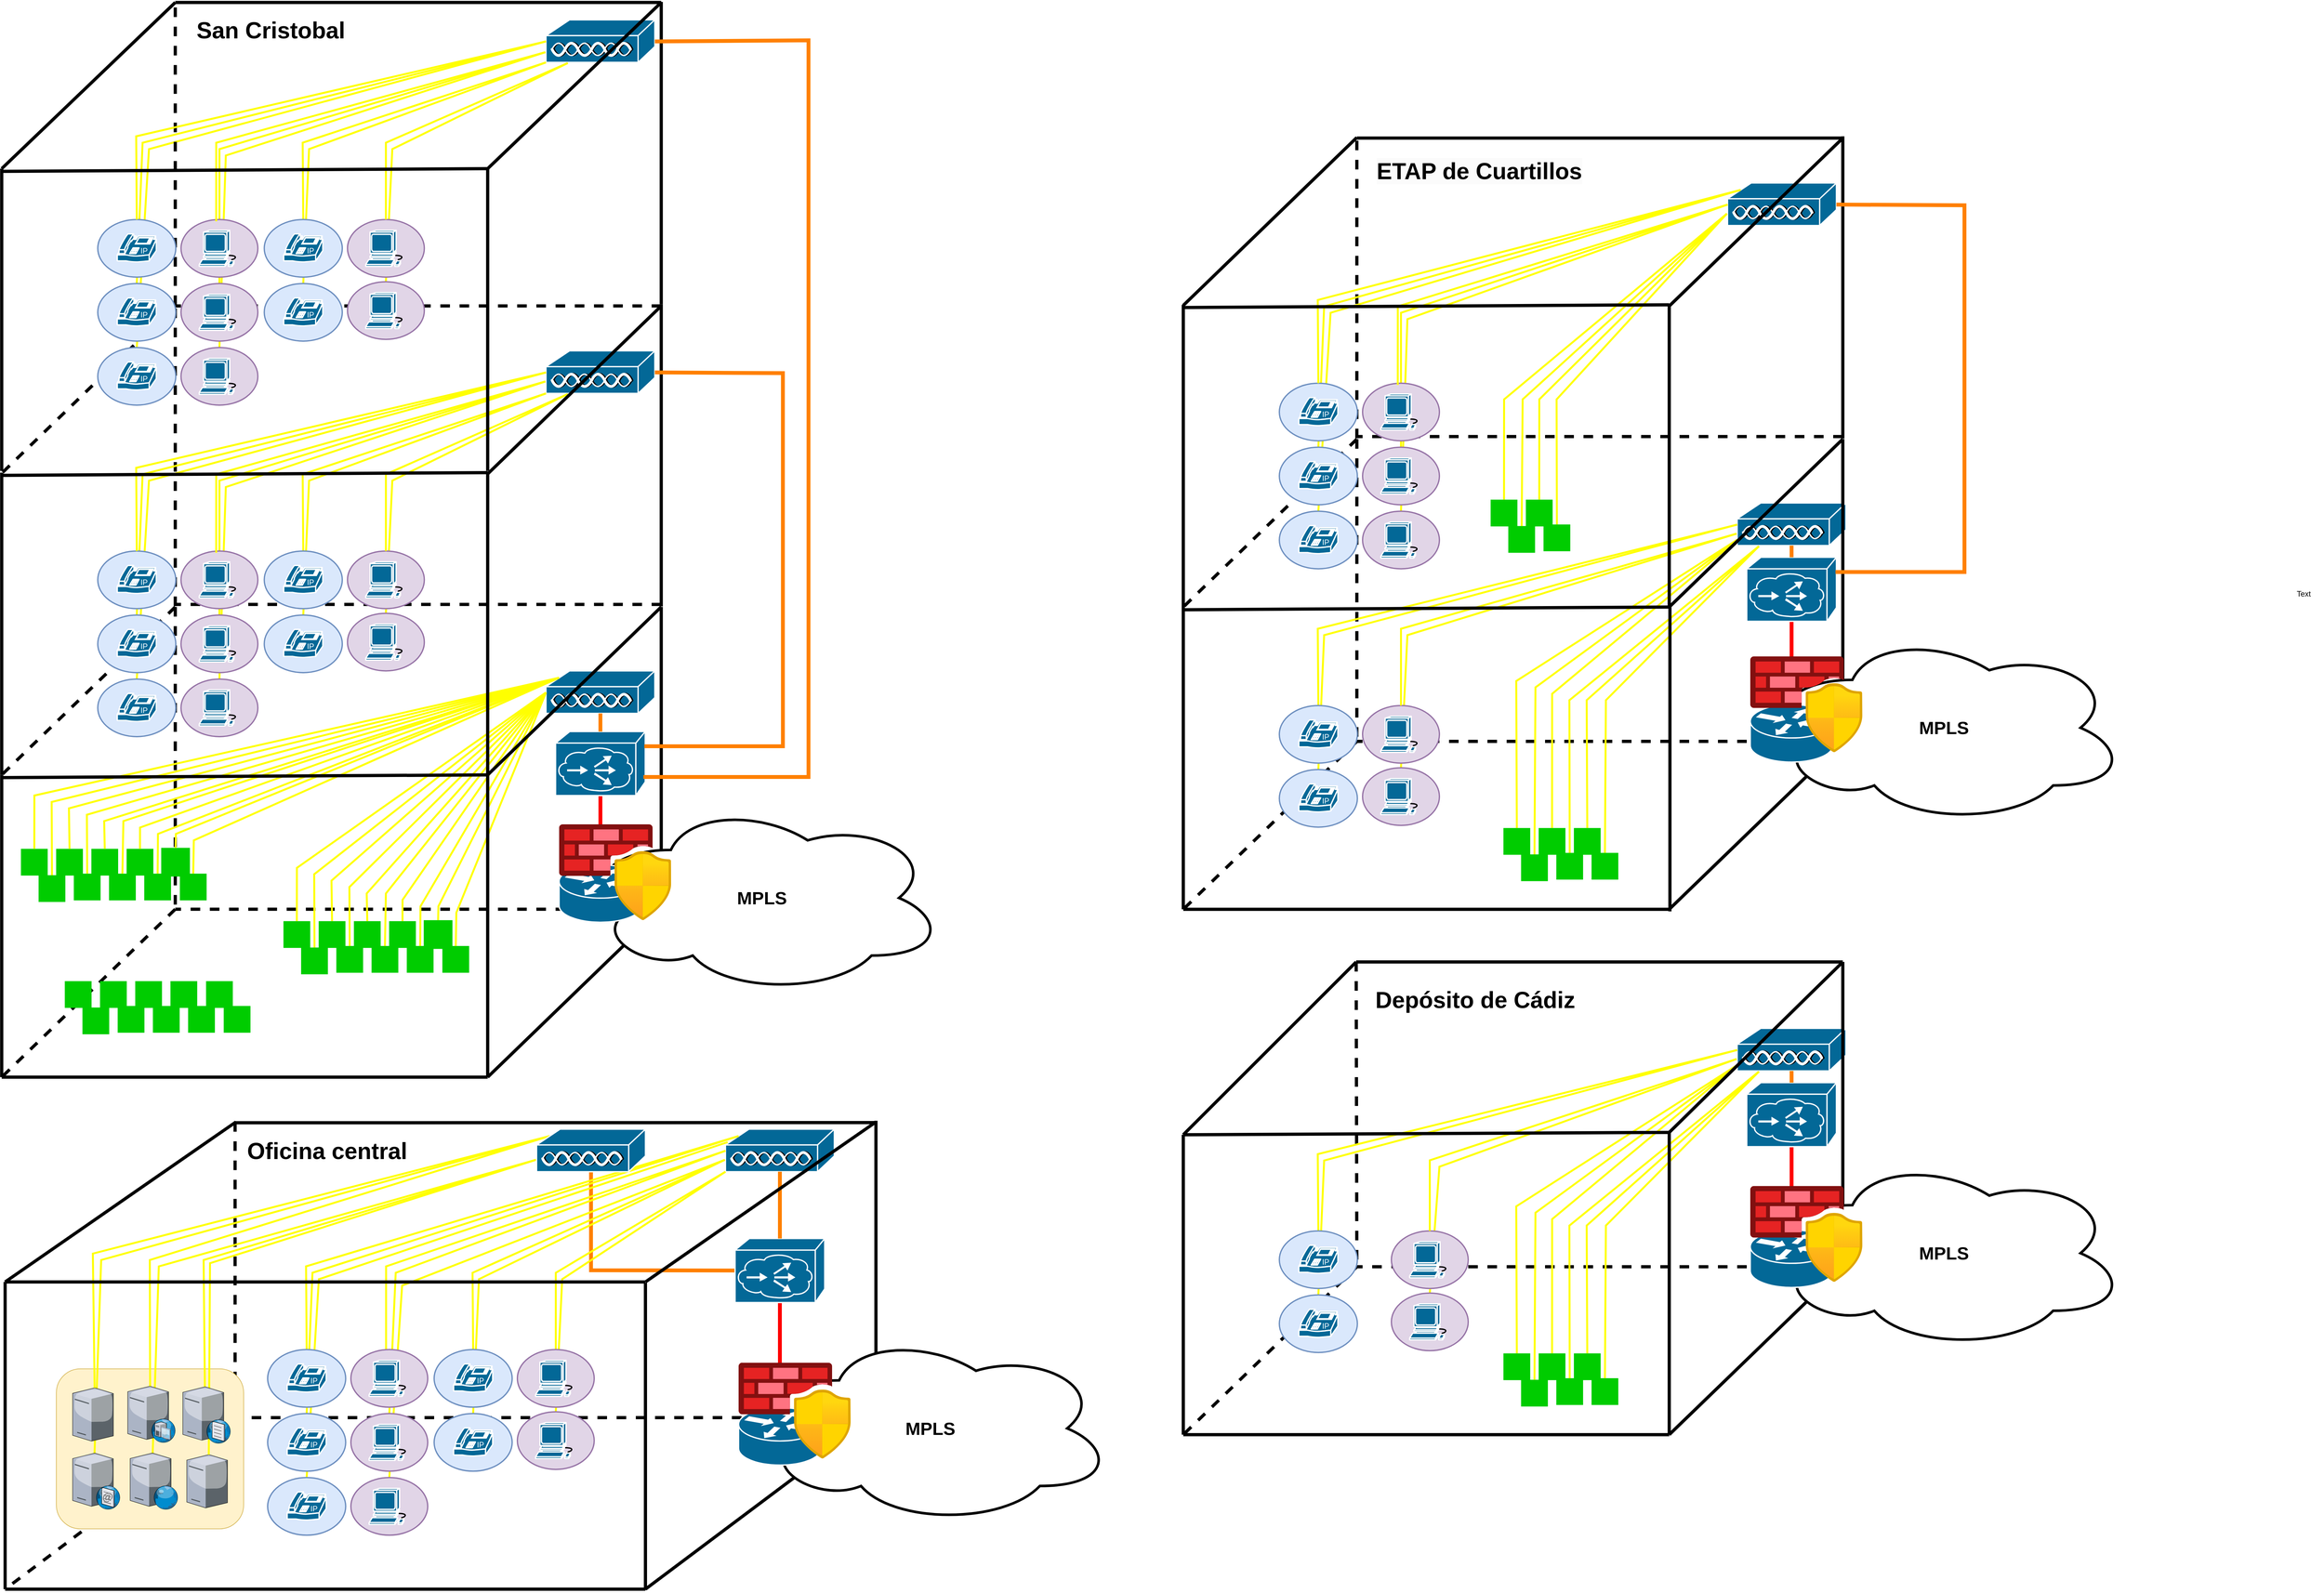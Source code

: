 <mxfile version="26.2.14">
  <diagram name="Página-1" id="7M2-XcMJe8YrwIXA19AQ">
    <mxGraphModel grid="1" page="1" gridSize="10" guides="1" tooltips="1" connect="1" arrows="1" fold="1" pageScale="1" pageWidth="4681" pageHeight="3300" math="0" shadow="0">
      <root>
        <mxCell id="0" />
        <mxCell id="1" parent="0" />
        <mxCell id="5-mBflDdKVZHtRJNdcqh-25" value="" style="shape=mxgraph.cisco.misc.access_point;sketch=0;html=1;pointerEvents=1;dashed=0;fillColor=#036897;strokeColor=#ffffff;strokeWidth=2;verticalLabelPosition=bottom;verticalAlign=top;align=center;outlineConnect=0;points=[[0,0.5,0,0,0],[0,0.71,0,-1,0],[0,0.985,0,0,0],[0.12,0.16,0,0,0],[0.2,1,0,0,0],[0.5,0,0,0,0],[0.5,0.985,0,0,0],[0.74,0.98,0,0,0],[0.92,0.8,0,0,0],[1,0,0,0,0],[1,0.5,0,0,0]];movable=1;resizable=1;rotatable=1;deletable=1;editable=1;locked=0;connectable=1;container=0;" vertex="1" parent="1">
          <mxGeometry x="2850" y="362.88" width="170" height="67.541" as="geometry" />
        </mxCell>
        <mxCell id="5-mBflDdKVZHtRJNdcqh-26" value="" style="shape=mxgraph.cisco.misc.access_point;sketch=0;html=1;pointerEvents=1;dashed=0;fillColor=#036897;strokeColor=#ffffff;strokeWidth=2;verticalLabelPosition=bottom;verticalAlign=top;align=center;outlineConnect=0;points=[[0,0.5,0,0,0],[0,0.71,0,-1,0],[0,0.85,0,0,0],[0,0.985,0,0,0],[0.12,0.16,0,0,0],[0.2,1,0,0,0],[0.5,0,0,0,0],[0.5,0.985,0,0,0],[0.74,0.98,0,0,0],[0.92,0.8,0,0,0],[1,0,0,0,0],[1,0.5,0,0,0]];movable=1;resizable=1;rotatable=1;deletable=1;editable=1;locked=0;connectable=1;container=0;" vertex="1" parent="1">
          <mxGeometry x="2865" y="862.92" width="170" height="67.541" as="geometry" />
        </mxCell>
        <mxCell id="5-mBflDdKVZHtRJNdcqh-27" value="" style="endArrow=none;html=1;rounded=0;entryX=0.5;entryY=1;entryDx=0;entryDy=0;entryPerimeter=0;exitX=0.5;exitY=0;exitDx=0;exitDy=0;exitPerimeter=0;strokeWidth=6;strokeColor=#FF0000;movable=1;resizable=1;rotatable=1;deletable=1;editable=1;locked=0;connectable=1;" edge="1" parent="1" source="5-mBflDdKVZHtRJNdcqh-48" target="5-mBflDdKVZHtRJNdcqh-49">
          <mxGeometry width="50" height="50" relative="1" as="geometry">
            <mxPoint x="2722.5" y="1087.73" as="sourcePoint" />
            <mxPoint x="2752.5" y="1127.73" as="targetPoint" />
          </mxGeometry>
        </mxCell>
        <mxCell id="5-mBflDdKVZHtRJNdcqh-28" value="" style="endArrow=none;html=1;rounded=0;strokeWidth=5;movable=1;resizable=1;rotatable=1;deletable=1;editable=1;locked=0;connectable=1;" edge="1" parent="1">
          <mxGeometry width="50" height="50" relative="1" as="geometry">
            <mxPoint x="2758.947" y="1497.73" as="sourcePoint" />
            <mxPoint x="2000" y="1497.73" as="targetPoint" />
          </mxGeometry>
        </mxCell>
        <mxCell id="5-mBflDdKVZHtRJNdcqh-29" value="" style="endArrow=none;html=1;rounded=0;strokeWidth=5;dashed=1;movable=1;resizable=1;rotatable=1;deletable=1;editable=1;locked=0;connectable=1;" edge="1" parent="1">
          <mxGeometry width="50" height="50" relative="1" as="geometry">
            <mxPoint x="3030" y="1235.357" as="sourcePoint" />
            <mxPoint x="2271.053" y="1235.357" as="targetPoint" />
          </mxGeometry>
        </mxCell>
        <mxCell id="5-mBflDdKVZHtRJNdcqh-30" value="" style="endArrow=none;html=1;rounded=0;strokeWidth=5;dashed=1;movable=1;resizable=1;rotatable=1;deletable=1;editable=1;locked=0;connectable=1;" edge="1" parent="1">
          <mxGeometry width="50" height="50" relative="1" as="geometry">
            <mxPoint x="2271.053" y="1235.357" as="sourcePoint" />
            <mxPoint x="2000" y="1497.73" as="targetPoint" />
          </mxGeometry>
        </mxCell>
        <mxCell id="5-mBflDdKVZHtRJNdcqh-31" value="" style="endArrow=none;html=1;rounded=0;strokeWidth=5;movable=1;resizable=1;rotatable=1;deletable=1;editable=1;locked=0;connectable=1;" edge="1" parent="1">
          <mxGeometry width="50" height="50" relative="1" as="geometry">
            <mxPoint x="3030" y="1235.357" as="sourcePoint" />
            <mxPoint x="2758.947" y="1497.73" as="targetPoint" />
          </mxGeometry>
        </mxCell>
        <mxCell id="5-mBflDdKVZHtRJNdcqh-32" value="" style="endArrow=none;html=1;rounded=0;strokeWidth=5;movable=1;resizable=1;rotatable=1;deletable=1;editable=1;locked=0;connectable=1;" edge="1" parent="1">
          <mxGeometry width="50" height="50" relative="1" as="geometry">
            <mxPoint x="2000" y="1025.459" as="sourcePoint" />
            <mxPoint x="2000" y="1497.73" as="targetPoint" />
          </mxGeometry>
        </mxCell>
        <mxCell id="5-mBflDdKVZHtRJNdcqh-33" value="" style="endArrow=none;html=1;rounded=0;strokeWidth=5;dashed=1;movable=1;resizable=1;rotatable=1;deletable=1;editable=1;locked=0;connectable=1;" edge="1" parent="1">
          <mxGeometry width="50" height="50" relative="1" as="geometry">
            <mxPoint x="2271.053" y="763.086" as="sourcePoint" />
            <mxPoint x="2271.053" y="1235.357" as="targetPoint" />
          </mxGeometry>
        </mxCell>
        <mxCell id="5-mBflDdKVZHtRJNdcqh-38" value="" style="endArrow=none;html=1;rounded=0;strokeWidth=5;dashed=1;movable=1;resizable=1;rotatable=1;deletable=1;editable=1;locked=0;connectable=1;" edge="1" parent="1">
          <mxGeometry width="50" height="50" relative="1" as="geometry">
            <mxPoint x="3030" y="759.137" as="sourcePoint" />
            <mxPoint x="2271.053" y="759.137" as="targetPoint" />
          </mxGeometry>
        </mxCell>
        <mxCell id="5-mBflDdKVZHtRJNdcqh-39" value="" style="endArrow=none;html=1;rounded=0;strokeWidth=5;movable=1;resizable=1;rotatable=1;deletable=1;editable=1;locked=0;connectable=1;" edge="1" parent="1">
          <mxGeometry width="50" height="50" relative="1" as="geometry">
            <mxPoint x="2000" y="553.188" as="sourcePoint" />
            <mxPoint x="2000" y="1025.459" as="targetPoint" />
          </mxGeometry>
        </mxCell>
        <mxCell id="5-mBflDdKVZHtRJNdcqh-42" value="" style="endArrow=none;html=1;rounded=0;strokeWidth=5;movable=1;resizable=1;rotatable=1;deletable=1;editable=1;locked=0;connectable=1;" edge="1" parent="1">
          <mxGeometry width="50" height="50" relative="1" as="geometry">
            <mxPoint x="3030" y="292.782" as="sourcePoint" />
            <mxPoint x="2758.947" y="555.155" as="targetPoint" />
          </mxGeometry>
        </mxCell>
        <mxCell id="5-mBflDdKVZHtRJNdcqh-43" value="" style="endArrow=none;html=1;rounded=0;strokeWidth=5;movable=1;resizable=1;rotatable=1;deletable=1;editable=1;locked=0;connectable=1;" edge="1" parent="1">
          <mxGeometry width="50" height="50" relative="1" as="geometry">
            <mxPoint x="2271.053" y="291.825" as="sourcePoint" />
            <mxPoint x="2000" y="554.198" as="targetPoint" />
          </mxGeometry>
        </mxCell>
        <mxCell id="5-mBflDdKVZHtRJNdcqh-44" value="" style="endArrow=none;html=1;rounded=0;strokeWidth=5;dashed=1;movable=1;resizable=1;rotatable=1;deletable=1;editable=1;locked=0;connectable=1;" edge="1" parent="1">
          <mxGeometry width="50" height="50" relative="1" as="geometry">
            <mxPoint x="2271.053" y="296.718" as="sourcePoint" />
            <mxPoint x="2271.053" y="763.086" as="targetPoint" />
          </mxGeometry>
        </mxCell>
        <mxCell id="5-mBflDdKVZHtRJNdcqh-45" value="" style="endArrow=none;html=1;rounded=0;strokeWidth=5;movable=1;resizable=1;rotatable=1;deletable=1;editable=1;locked=0;connectable=1;" edge="1" parent="1">
          <mxGeometry width="50" height="50" relative="1" as="geometry">
            <mxPoint x="3030" y="292.782" as="sourcePoint" />
            <mxPoint x="2271.053" y="292.782" as="targetPoint" />
          </mxGeometry>
        </mxCell>
        <mxCell id="5-mBflDdKVZHtRJNdcqh-46" value="" style="endArrow=none;html=1;rounded=0;strokeWidth=5;dashed=1;movable=1;resizable=1;rotatable=1;deletable=1;editable=1;locked=0;connectable=1;" edge="1" parent="1">
          <mxGeometry width="50" height="50" relative="1" as="geometry">
            <mxPoint x="2271.053" y="763.086" as="sourcePoint" />
            <mxPoint x="2000" y="1025.459" as="targetPoint" />
          </mxGeometry>
        </mxCell>
        <mxCell id="5-mBflDdKVZHtRJNdcqh-49" value="" style="shape=mxgraph.cisco.directors.distributed_director;sketch=0;html=1;pointerEvents=1;dashed=0;fillColor=#036897;strokeColor=#ffffff;strokeWidth=2;verticalLabelPosition=bottom;verticalAlign=top;align=center;outlineConnect=0;points=[[0,0.5,0,0,0],[0,1,0,0,0],[0.09,0.08,0,0,0],[0.5,0,0,0,0],[0.5,1,0,0,0],[0.95,0.89,0,0,0],[0.98,0.71,0,0,0],[0.99,0.23,0,0,0],[1,0,0,0,0],[1,0.5,0,0,0]];movable=1;resizable=1;rotatable=1;deletable=1;editable=1;locked=0;connectable=1;" vertex="1" parent="1">
          <mxGeometry x="2880" y="947.73" width="140" height="100" as="geometry" />
        </mxCell>
        <mxCell id="5-mBflDdKVZHtRJNdcqh-74" value="" style="endArrow=none;html=1;rounded=0;exitX=0.5;exitY=0;exitDx=0;exitDy=0;strokeWidth=3;strokeColor=#FFFF00;movable=1;resizable=1;rotatable=1;deletable=1;editable=1;locked=0;connectable=1;entryX=0;entryY=0.71;entryDx=-1;entryDy=0;entryPerimeter=0;" edge="1" parent="1" source="5-mBflDdKVZHtRJNdcqh-85" target="5-mBflDdKVZHtRJNdcqh-26">
          <mxGeometry width="50" height="50" relative="1" as="geometry">
            <mxPoint x="2280" y="1169.38" as="sourcePoint" />
            <mxPoint x="2624" y="934.06" as="targetPoint" />
            <Array as="points">
              <mxPoint x="2350" y="1069.38" />
            </Array>
          </mxGeometry>
        </mxCell>
        <mxCell id="5-mBflDdKVZHtRJNdcqh-75" value="" style="endArrow=none;html=1;rounded=0;exitX=0.5;exitY=0;exitDx=0;exitDy=0;strokeWidth=3;strokeColor=#FFFF00;entryX=0;entryY=0.5;entryDx=0;entryDy=0;entryPerimeter=0;movable=1;resizable=1;rotatable=1;deletable=1;editable=1;locked=0;connectable=1;" edge="1" parent="1" source="5-mBflDdKVZHtRJNdcqh-91" target="5-mBflDdKVZHtRJNdcqh-25">
          <mxGeometry width="50" height="50" relative="1" as="geometry">
            <mxPoint x="2280" y="765.73" as="sourcePoint" />
            <mxPoint x="2830" y="417.73" as="targetPoint" />
            <Array as="points">
              <mxPoint x="2350" y="575.73" />
            </Array>
          </mxGeometry>
        </mxCell>
        <mxCell id="5-mBflDdKVZHtRJNdcqh-76" value="" style="endArrow=none;html=1;rounded=0;exitX=0.5;exitY=0;exitDx=0;exitDy=0;strokeWidth=3;strokeColor=#FFFF00;entryX=0;entryY=0.5;entryDx=0;entryDy=0;entryPerimeter=0;movable=1;resizable=1;rotatable=1;deletable=1;editable=1;locked=0;connectable=1;" edge="1" parent="1" source="5-mBflDdKVZHtRJNdcqh-97" target="5-mBflDdKVZHtRJNdcqh-25">
          <mxGeometry width="50" height="50" relative="1" as="geometry">
            <mxPoint x="2275" y="668.73" as="sourcePoint" />
            <mxPoint x="2840" y="427.73" as="targetPoint" />
            <Array as="points">
              <mxPoint x="2340" y="565.73" />
            </Array>
          </mxGeometry>
        </mxCell>
        <mxCell id="5-mBflDdKVZHtRJNdcqh-77" value="" style="endArrow=none;html=1;rounded=0;exitX=0.5;exitY=0;exitDx=0;exitDy=0;strokeWidth=3;entryX=0;entryY=0.5;entryDx=0;entryDy=0;entryPerimeter=0;strokeColor=#FFFF00;movable=1;resizable=1;rotatable=1;deletable=1;editable=1;locked=0;connectable=1;" edge="1" parent="1" source="5-mBflDdKVZHtRJNdcqh-82" target="5-mBflDdKVZHtRJNdcqh-26">
          <mxGeometry width="50" height="50" relative="1" as="geometry">
            <mxPoint x="2151" y="1169.38" as="sourcePoint" />
            <mxPoint x="2590" y="933.057" as="targetPoint" />
            <Array as="points">
              <mxPoint x="2220" y="1069.38" />
            </Array>
          </mxGeometry>
        </mxCell>
        <mxCell id="5-mBflDdKVZHtRJNdcqh-78" value="" style="endArrow=none;html=1;rounded=0;exitX=0.5;exitY=0;exitDx=0;exitDy=0;strokeWidth=3;entryX=0;entryY=0.5;entryDx=0;entryDy=0;entryPerimeter=0;strokeColor=#FFFF00;movable=1;resizable=1;rotatable=1;deletable=1;editable=1;locked=0;connectable=1;" edge="1" parent="1" source="5-mBflDdKVZHtRJNdcqh-106" target="5-mBflDdKVZHtRJNdcqh-26">
          <mxGeometry width="50" height="50" relative="1" as="geometry">
            <mxPoint x="1891" y="1369.38" as="sourcePoint" />
            <mxPoint x="2590" y="933.057" as="targetPoint" />
            <Array as="points">
              <mxPoint x="2210" y="1059.38" />
            </Array>
          </mxGeometry>
        </mxCell>
        <mxCell id="5-mBflDdKVZHtRJNdcqh-79" value="" style="endArrow=none;html=1;rounded=0;exitX=0.5;exitY=0;exitDx=0;exitDy=0;strokeWidth=3;entryX=0.12;entryY=0.16;entryDx=0;entryDy=0;entryPerimeter=0;strokeColor=#FFFF00;movable=1;resizable=1;rotatable=1;deletable=1;editable=1;locked=0;connectable=1;" edge="1" parent="1" source="5-mBflDdKVZHtRJNdcqh-88" target="5-mBflDdKVZHtRJNdcqh-25">
          <mxGeometry width="50" height="50" relative="1" as="geometry">
            <mxPoint x="2151" y="765.73" as="sourcePoint" />
            <mxPoint x="2850" y="397.73" as="targetPoint" />
            <Array as="points">
              <mxPoint x="2230" y="565.73" />
            </Array>
          </mxGeometry>
        </mxCell>
        <mxCell id="5-mBflDdKVZHtRJNdcqh-80" value="" style="endArrow=none;html=1;rounded=0;exitX=0.5;exitY=0;exitDx=0;exitDy=0;strokeWidth=3;entryX=0.12;entryY=0.16;entryDx=0;entryDy=0;entryPerimeter=0;strokeColor=#FFFF00;movable=1;resizable=1;rotatable=1;deletable=1;editable=1;locked=0;connectable=1;" edge="1" parent="1" source="5-mBflDdKVZHtRJNdcqh-94" target="5-mBflDdKVZHtRJNdcqh-25">
          <mxGeometry width="50" height="50" relative="1" as="geometry">
            <mxPoint x="2151" y="665.73" as="sourcePoint" />
            <mxPoint x="2850" y="397.73" as="targetPoint" />
            <Array as="points">
              <mxPoint x="2220" y="555.73" />
            </Array>
          </mxGeometry>
        </mxCell>
        <mxCell id="5-mBflDdKVZHtRJNdcqh-81" value="" style="group;movable=1;resizable=1;rotatable=1;deletable=1;editable=1;locked=0;connectable=1;" connectable="0" vertex="1" parent="1">
          <mxGeometry x="2150" y="1279.38" width="130" height="90" as="geometry" />
        </mxCell>
        <mxCell id="5-mBflDdKVZHtRJNdcqh-82" value="" style="ellipse;whiteSpace=wrap;html=1;strokeWidth=2;container=0;fillColor=#dae8fc;strokeColor=#6c8ebf;movable=1;resizable=1;rotatable=1;deletable=1;editable=1;locked=0;connectable=1;" vertex="1" parent="5-mBflDdKVZHtRJNdcqh-81">
          <mxGeometry width="121.875" height="90" as="geometry" />
        </mxCell>
        <mxCell id="5-mBflDdKVZHtRJNdcqh-83" value="" style="shape=mxgraph.cisco.modems_and_phones.ip_phone;sketch=0;html=1;pointerEvents=1;dashed=0;fillColor=#036897;strokeColor=#ffffff;strokeWidth=2;verticalLabelPosition=bottom;verticalAlign=top;align=center;outlineConnect=0;movable=1;resizable=1;rotatable=1;deletable=1;editable=1;locked=0;connectable=1;container=0;" vertex="1" parent="5-mBflDdKVZHtRJNdcqh-81">
          <mxGeometry x="30.469" y="22.5" width="60.938" height="45" as="geometry" />
        </mxCell>
        <mxCell id="5-mBflDdKVZHtRJNdcqh-84" value="" style="group;movable=1;resizable=1;rotatable=1;deletable=1;editable=1;locked=0;connectable=1;" connectable="0" vertex="1" parent="1">
          <mxGeometry x="2280" y="1276.57" width="120" height="90" as="geometry" />
        </mxCell>
        <mxCell id="5-mBflDdKVZHtRJNdcqh-85" value="" style="ellipse;whiteSpace=wrap;html=1;strokeWidth=2;container=0;fillColor=#e1d5e7;strokeColor=#9673a6;movable=1;resizable=1;rotatable=1;deletable=1;editable=1;locked=0;connectable=1;" vertex="1" parent="5-mBflDdKVZHtRJNdcqh-84">
          <mxGeometry width="120" height="90" as="geometry" />
        </mxCell>
        <mxCell id="5-mBflDdKVZHtRJNdcqh-86" value="" style="shape=mxgraph.cisco.computers_and_peripherals.workstation;html=1;pointerEvents=1;dashed=0;fillColor=#036897;strokeColor=#ffffff;strokeWidth=2;verticalLabelPosition=bottom;verticalAlign=top;align=center;outlineConnect=0;movable=1;resizable=1;rotatable=1;deletable=1;editable=1;locked=0;connectable=1;container=0;" vertex="1" parent="5-mBflDdKVZHtRJNdcqh-84">
          <mxGeometry x="28.5" y="16.875" width="63" height="56.25" as="geometry" />
        </mxCell>
        <mxCell id="5-mBflDdKVZHtRJNdcqh-87" value="" style="group;movable=1;resizable=1;rotatable=1;deletable=1;editable=1;locked=0;connectable=1;" connectable="0" vertex="1" parent="1">
          <mxGeometry x="2150" y="875.73" width="130" height="90" as="geometry" />
        </mxCell>
        <mxCell id="5-mBflDdKVZHtRJNdcqh-88" value="" style="ellipse;whiteSpace=wrap;html=1;strokeWidth=2;container=0;fillColor=#dae8fc;strokeColor=#6c8ebf;movable=1;resizable=1;rotatable=1;deletable=1;editable=1;locked=0;connectable=1;" vertex="1" parent="5-mBflDdKVZHtRJNdcqh-87">
          <mxGeometry width="121.875" height="90" as="geometry" />
        </mxCell>
        <mxCell id="5-mBflDdKVZHtRJNdcqh-89" value="" style="shape=mxgraph.cisco.modems_and_phones.ip_phone;sketch=0;html=1;pointerEvents=1;dashed=0;fillColor=#036897;strokeColor=#ffffff;strokeWidth=2;verticalLabelPosition=bottom;verticalAlign=top;align=center;outlineConnect=0;movable=1;resizable=1;rotatable=1;deletable=1;editable=1;locked=0;connectable=1;container=0;" vertex="1" parent="5-mBflDdKVZHtRJNdcqh-87">
          <mxGeometry x="30.469" y="22.5" width="60.938" height="45" as="geometry" />
        </mxCell>
        <mxCell id="5-mBflDdKVZHtRJNdcqh-90" value="" style="group;movable=1;resizable=1;rotatable=1;deletable=1;editable=1;locked=0;connectable=1;" connectable="0" vertex="1" parent="1">
          <mxGeometry x="2280" y="875.73" width="120" height="90" as="geometry" />
        </mxCell>
        <mxCell id="5-mBflDdKVZHtRJNdcqh-91" value="" style="ellipse;whiteSpace=wrap;html=1;strokeWidth=2;container=0;fillColor=#e1d5e7;strokeColor=#9673a6;movable=1;resizable=1;rotatable=1;deletable=1;editable=1;locked=0;connectable=1;" vertex="1" parent="5-mBflDdKVZHtRJNdcqh-90">
          <mxGeometry width="120" height="90" as="geometry" />
        </mxCell>
        <mxCell id="5-mBflDdKVZHtRJNdcqh-92" value="" style="shape=mxgraph.cisco.computers_and_peripherals.workstation;html=1;pointerEvents=1;dashed=0;fillColor=#036897;strokeColor=#ffffff;strokeWidth=2;verticalLabelPosition=bottom;verticalAlign=top;align=center;outlineConnect=0;movable=1;resizable=1;rotatable=1;deletable=1;editable=1;locked=0;connectable=1;container=0;" vertex="1" parent="5-mBflDdKVZHtRJNdcqh-90">
          <mxGeometry x="28.5" y="16.875" width="63" height="56.25" as="geometry" />
        </mxCell>
        <mxCell id="5-mBflDdKVZHtRJNdcqh-93" value="" style="group;movable=1;resizable=1;rotatable=1;deletable=1;editable=1;locked=0;connectable=1;" connectable="0" vertex="1" parent="1">
          <mxGeometry x="2150" y="775.73" width="130" height="90" as="geometry" />
        </mxCell>
        <mxCell id="5-mBflDdKVZHtRJNdcqh-94" value="" style="ellipse;whiteSpace=wrap;html=1;strokeWidth=2;container=0;fillColor=#dae8fc;strokeColor=#6c8ebf;movable=1;resizable=1;rotatable=1;deletable=1;editable=1;locked=0;connectable=1;" vertex="1" parent="5-mBflDdKVZHtRJNdcqh-93">
          <mxGeometry width="121.875" height="90" as="geometry" />
        </mxCell>
        <mxCell id="5-mBflDdKVZHtRJNdcqh-95" value="" style="shape=mxgraph.cisco.modems_and_phones.ip_phone;sketch=0;html=1;pointerEvents=1;dashed=0;fillColor=#036897;strokeColor=#ffffff;strokeWidth=2;verticalLabelPosition=bottom;verticalAlign=top;align=center;outlineConnect=0;movable=1;resizable=1;rotatable=1;deletable=1;editable=1;locked=0;connectable=1;container=0;" vertex="1" parent="5-mBflDdKVZHtRJNdcqh-93">
          <mxGeometry x="30.469" y="22.5" width="60.938" height="45" as="geometry" />
        </mxCell>
        <mxCell id="5-mBflDdKVZHtRJNdcqh-96" value="" style="group;movable=1;resizable=1;rotatable=1;deletable=1;editable=1;locked=0;connectable=1;" connectable="0" vertex="1" parent="1">
          <mxGeometry x="2280" y="775.73" width="120" height="90" as="geometry" />
        </mxCell>
        <mxCell id="5-mBflDdKVZHtRJNdcqh-97" value="" style="ellipse;whiteSpace=wrap;html=1;strokeWidth=2;container=0;fillColor=#e1d5e7;strokeColor=#9673a6;movable=1;resizable=1;rotatable=1;deletable=1;editable=1;locked=0;connectable=1;" vertex="1" parent="5-mBflDdKVZHtRJNdcqh-96">
          <mxGeometry width="120" height="90" as="geometry" />
        </mxCell>
        <mxCell id="5-mBflDdKVZHtRJNdcqh-98" value="" style="shape=mxgraph.cisco.computers_and_peripherals.workstation;html=1;pointerEvents=1;dashed=0;fillColor=#036897;strokeColor=#ffffff;strokeWidth=2;verticalLabelPosition=bottom;verticalAlign=top;align=center;outlineConnect=0;movable=1;resizable=1;rotatable=1;deletable=1;editable=1;locked=0;connectable=1;container=0;" vertex="1" parent="5-mBflDdKVZHtRJNdcqh-96">
          <mxGeometry x="28.5" y="16.875" width="63" height="56.25" as="geometry" />
        </mxCell>
        <mxCell id="5-mBflDdKVZHtRJNdcqh-99" value="" style="group;movable=1;resizable=1;rotatable=1;deletable=1;editable=1;locked=0;connectable=1;" connectable="0" vertex="1" parent="1">
          <mxGeometry x="2150" y="675.73" width="130" height="90" as="geometry" />
        </mxCell>
        <mxCell id="5-mBflDdKVZHtRJNdcqh-100" value="" style="ellipse;whiteSpace=wrap;html=1;strokeWidth=2;container=0;fillColor=#dae8fc;strokeColor=#6c8ebf;movable=1;resizable=1;rotatable=1;deletable=1;editable=1;locked=0;connectable=1;" vertex="1" parent="5-mBflDdKVZHtRJNdcqh-99">
          <mxGeometry width="121.875" height="90" as="geometry" />
        </mxCell>
        <mxCell id="5-mBflDdKVZHtRJNdcqh-101" value="" style="shape=mxgraph.cisco.modems_and_phones.ip_phone;sketch=0;html=1;pointerEvents=1;dashed=0;fillColor=#036897;strokeColor=#ffffff;strokeWidth=2;verticalLabelPosition=bottom;verticalAlign=top;align=center;outlineConnect=0;movable=1;resizable=1;rotatable=1;deletable=1;editable=1;locked=0;connectable=1;container=0;" vertex="1" parent="5-mBflDdKVZHtRJNdcqh-99">
          <mxGeometry x="30.469" y="22.5" width="60.938" height="45" as="geometry" />
        </mxCell>
        <mxCell id="5-mBflDdKVZHtRJNdcqh-102" value="" style="group;movable=1;resizable=1;rotatable=1;deletable=1;editable=1;locked=0;connectable=1;" connectable="0" vertex="1" parent="1">
          <mxGeometry x="2280" y="675.73" width="120" height="90" as="geometry" />
        </mxCell>
        <mxCell id="5-mBflDdKVZHtRJNdcqh-103" value="" style="ellipse;whiteSpace=wrap;html=1;strokeWidth=2;container=0;fillColor=#e1d5e7;strokeColor=#9673a6;movable=1;resizable=1;rotatable=1;deletable=1;editable=1;locked=0;connectable=1;" vertex="1" parent="5-mBflDdKVZHtRJNdcqh-102">
          <mxGeometry width="120" height="90" as="geometry" />
        </mxCell>
        <mxCell id="5-mBflDdKVZHtRJNdcqh-104" value="" style="shape=mxgraph.cisco.computers_and_peripherals.workstation;html=1;pointerEvents=1;dashed=0;fillColor=#036897;strokeColor=#ffffff;strokeWidth=2;verticalLabelPosition=bottom;verticalAlign=top;align=center;outlineConnect=0;movable=1;resizable=1;rotatable=1;deletable=1;editable=1;locked=0;connectable=1;container=0;" vertex="1" parent="5-mBflDdKVZHtRJNdcqh-102">
          <mxGeometry x="28.5" y="16.875" width="63" height="56.25" as="geometry" />
        </mxCell>
        <mxCell id="5-mBflDdKVZHtRJNdcqh-105" value="" style="group;movable=1;resizable=1;rotatable=1;deletable=1;editable=1;locked=0;connectable=1;" connectable="0" vertex="1" parent="1">
          <mxGeometry x="2150" y="1179.38" width="130" height="90" as="geometry" />
        </mxCell>
        <mxCell id="5-mBflDdKVZHtRJNdcqh-106" value="" style="ellipse;whiteSpace=wrap;html=1;strokeWidth=2;container=0;fillColor=#dae8fc;strokeColor=#6c8ebf;movable=1;resizable=1;rotatable=1;deletable=1;editable=1;locked=0;connectable=1;" vertex="1" parent="5-mBflDdKVZHtRJNdcqh-105">
          <mxGeometry width="121.875" height="90" as="geometry" />
        </mxCell>
        <mxCell id="5-mBflDdKVZHtRJNdcqh-107" value="" style="shape=mxgraph.cisco.modems_and_phones.ip_phone;sketch=0;html=1;pointerEvents=1;dashed=0;fillColor=#036897;strokeColor=#ffffff;strokeWidth=2;verticalLabelPosition=bottom;verticalAlign=top;align=center;outlineConnect=0;movable=1;resizable=1;rotatable=1;deletable=1;editable=1;locked=0;connectable=1;container=0;" vertex="1" parent="5-mBflDdKVZHtRJNdcqh-105">
          <mxGeometry x="30.469" y="22.5" width="60.938" height="45" as="geometry" />
        </mxCell>
        <mxCell id="5-mBflDdKVZHtRJNdcqh-108" value="" style="group;movable=1;resizable=1;rotatable=1;deletable=1;editable=1;locked=0;connectable=1;" connectable="0" vertex="1" parent="1">
          <mxGeometry x="2280" y="1179.38" width="120" height="90" as="geometry" />
        </mxCell>
        <mxCell id="5-mBflDdKVZHtRJNdcqh-109" value="" style="ellipse;whiteSpace=wrap;html=1;strokeWidth=2;container=0;fillColor=#e1d5e7;strokeColor=#9673a6;movable=1;resizable=1;rotatable=1;deletable=1;editable=1;locked=0;connectable=1;" vertex="1" parent="5-mBflDdKVZHtRJNdcqh-108">
          <mxGeometry width="120" height="90" as="geometry" />
        </mxCell>
        <mxCell id="5-mBflDdKVZHtRJNdcqh-110" value="" style="shape=mxgraph.cisco.computers_and_peripherals.workstation;html=1;pointerEvents=1;dashed=0;fillColor=#036897;strokeColor=#ffffff;strokeWidth=2;verticalLabelPosition=bottom;verticalAlign=top;align=center;outlineConnect=0;movable=1;resizable=1;rotatable=1;deletable=1;editable=1;locked=0;connectable=1;container=0;" vertex="1" parent="5-mBflDdKVZHtRJNdcqh-108">
          <mxGeometry x="28.5" y="16.875" width="63" height="56.25" as="geometry" />
        </mxCell>
        <mxCell id="5-mBflDdKVZHtRJNdcqh-111" value="" style="endArrow=none;html=1;rounded=0;exitX=0.5;exitY=0;exitDx=0;exitDy=0;strokeWidth=3;entryX=0.12;entryY=0.16;entryDx=0;entryDy=0;entryPerimeter=0;strokeColor=#FFFF00;movable=1;resizable=1;rotatable=1;deletable=1;editable=1;locked=0;connectable=1;" edge="1" parent="1" source="5-mBflDdKVZHtRJNdcqh-100" target="5-mBflDdKVZHtRJNdcqh-25">
          <mxGeometry width="50" height="50" relative="1" as="geometry">
            <mxPoint x="2370" y="505.73" as="sourcePoint" />
            <mxPoint x="2850" y="397.73" as="targetPoint" />
            <Array as="points">
              <mxPoint x="2210" y="545.73" />
            </Array>
          </mxGeometry>
        </mxCell>
        <mxCell id="5-mBflDdKVZHtRJNdcqh-112" value="" style="endArrow=none;html=1;rounded=0;exitX=0.458;exitY=0.031;exitDx=0;exitDy=0;strokeWidth=3;strokeColor=#FFFF00;exitPerimeter=0;entryX=0;entryY=0.5;entryDx=0;entryDy=0;entryPerimeter=0;movable=1;resizable=1;rotatable=1;deletable=1;editable=1;locked=0;connectable=1;" edge="1" parent="1" source="5-mBflDdKVZHtRJNdcqh-103" target="5-mBflDdKVZHtRJNdcqh-25">
          <mxGeometry width="50" height="50" relative="1" as="geometry">
            <mxPoint x="2411" y="765.73" as="sourcePoint" />
            <mxPoint x="2840" y="427.73" as="targetPoint" />
            <Array as="points">
              <mxPoint x="2335" y="555.73" />
            </Array>
          </mxGeometry>
        </mxCell>
        <mxCell id="5-mBflDdKVZHtRJNdcqh-113" value="" style="endArrow=none;html=1;rounded=0;exitX=0.5;exitY=0;exitDx=0;exitDy=0;strokeWidth=3;strokeColor=#FFFF00;entryX=0;entryY=0.71;entryDx=-1;entryDy=0;entryPerimeter=0;movable=1;resizable=1;rotatable=1;deletable=1;editable=1;locked=0;connectable=1;" edge="1" parent="1" source="5-mBflDdKVZHtRJNdcqh-109" target="5-mBflDdKVZHtRJNdcqh-26">
          <mxGeometry width="50" height="50" relative="1" as="geometry">
            <mxPoint x="2151" y="1269.38" as="sourcePoint" />
            <mxPoint x="2624" y="934.071" as="targetPoint" />
            <Array as="points">
              <mxPoint x="2340" y="1059.38" />
            </Array>
          </mxGeometry>
        </mxCell>
        <mxCell id="5-mBflDdKVZHtRJNdcqh-114" value="" style="endArrow=none;html=1;rounded=0;entryX=0.5;entryY=0.985;entryDx=0;entryDy=0;entryPerimeter=0;exitX=0.5;exitY=0;exitDx=0;exitDy=0;exitPerimeter=0;strokeWidth=6;strokeColor=#FF8000;movable=1;resizable=1;rotatable=1;deletable=1;editable=1;locked=0;connectable=1;" edge="1" parent="1" source="5-mBflDdKVZHtRJNdcqh-49" target="5-mBflDdKVZHtRJNdcqh-26">
          <mxGeometry width="50" height="50" relative="1" as="geometry">
            <mxPoint x="2960" y="1187.73" as="sourcePoint" />
            <mxPoint x="2960" y="1057.73" as="targetPoint" />
          </mxGeometry>
        </mxCell>
        <mxCell id="5-mBflDdKVZHtRJNdcqh-149" value="&lt;b style=&quot;forced-color-adjust: none; color: rgb(0, 0, 0); font-family: Helvetica; font-size: 36px; font-style: normal; font-variant-ligatures: normal; font-variant-caps: normal; letter-spacing: normal; orphans: 2; text-align: center; text-indent: 0px; text-transform: none; widows: 2; word-spacing: 0px; -webkit-text-stroke-width: 0px; white-space: normal; background-color: rgb(251, 251, 251); text-decoration-thickness: initial; text-decoration-style: initial; text-decoration-color: initial;&quot;&gt;ETAP de Cuartillos&lt;/b&gt;" style="text;whiteSpace=wrap;html=1;" vertex="1" parent="1">
          <mxGeometry x="2300" y="316.16" width="330" height="54.9" as="geometry" />
        </mxCell>
        <mxCell id="5-mBflDdKVZHtRJNdcqh-162" value="" style="endArrow=none;html=1;rounded=0;exitX=0.5;exitY=0;exitDx=0;exitDy=0;strokeWidth=3;strokeColor=#FFFF00;movable=1;resizable=1;rotatable=1;deletable=1;editable=1;locked=0;connectable=1;entryX=0;entryY=0.85;entryDx=0;entryDy=0;entryPerimeter=0;" edge="1" parent="1" source="5-mBflDdKVZHtRJNdcqh-138" target="5-mBflDdKVZHtRJNdcqh-26">
          <mxGeometry width="50" height="50" relative="1" as="geometry">
            <mxPoint x="2520" y="1347.51" as="sourcePoint" />
            <mxPoint x="2865" y="931.06" as="targetPoint" />
            <Array as="points">
              <mxPoint x="2520" y="1141.06" />
            </Array>
          </mxGeometry>
        </mxCell>
        <mxCell id="5-mBflDdKVZHtRJNdcqh-163" value="" style="endArrow=none;html=1;rounded=0;exitX=0.5;exitY=0;exitDx=0;exitDy=0;strokeWidth=3;strokeColor=#FFFF00;movable=1;resizable=1;rotatable=1;deletable=1;editable=1;locked=0;connectable=1;entryX=0;entryY=0.85;entryDx=0;entryDy=0;entryPerimeter=0;" edge="1" parent="1" source="5-mBflDdKVZHtRJNdcqh-142" target="5-mBflDdKVZHtRJNdcqh-26">
          <mxGeometry width="50" height="50" relative="1" as="geometry">
            <mxPoint x="2558.5" y="1381.01" as="sourcePoint" />
            <mxPoint x="2902.5" y="930.01" as="targetPoint" />
            <Array as="points">
              <mxPoint x="2550" y="1151.06" />
            </Array>
          </mxGeometry>
        </mxCell>
        <mxCell id="5-mBflDdKVZHtRJNdcqh-164" value="" style="endArrow=none;html=1;rounded=0;exitX=0.5;exitY=0;exitDx=0;exitDy=0;strokeWidth=3;strokeColor=#FFFF00;movable=1;resizable=1;rotatable=1;deletable=1;editable=1;locked=0;connectable=1;entryX=0;entryY=0.85;entryDx=0;entryDy=0;entryPerimeter=0;" edge="1" parent="1" source="5-mBflDdKVZHtRJNdcqh-139" target="5-mBflDdKVZHtRJNdcqh-26">
          <mxGeometry width="50" height="50" relative="1" as="geometry">
            <mxPoint x="2600" y="1370.75" as="sourcePoint" />
            <mxPoint x="2917" y="878.75" as="targetPoint" />
            <Array as="points">
              <mxPoint x="2576" y="1161.06" />
            </Array>
          </mxGeometry>
        </mxCell>
        <mxCell id="5-mBflDdKVZHtRJNdcqh-165" value="" style="endArrow=none;html=1;rounded=0;exitX=0.5;exitY=0;exitDx=0;exitDy=0;strokeWidth=3;strokeColor=#FFFF00;movable=1;resizable=1;rotatable=1;deletable=1;editable=1;locked=0;connectable=1;entryX=0.2;entryY=1;entryDx=0;entryDy=0;entryPerimeter=0;" edge="1" parent="1" source="5-mBflDdKVZHtRJNdcqh-143" target="5-mBflDdKVZHtRJNdcqh-26">
          <mxGeometry width="50" height="50" relative="1" as="geometry">
            <mxPoint x="2586" y="1381.06" as="sourcePoint" />
            <mxPoint x="2875" y="930.06" as="targetPoint" />
            <Array as="points">
              <mxPoint x="2603" y="1171.06" />
            </Array>
          </mxGeometry>
        </mxCell>
        <mxCell id="5-mBflDdKVZHtRJNdcqh-166" value="" style="endArrow=none;html=1;rounded=0;exitX=0.5;exitY=0;exitDx=0;exitDy=0;strokeWidth=3;strokeColor=#FFFF00;movable=1;resizable=1;rotatable=1;deletable=1;editable=1;locked=0;connectable=1;entryX=0.2;entryY=1;entryDx=0;entryDy=0;entryPerimeter=0;" edge="1" parent="1" source="5-mBflDdKVZHtRJNdcqh-140" target="5-mBflDdKVZHtRJNdcqh-26">
          <mxGeometry width="50" height="50" relative="1" as="geometry">
            <mxPoint x="2650" y="1372.51" as="sourcePoint" />
            <mxPoint x="2946" y="893.51" as="targetPoint" />
            <Array as="points">
              <mxPoint x="2630" y="1171.06" />
            </Array>
          </mxGeometry>
        </mxCell>
        <mxCell id="5-mBflDdKVZHtRJNdcqh-167" value="" style="endArrow=none;html=1;rounded=0;exitX=0.5;exitY=0;exitDx=0;exitDy=0;strokeWidth=3;strokeColor=#FFFF00;movable=1;resizable=1;rotatable=1;deletable=1;editable=1;locked=0;connectable=1;entryX=0.2;entryY=1;entryDx=0;entryDy=0;entryPerimeter=0;" edge="1" parent="1" source="5-mBflDdKVZHtRJNdcqh-144" target="5-mBflDdKVZHtRJNdcqh-26">
          <mxGeometry width="50" height="50" relative="1" as="geometry">
            <mxPoint x="2680.4" y="1369.38" as="sourcePoint" />
            <mxPoint x="2995.4" y="891.83" as="targetPoint" />
            <Array as="points">
              <mxPoint x="2660" y="1171.06" />
            </Array>
          </mxGeometry>
        </mxCell>
        <mxCell id="5-mBflDdKVZHtRJNdcqh-35" value="" style="endArrow=none;html=1;rounded=0;strokeWidth=5;movable=1;resizable=1;rotatable=1;deletable=1;editable=1;locked=0;connectable=1;" edge="1" parent="1">
          <mxGeometry width="50" height="50" relative="1" as="geometry">
            <mxPoint x="2760" y="1021.06" as="sourcePoint" />
            <mxPoint x="2760" y="1501.06" as="targetPoint" />
          </mxGeometry>
        </mxCell>
        <mxCell id="5-mBflDdKVZHtRJNdcqh-40" value="" style="endArrow=none;html=1;rounded=0;strokeWidth=5;movable=1;resizable=1;rotatable=1;deletable=1;editable=1;locked=0;connectable=1;" edge="1" parent="1">
          <mxGeometry width="50" height="50" relative="1" as="geometry">
            <mxPoint x="2758.947" y="553.188" as="sourcePoint" />
            <mxPoint x="2758.947" y="1025.459" as="targetPoint" />
          </mxGeometry>
        </mxCell>
        <mxCell id="5-mBflDdKVZHtRJNdcqh-34" value="" style="endArrow=none;html=1;rounded=0;strokeWidth=5;movable=1;resizable=1;rotatable=1;deletable=1;editable=1;locked=0;connectable=1;" edge="1" parent="1">
          <mxGeometry width="50" height="50" relative="1" as="geometry">
            <mxPoint x="2758.947" y="1025.459" as="sourcePoint" />
            <mxPoint x="2000" y="1029.709" as="targetPoint" />
          </mxGeometry>
        </mxCell>
        <mxCell id="5-mBflDdKVZHtRJNdcqh-178" value="" style="endArrow=none;html=1;rounded=0;exitX=0.5;exitY=0;exitDx=0;exitDy=0;strokeWidth=3;entryX=0;entryY=0.71;entryDx=-1;entryDy=0;entryPerimeter=0;strokeColor=#FFFF00;movable=1;resizable=1;rotatable=1;deletable=1;editable=1;locked=0;connectable=1;" edge="1" parent="1" source="5-mBflDdKVZHtRJNdcqh-170" target="5-mBflDdKVZHtRJNdcqh-25">
          <mxGeometry width="50" height="50" relative="1" as="geometry">
            <mxPoint x="2511" y="831.06" as="sourcePoint" />
            <mxPoint x="3150" y="552.06" as="targetPoint" />
            <Array as="points">
              <mxPoint x="2501" y="701.06" />
            </Array>
          </mxGeometry>
        </mxCell>
        <mxCell id="5-mBflDdKVZHtRJNdcqh-179" value="" style="endArrow=none;html=1;rounded=0;exitX=0.5;exitY=0;exitDx=0;exitDy=0;strokeWidth=3;entryX=0;entryY=0.71;entryDx=-1;entryDy=0;entryPerimeter=0;strokeColor=#FFFF00;movable=1;resizable=1;rotatable=1;deletable=1;editable=1;locked=0;connectable=1;" edge="1" parent="1" source="5-mBflDdKVZHtRJNdcqh-173" target="5-mBflDdKVZHtRJNdcqh-25">
          <mxGeometry width="50" height="50" relative="1" as="geometry">
            <mxPoint x="2590" y="848.06" as="sourcePoint" />
            <mxPoint x="2938" y="401.06" as="targetPoint" />
            <Array as="points">
              <mxPoint x="2530" y="701.06" />
            </Array>
          </mxGeometry>
        </mxCell>
        <mxCell id="5-mBflDdKVZHtRJNdcqh-180" value="" style="endArrow=none;html=1;rounded=0;exitX=0.5;exitY=0;exitDx=0;exitDy=0;strokeWidth=3;entryX=0;entryY=0.71;entryDx=-1;entryDy=0;entryPerimeter=0;strokeColor=#FFFF00;movable=1;resizable=1;rotatable=1;deletable=1;editable=1;locked=0;connectable=1;" edge="1" parent="1" source="5-mBflDdKVZHtRJNdcqh-171" target="5-mBflDdKVZHtRJNdcqh-25">
          <mxGeometry width="50" height="50" relative="1" as="geometry">
            <mxPoint x="2604.39" y="889.06" as="sourcePoint" />
            <mxPoint x="2925.39" y="401.06" as="targetPoint" />
            <Array as="points">
              <mxPoint x="2556" y="701.06" />
            </Array>
          </mxGeometry>
        </mxCell>
        <mxCell id="5-mBflDdKVZHtRJNdcqh-181" value="" style="endArrow=none;html=1;rounded=0;exitX=0.5;exitY=0;exitDx=0;exitDy=0;strokeWidth=3;entryX=0;entryY=0.71;entryDx=-1;entryDy=0;entryPerimeter=0;strokeColor=#FFFF00;movable=1;resizable=1;rotatable=1;deletable=1;editable=1;locked=0;connectable=1;" edge="1" parent="1" source="5-mBflDdKVZHtRJNdcqh-174" target="5-mBflDdKVZHtRJNdcqh-25">
          <mxGeometry width="50" height="50" relative="1" as="geometry">
            <mxPoint x="2640" y="896.3" as="sourcePoint" />
            <mxPoint x="2933" y="449.3" as="targetPoint" />
            <Array as="points">
              <mxPoint x="2583" y="701.06" />
            </Array>
          </mxGeometry>
        </mxCell>
        <mxCell id="5-mBflDdKVZHtRJNdcqh-148" value="" style="endArrow=none;html=1;rounded=0;strokeWidth=5;movable=1;resizable=1;rotatable=1;deletable=1;editable=1;locked=0;connectable=1;" edge="1" parent="1">
          <mxGeometry width="50" height="50" relative="1" as="geometry">
            <mxPoint x="2758.947" y="553.188" as="sourcePoint" />
            <mxPoint x="2000" y="557.438" as="targetPoint" />
          </mxGeometry>
        </mxCell>
        <mxCell id="5-mBflDdKVZHtRJNdcqh-41" value="" style="endArrow=none;html=1;rounded=0;strokeWidth=5;movable=1;resizable=1;rotatable=1;deletable=1;editable=1;locked=0;connectable=1;" edge="1" parent="1">
          <mxGeometry width="50" height="50" relative="1" as="geometry">
            <mxPoint x="3030" y="290.001" as="sourcePoint" />
            <mxPoint x="3030" y="762.272" as="targetPoint" />
          </mxGeometry>
        </mxCell>
        <mxCell id="5-mBflDdKVZHtRJNdcqh-37" value="" style="endArrow=none;html=1;rounded=0;strokeWidth=5;movable=1;resizable=1;rotatable=1;deletable=1;editable=1;locked=0;connectable=1;" edge="1" parent="1">
          <mxGeometry width="50" height="50" relative="1" as="geometry">
            <mxPoint x="3030" y="762.955" as="sourcePoint" />
            <mxPoint x="3030" y="1235.226" as="targetPoint" />
          </mxGeometry>
        </mxCell>
        <mxCell id="5-mBflDdKVZHtRJNdcqh-47" value="&lt;font style=&quot;font-size: 28px;&quot;&gt;&lt;b&gt;MPLS&lt;/b&gt;&lt;/font&gt;" style="ellipse;shape=cloud;whiteSpace=wrap;html=1;strokeWidth=4;movable=1;resizable=1;rotatable=1;deletable=1;editable=1;locked=0;connectable=1;" vertex="1" parent="1">
          <mxGeometry x="2902.5" y="1064.19" width="570" height="300" as="geometry" />
        </mxCell>
        <mxCell id="5-mBflDdKVZHtRJNdcqh-182" value="" style="shape=mxgraph.cisco.misc.access_point;sketch=0;html=1;pointerEvents=1;dashed=0;fillColor=#036897;strokeColor=#ffffff;strokeWidth=2;verticalLabelPosition=bottom;verticalAlign=top;align=center;outlineConnect=0;points=[[0,0.5,0,0,0],[0,0.71,0,-1,0],[0,0.85,0,0,0],[0,0.985,0,0,0],[0.12,0.16,0,0,0],[0.2,1,0,0,0],[0.5,0,0,0,0],[0.5,0.985,0,0,0],[0.74,0.98,0,0,0],[0.92,0.8,0,0,0],[1,0,0,0,0],[1,0.5,0,0,0]];movable=1;resizable=1;rotatable=1;deletable=1;editable=1;locked=0;connectable=1;container=0;" vertex="1" parent="1">
          <mxGeometry x="2865" y="1683.78" width="170" height="67.541" as="geometry" />
        </mxCell>
        <mxCell id="5-mBflDdKVZHtRJNdcqh-183" value="" style="endArrow=none;html=1;rounded=0;entryX=0.5;entryY=1;entryDx=0;entryDy=0;entryPerimeter=0;exitX=0.5;exitY=0;exitDx=0;exitDy=0;exitPerimeter=0;strokeWidth=6;strokeColor=#FF0000;movable=1;resizable=1;rotatable=1;deletable=1;editable=1;locked=0;connectable=1;" edge="1" parent="1" source="5-mBflDdKVZHtRJNdcqh-192" target="5-mBflDdKVZHtRJNdcqh-193">
          <mxGeometry width="50" height="50" relative="1" as="geometry">
            <mxPoint x="2722.5" y="1908.59" as="sourcePoint" />
            <mxPoint x="2752.5" y="1948.59" as="targetPoint" />
          </mxGeometry>
        </mxCell>
        <mxCell id="5-mBflDdKVZHtRJNdcqh-184" value="" style="endArrow=none;html=1;rounded=0;strokeWidth=5;movable=1;resizable=1;rotatable=1;deletable=1;editable=1;locked=0;connectable=1;" edge="1" parent="1">
          <mxGeometry width="50" height="50" relative="1" as="geometry">
            <mxPoint x="2758.947" y="2318.59" as="sourcePoint" />
            <mxPoint x="2000" y="2318.59" as="targetPoint" />
          </mxGeometry>
        </mxCell>
        <mxCell id="5-mBflDdKVZHtRJNdcqh-185" value="" style="endArrow=none;html=1;rounded=0;strokeWidth=5;dashed=1;movable=1;resizable=1;rotatable=1;deletable=1;editable=1;locked=0;connectable=1;" edge="1" parent="1">
          <mxGeometry width="50" height="50" relative="1" as="geometry">
            <mxPoint x="3030" y="2056.217" as="sourcePoint" />
            <mxPoint x="2271.053" y="2056.217" as="targetPoint" />
          </mxGeometry>
        </mxCell>
        <mxCell id="5-mBflDdKVZHtRJNdcqh-186" value="" style="endArrow=none;html=1;rounded=0;strokeWidth=5;dashed=1;movable=1;resizable=1;rotatable=1;deletable=1;editable=1;locked=0;connectable=1;" edge="1" parent="1">
          <mxGeometry width="50" height="50" relative="1" as="geometry">
            <mxPoint x="2271.053" y="2056.217" as="sourcePoint" />
            <mxPoint x="2000" y="2318.59" as="targetPoint" />
          </mxGeometry>
        </mxCell>
        <mxCell id="5-mBflDdKVZHtRJNdcqh-187" value="" style="endArrow=none;html=1;rounded=0;strokeWidth=5;movable=1;resizable=1;rotatable=1;deletable=1;editable=1;locked=0;connectable=1;" edge="1" parent="1">
          <mxGeometry width="50" height="50" relative="1" as="geometry">
            <mxPoint x="3030" y="2056.217" as="sourcePoint" />
            <mxPoint x="2758.947" y="2318.59" as="targetPoint" />
          </mxGeometry>
        </mxCell>
        <mxCell id="5-mBflDdKVZHtRJNdcqh-188" value="" style="endArrow=none;html=1;rounded=0;strokeWidth=5;movable=1;resizable=1;rotatable=1;deletable=1;editable=1;locked=0;connectable=1;" edge="1" parent="1">
          <mxGeometry width="50" height="50" relative="1" as="geometry">
            <mxPoint x="2000" y="1850" as="sourcePoint" />
            <mxPoint x="2000" y="2318.59" as="targetPoint" />
          </mxGeometry>
        </mxCell>
        <mxCell id="5-mBflDdKVZHtRJNdcqh-189" value="" style="endArrow=none;html=1;rounded=0;strokeWidth=5;dashed=1;movable=1;resizable=1;rotatable=1;deletable=1;editable=1;locked=0;connectable=1;" edge="1" parent="1">
          <mxGeometry width="50" height="50" relative="1" as="geometry">
            <mxPoint x="2270" y="1580" as="sourcePoint" />
            <mxPoint x="2271.053" y="2056.217" as="targetPoint" />
          </mxGeometry>
        </mxCell>
        <mxCell id="5-mBflDdKVZHtRJNdcqh-190" value="" style="endArrow=none;html=1;rounded=0;strokeWidth=5;movable=1;resizable=1;rotatable=1;deletable=1;editable=1;locked=0;connectable=1;" edge="1" parent="1">
          <mxGeometry width="50" height="50" relative="1" as="geometry">
            <mxPoint x="3030" y="1579.997" as="sourcePoint" />
            <mxPoint x="2270" y="1580" as="targetPoint" />
          </mxGeometry>
        </mxCell>
        <mxCell id="5-mBflDdKVZHtRJNdcqh-191" value="" style="endArrow=none;html=1;rounded=0;strokeWidth=5;movable=1;resizable=1;rotatable=1;deletable=1;editable=1;locked=0;connectable=1;" edge="1" parent="1">
          <mxGeometry width="50" height="50" relative="1" as="geometry">
            <mxPoint x="2270" y="1580" as="sourcePoint" />
            <mxPoint x="2000" y="1850" as="targetPoint" />
          </mxGeometry>
        </mxCell>
        <mxCell id="5-mBflDdKVZHtRJNdcqh-193" value="" style="shape=mxgraph.cisco.directors.distributed_director;sketch=0;html=1;pointerEvents=1;dashed=0;fillColor=#036897;strokeColor=#ffffff;strokeWidth=2;verticalLabelPosition=bottom;verticalAlign=top;align=center;outlineConnect=0;points=[[0,0.5,0,0,0],[0,1,0,0,0],[0.09,0.08,0,0,0],[0.5,0,0,0,0],[0.5,1,0,0,0],[0.95,0.89,0,0,0],[0.98,0.71,0,0,0],[0.99,0.23,0,0,0],[1,0,0,0,0],[1,0.5,0,0,0]];movable=1;resizable=1;rotatable=1;deletable=1;editable=1;locked=0;connectable=1;" vertex="1" parent="1">
          <mxGeometry x="2880" y="1768.59" width="140" height="100" as="geometry" />
        </mxCell>
        <mxCell id="5-mBflDdKVZHtRJNdcqh-194" value="" style="endArrow=none;html=1;rounded=0;exitX=0.5;exitY=0;exitDx=0;exitDy=0;strokeWidth=3;strokeColor=#FFFF00;movable=1;resizable=1;rotatable=1;deletable=1;editable=1;locked=0;connectable=1;entryX=0;entryY=0.71;entryDx=-1;entryDy=0;entryPerimeter=0;" edge="1" parent="1" source="5-mBflDdKVZHtRJNdcqh-201" target="5-mBflDdKVZHtRJNdcqh-182">
          <mxGeometry width="50" height="50" relative="1" as="geometry">
            <mxPoint x="2280" y="1990.24" as="sourcePoint" />
            <mxPoint x="2624" y="1754.92" as="targetPoint" />
            <Array as="points">
              <mxPoint x="2400" y="1900" />
            </Array>
          </mxGeometry>
        </mxCell>
        <mxCell id="5-mBflDdKVZHtRJNdcqh-195" value="" style="endArrow=none;html=1;rounded=0;exitX=0.5;exitY=0;exitDx=0;exitDy=0;strokeWidth=3;entryX=0;entryY=0.5;entryDx=0;entryDy=0;entryPerimeter=0;strokeColor=#FFFF00;movable=1;resizable=1;rotatable=1;deletable=1;editable=1;locked=0;connectable=1;" edge="1" parent="1" source="5-mBflDdKVZHtRJNdcqh-198" target="5-mBflDdKVZHtRJNdcqh-182">
          <mxGeometry width="50" height="50" relative="1" as="geometry">
            <mxPoint x="2151" y="1990.24" as="sourcePoint" />
            <mxPoint x="2590" y="1753.917" as="targetPoint" />
            <Array as="points">
              <mxPoint x="2220" y="1890.24" />
            </Array>
          </mxGeometry>
        </mxCell>
        <mxCell id="5-mBflDdKVZHtRJNdcqh-196" value="" style="endArrow=none;html=1;rounded=0;exitX=0.5;exitY=0;exitDx=0;exitDy=0;strokeWidth=3;entryX=0;entryY=0.5;entryDx=0;entryDy=0;entryPerimeter=0;strokeColor=#FFFF00;movable=1;resizable=1;rotatable=1;deletable=1;editable=1;locked=0;connectable=1;" edge="1" parent="1" source="5-mBflDdKVZHtRJNdcqh-216" target="5-mBflDdKVZHtRJNdcqh-182">
          <mxGeometry width="50" height="50" relative="1" as="geometry">
            <mxPoint x="1891" y="2190.24" as="sourcePoint" />
            <mxPoint x="2590" y="1753.917" as="targetPoint" />
            <Array as="points">
              <mxPoint x="2210" y="1880.24" />
            </Array>
          </mxGeometry>
        </mxCell>
        <mxCell id="5-mBflDdKVZHtRJNdcqh-197" value="" style="group;movable=1;resizable=1;rotatable=1;deletable=1;editable=1;locked=0;connectable=1;" connectable="0" vertex="1" parent="1">
          <mxGeometry x="2150" y="2100.24" width="130" height="90" as="geometry" />
        </mxCell>
        <mxCell id="5-mBflDdKVZHtRJNdcqh-198" value="" style="ellipse;whiteSpace=wrap;html=1;strokeWidth=2;container=0;fillColor=#dae8fc;strokeColor=#6c8ebf;movable=1;resizable=1;rotatable=1;deletable=1;editable=1;locked=0;connectable=1;" vertex="1" parent="5-mBflDdKVZHtRJNdcqh-197">
          <mxGeometry width="121.875" height="90" as="geometry" />
        </mxCell>
        <mxCell id="5-mBflDdKVZHtRJNdcqh-199" value="" style="shape=mxgraph.cisco.modems_and_phones.ip_phone;sketch=0;html=1;pointerEvents=1;dashed=0;fillColor=#036897;strokeColor=#ffffff;strokeWidth=2;verticalLabelPosition=bottom;verticalAlign=top;align=center;outlineConnect=0;movable=1;resizable=1;rotatable=1;deletable=1;editable=1;locked=0;connectable=1;container=0;" vertex="1" parent="5-mBflDdKVZHtRJNdcqh-197">
          <mxGeometry x="30.469" y="22.5" width="60.938" height="45" as="geometry" />
        </mxCell>
        <mxCell id="5-mBflDdKVZHtRJNdcqh-200" value="" style="group;movable=1;resizable=1;rotatable=1;deletable=1;editable=1;locked=0;connectable=1;" connectable="0" vertex="1" parent="1">
          <mxGeometry x="2325" y="2097.43" width="120" height="90" as="geometry" />
        </mxCell>
        <mxCell id="5-mBflDdKVZHtRJNdcqh-201" value="" style="ellipse;whiteSpace=wrap;html=1;strokeWidth=2;container=0;fillColor=#e1d5e7;strokeColor=#9673a6;movable=1;resizable=1;rotatable=1;deletable=1;editable=1;locked=0;connectable=1;" vertex="1" parent="5-mBflDdKVZHtRJNdcqh-200">
          <mxGeometry width="120" height="90" as="geometry" />
        </mxCell>
        <mxCell id="5-mBflDdKVZHtRJNdcqh-202" value="" style="shape=mxgraph.cisco.computers_and_peripherals.workstation;html=1;pointerEvents=1;dashed=0;fillColor=#036897;strokeColor=#ffffff;strokeWidth=2;verticalLabelPosition=bottom;verticalAlign=top;align=center;outlineConnect=0;movable=1;resizable=1;rotatable=1;deletable=1;editable=1;locked=0;connectable=1;container=0;" vertex="1" parent="5-mBflDdKVZHtRJNdcqh-200">
          <mxGeometry x="28.5" y="16.875" width="63" height="56.25" as="geometry" />
        </mxCell>
        <mxCell id="5-mBflDdKVZHtRJNdcqh-215" value="" style="group;movable=1;resizable=1;rotatable=1;deletable=1;editable=1;locked=0;connectable=1;" connectable="0" vertex="1" parent="1">
          <mxGeometry x="2150" y="2000.24" width="130" height="90" as="geometry" />
        </mxCell>
        <mxCell id="5-mBflDdKVZHtRJNdcqh-216" value="" style="ellipse;whiteSpace=wrap;html=1;strokeWidth=2;container=0;fillColor=#dae8fc;strokeColor=#6c8ebf;movable=1;resizable=1;rotatable=1;deletable=1;editable=1;locked=0;connectable=1;" vertex="1" parent="5-mBflDdKVZHtRJNdcqh-215">
          <mxGeometry width="121.875" height="90" as="geometry" />
        </mxCell>
        <mxCell id="5-mBflDdKVZHtRJNdcqh-217" value="" style="shape=mxgraph.cisco.modems_and_phones.ip_phone;sketch=0;html=1;pointerEvents=1;dashed=0;fillColor=#036897;strokeColor=#ffffff;strokeWidth=2;verticalLabelPosition=bottom;verticalAlign=top;align=center;outlineConnect=0;movable=1;resizable=1;rotatable=1;deletable=1;editable=1;locked=0;connectable=1;container=0;" vertex="1" parent="5-mBflDdKVZHtRJNdcqh-215">
          <mxGeometry x="30.469" y="22.5" width="60.938" height="45" as="geometry" />
        </mxCell>
        <mxCell id="5-mBflDdKVZHtRJNdcqh-218" value="" style="group;movable=1;resizable=1;rotatable=1;deletable=1;editable=1;locked=0;connectable=1;" connectable="0" vertex="1" parent="1">
          <mxGeometry x="2325" y="2000.24" width="120" height="90" as="geometry" />
        </mxCell>
        <mxCell id="5-mBflDdKVZHtRJNdcqh-219" value="" style="ellipse;whiteSpace=wrap;html=1;strokeWidth=2;container=0;fillColor=#e1d5e7;strokeColor=#9673a6;movable=1;resizable=1;rotatable=1;deletable=1;editable=1;locked=0;connectable=1;" vertex="1" parent="5-mBflDdKVZHtRJNdcqh-218">
          <mxGeometry width="120" height="90" as="geometry" />
        </mxCell>
        <mxCell id="5-mBflDdKVZHtRJNdcqh-220" value="" style="shape=mxgraph.cisco.computers_and_peripherals.workstation;html=1;pointerEvents=1;dashed=0;fillColor=#036897;strokeColor=#ffffff;strokeWidth=2;verticalLabelPosition=bottom;verticalAlign=top;align=center;outlineConnect=0;movable=1;resizable=1;rotatable=1;deletable=1;editable=1;locked=0;connectable=1;container=0;" vertex="1" parent="5-mBflDdKVZHtRJNdcqh-218">
          <mxGeometry x="28.5" y="16.875" width="63" height="56.25" as="geometry" />
        </mxCell>
        <mxCell id="5-mBflDdKVZHtRJNdcqh-221" value="" style="endArrow=none;html=1;rounded=0;exitX=0.5;exitY=0;exitDx=0;exitDy=0;strokeWidth=3;strokeColor=#FFFF00;entryX=0;entryY=0.71;entryDx=-1;entryDy=0;entryPerimeter=0;movable=1;resizable=1;rotatable=1;deletable=1;editable=1;locked=0;connectable=1;" edge="1" parent="1" source="5-mBflDdKVZHtRJNdcqh-219" target="5-mBflDdKVZHtRJNdcqh-182">
          <mxGeometry width="50" height="50" relative="1" as="geometry">
            <mxPoint x="2151" y="2090.24" as="sourcePoint" />
            <mxPoint x="2624" y="1754.931" as="targetPoint" />
            <Array as="points">
              <mxPoint x="2385" y="1890" />
            </Array>
          </mxGeometry>
        </mxCell>
        <mxCell id="5-mBflDdKVZHtRJNdcqh-222" value="" style="endArrow=none;html=1;rounded=0;entryX=0.5;entryY=0.985;entryDx=0;entryDy=0;entryPerimeter=0;exitX=0.5;exitY=0;exitDx=0;exitDy=0;exitPerimeter=0;strokeWidth=6;strokeColor=#FF8000;movable=1;resizable=1;rotatable=1;deletable=1;editable=1;locked=0;connectable=1;" edge="1" parent="1" source="5-mBflDdKVZHtRJNdcqh-193" target="5-mBflDdKVZHtRJNdcqh-182">
          <mxGeometry width="50" height="50" relative="1" as="geometry">
            <mxPoint x="2960" y="2008.59" as="sourcePoint" />
            <mxPoint x="2960" y="1878.59" as="targetPoint" />
          </mxGeometry>
        </mxCell>
        <mxCell id="5-mBflDdKVZHtRJNdcqh-230" value="" style="endArrow=none;html=1;rounded=0;exitX=0.5;exitY=0;exitDx=0;exitDy=0;strokeWidth=3;strokeColor=#FFFF00;movable=1;resizable=1;rotatable=1;deletable=1;editable=1;locked=0;connectable=1;entryX=0;entryY=0.85;entryDx=0;entryDy=0;entryPerimeter=0;" edge="1" parent="1" source="5-mBflDdKVZHtRJNdcqh-224" target="5-mBflDdKVZHtRJNdcqh-182">
          <mxGeometry width="50" height="50" relative="1" as="geometry">
            <mxPoint x="2520" y="2168.37" as="sourcePoint" />
            <mxPoint x="2865" y="1751.92" as="targetPoint" />
            <Array as="points">
              <mxPoint x="2520" y="1961.92" />
            </Array>
          </mxGeometry>
        </mxCell>
        <mxCell id="5-mBflDdKVZHtRJNdcqh-232" value="" style="endArrow=none;html=1;rounded=0;exitX=0.5;exitY=0;exitDx=0;exitDy=0;strokeWidth=3;strokeColor=#FFFF00;movable=1;resizable=1;rotatable=1;deletable=1;editable=1;locked=0;connectable=1;entryX=0;entryY=0.85;entryDx=0;entryDy=0;entryPerimeter=0;" edge="1" parent="1" source="5-mBflDdKVZHtRJNdcqh-227" target="5-mBflDdKVZHtRJNdcqh-182">
          <mxGeometry width="50" height="50" relative="1" as="geometry">
            <mxPoint x="2558.5" y="2201.87" as="sourcePoint" />
            <mxPoint x="2902.5" y="1750.87" as="targetPoint" />
            <Array as="points">
              <mxPoint x="2550" y="1971.92" />
            </Array>
          </mxGeometry>
        </mxCell>
        <mxCell id="5-mBflDdKVZHtRJNdcqh-233" value="" style="endArrow=none;html=1;rounded=0;exitX=0.5;exitY=0;exitDx=0;exitDy=0;strokeWidth=3;strokeColor=#FFFF00;movable=1;resizable=1;rotatable=1;deletable=1;editable=1;locked=0;connectable=1;entryX=0;entryY=0.85;entryDx=0;entryDy=0;entryPerimeter=0;" edge="1" parent="1" source="5-mBflDdKVZHtRJNdcqh-225" target="5-mBflDdKVZHtRJNdcqh-182">
          <mxGeometry width="50" height="50" relative="1" as="geometry">
            <mxPoint x="2600" y="2191.61" as="sourcePoint" />
            <mxPoint x="2917" y="1699.61" as="targetPoint" />
            <Array as="points">
              <mxPoint x="2576" y="1981.92" />
            </Array>
          </mxGeometry>
        </mxCell>
        <mxCell id="5-mBflDdKVZHtRJNdcqh-234" value="" style="endArrow=none;html=1;rounded=0;exitX=0.5;exitY=0;exitDx=0;exitDy=0;strokeWidth=3;strokeColor=#FFFF00;movable=1;resizable=1;rotatable=1;deletable=1;editable=1;locked=0;connectable=1;entryX=0.2;entryY=1;entryDx=0;entryDy=0;entryPerimeter=0;" edge="1" parent="1" source="5-mBflDdKVZHtRJNdcqh-228" target="5-mBflDdKVZHtRJNdcqh-182">
          <mxGeometry width="50" height="50" relative="1" as="geometry">
            <mxPoint x="2586" y="2201.92" as="sourcePoint" />
            <mxPoint x="2875" y="1750.92" as="targetPoint" />
            <Array as="points">
              <mxPoint x="2603" y="1991.92" />
            </Array>
          </mxGeometry>
        </mxCell>
        <mxCell id="5-mBflDdKVZHtRJNdcqh-235" value="" style="endArrow=none;html=1;rounded=0;exitX=0.5;exitY=0;exitDx=0;exitDy=0;strokeWidth=3;strokeColor=#FFFF00;movable=1;resizable=1;rotatable=1;deletable=1;editable=1;locked=0;connectable=1;entryX=0.2;entryY=1;entryDx=0;entryDy=0;entryPerimeter=0;" edge="1" parent="1" source="5-mBflDdKVZHtRJNdcqh-226" target="5-mBflDdKVZHtRJNdcqh-182">
          <mxGeometry width="50" height="50" relative="1" as="geometry">
            <mxPoint x="2650" y="2193.37" as="sourcePoint" />
            <mxPoint x="2946" y="1714.37" as="targetPoint" />
            <Array as="points">
              <mxPoint x="2630" y="1991.92" />
            </Array>
          </mxGeometry>
        </mxCell>
        <mxCell id="5-mBflDdKVZHtRJNdcqh-236" value="" style="endArrow=none;html=1;rounded=0;exitX=0.5;exitY=0;exitDx=0;exitDy=0;strokeWidth=3;strokeColor=#FFFF00;movable=1;resizable=1;rotatable=1;deletable=1;editable=1;locked=0;connectable=1;entryX=0.2;entryY=1;entryDx=0;entryDy=0;entryPerimeter=0;" edge="1" parent="1" source="5-mBflDdKVZHtRJNdcqh-229" target="5-mBflDdKVZHtRJNdcqh-182">
          <mxGeometry width="50" height="50" relative="1" as="geometry">
            <mxPoint x="2680.4" y="2190.24" as="sourcePoint" />
            <mxPoint x="2995.4" y="1712.69" as="targetPoint" />
            <Array as="points">
              <mxPoint x="2660" y="1991.92" />
            </Array>
          </mxGeometry>
        </mxCell>
        <mxCell id="5-mBflDdKVZHtRJNdcqh-237" value="" style="endArrow=none;html=1;rounded=0;strokeWidth=5;movable=1;resizable=1;rotatable=1;deletable=1;editable=1;locked=0;connectable=1;" edge="1" parent="1">
          <mxGeometry width="50" height="50" relative="1" as="geometry">
            <mxPoint x="2758.947" y="1846.319" as="sourcePoint" />
            <mxPoint x="2758.947" y="2318.59" as="targetPoint" />
          </mxGeometry>
        </mxCell>
        <mxCell id="5-mBflDdKVZHtRJNdcqh-238" value="" style="endArrow=none;html=1;rounded=0;strokeWidth=5;movable=1;resizable=1;rotatable=1;deletable=1;editable=1;locked=0;connectable=1;" edge="1" parent="1">
          <mxGeometry width="50" height="50" relative="1" as="geometry">
            <mxPoint x="2758.947" y="1846.319" as="sourcePoint" />
            <mxPoint x="2000" y="1850" as="targetPoint" />
          </mxGeometry>
        </mxCell>
        <mxCell id="5-mBflDdKVZHtRJNdcqh-244" value="" style="endArrow=none;html=1;rounded=0;strokeWidth=5;movable=1;resizable=1;rotatable=1;deletable=1;editable=1;locked=0;connectable=1;" edge="1" parent="1">
          <mxGeometry width="50" height="50" relative="1" as="geometry">
            <mxPoint x="3030" y="1580" as="sourcePoint" />
            <mxPoint x="3030" y="2056.086" as="targetPoint" />
          </mxGeometry>
        </mxCell>
        <mxCell id="5-mBflDdKVZHtRJNdcqh-245" value="&lt;font style=&quot;font-size: 28px;&quot;&gt;&lt;b&gt;MPLS&lt;/b&gt;&lt;/font&gt;" style="ellipse;shape=cloud;whiteSpace=wrap;html=1;strokeWidth=4;movable=1;resizable=1;rotatable=1;deletable=1;editable=1;locked=0;connectable=1;" vertex="1" parent="1">
          <mxGeometry x="2902.5" y="1885.05" width="570" height="300" as="geometry" />
        </mxCell>
        <mxCell id="5-mBflDdKVZHtRJNdcqh-248" value="&lt;div style=&quot;text-align: center;&quot;&gt;&lt;span style=&quot;background-color: transparent; color: light-dark(rgb(0, 0, 0), rgb(255, 255, 255)); font-size: 36px;&quot;&gt;&lt;b&gt;Depósito de Cádiz&lt;/b&gt;&lt;/span&gt;&lt;/div&gt;" style="text;whiteSpace=wrap;html=1;" vertex="1" parent="1">
          <mxGeometry x="2297.59" y="1610.63" width="340" height="70" as="geometry" />
        </mxCell>
        <mxCell id="AWqtY_kYre7DifPJWKOe-70" value="" style="shape=mxgraph.cisco.misc.access_point;sketch=0;html=1;pointerEvents=1;dashed=0;fillColor=#036897;strokeColor=#ffffff;strokeWidth=2;verticalLabelPosition=bottom;verticalAlign=top;align=center;outlineConnect=0;points=[[0,0.5,0,0,0],[0,0.75,0,-1,0],[0,0.985,0,0,0],[0.12,0.16,0,0,0],[0.2,1,0,0,0],[0.5,0,0,0,0],[0.5,0.985,0,0,0],[0.74,0.98,0,0,0],[0.92,0.8,0,0,0],[1,0,0,0,0],[1,0.5,0,0,0]];movable=1;resizable=1;rotatable=1;deletable=1;editable=1;locked=0;connectable=1;container=0;" vertex="1" parent="1">
          <mxGeometry x="1004.69" y="107.95" width="170" height="67.541" as="geometry" />
        </mxCell>
        <mxCell id="AWqtY_kYre7DifPJWKOe-3" value="" style="shape=mxgraph.cisco.misc.access_point;sketch=0;html=1;pointerEvents=1;dashed=0;fillColor=#036897;strokeColor=#ffffff;strokeWidth=2;verticalLabelPosition=bottom;verticalAlign=top;align=center;outlineConnect=0;points=[[0,0.5,0,0,0],[0,0.71,0,-1,0],[0,0.985,0,0,0],[0.12,0.16,0,0,0],[0.2,1,0,0,0],[0.5,0,0,0,0],[0.5,0.985,0,0,0],[0.74,0.98,0,0,0],[0.92,0.8,0,0,0],[1,0,0,0,0],[1,0.5,0,0,0]];movable=1;resizable=1;rotatable=1;deletable=1;editable=1;locked=0;connectable=1;container=0;" vertex="1" parent="1">
          <mxGeometry x="1004.69" y="625.15" width="170" height="67.541" as="geometry" />
        </mxCell>
        <mxCell id="AWqtY_kYre7DifPJWKOe-285" value="" style="shape=mxgraph.cisco.misc.access_point;sketch=0;html=1;pointerEvents=1;dashed=0;fillColor=#036897;strokeColor=#ffffff;strokeWidth=2;verticalLabelPosition=bottom;verticalAlign=top;align=center;outlineConnect=0;points=[[0,0.5,0,0,0],[0,0.71,0,-1,0],[0,0.985,0,0,0],[0.12,0.16,0,0,0],[0.2,1,0,0,0],[0.5,0,0,0,0],[0.5,0.985,0,0,0],[0.74,0.98,0,0,0],[0.92,0.8,0,0,0],[1,0,0,0,0],[1,0.5,0,0,0]];movable=1;resizable=1;rotatable=1;deletable=1;editable=1;locked=0;connectable=1;container=0;" vertex="1" parent="1">
          <mxGeometry x="1004.69" y="1125.19" width="170" height="67.541" as="geometry" />
        </mxCell>
        <mxCell id="AWqtY_kYre7DifPJWKOe-192" value="" style="endArrow=none;html=1;rounded=0;exitX=0.5;exitY=0;exitDx=0;exitDy=0;strokeWidth=3;entryX=0.2;entryY=1;entryDx=0;entryDy=0;entryPerimeter=0;strokeColor=#FFFF00;movable=1;resizable=1;rotatable=1;deletable=1;editable=1;locked=0;connectable=1;" edge="1" parent="1" source="AWqtY_kYre7DifPJWKOe-131" target="AWqtY_kYre7DifPJWKOe-70">
          <mxGeometry width="50" height="50" relative="1" as="geometry">
            <mxPoint x="694.69" y="410" as="sourcePoint" />
            <mxPoint x="1024.69" y="194" as="targetPoint" />
            <Array as="points">
              <mxPoint x="764.69" y="310" />
            </Array>
          </mxGeometry>
        </mxCell>
        <mxCell id="AWqtY_kYre7DifPJWKOe-188" value="" style="endArrow=none;html=1;rounded=0;exitX=0.5;exitY=0;exitDx=0;exitDy=0;strokeWidth=3;strokeColor=#FFFF00;entryX=0;entryY=0.75;entryDx=-1;entryDy=0;entryPerimeter=0;movable=1;resizable=1;rotatable=1;deletable=1;editable=1;locked=0;connectable=1;" edge="1" parent="1" source="AWqtY_kYre7DifPJWKOe-142" target="AWqtY_kYre7DifPJWKOe-70">
          <mxGeometry width="50" height="50" relative="1" as="geometry">
            <mxPoint x="434.69" y="510" as="sourcePoint" />
            <mxPoint x="984.69" y="230" as="targetPoint" />
            <Array as="points">
              <mxPoint x="504.69" y="320" />
            </Array>
          </mxGeometry>
        </mxCell>
        <mxCell id="AWqtY_kYre7DifPJWKOe-187" value="" style="endArrow=none;html=1;rounded=0;exitX=0.5;exitY=0;exitDx=0;exitDy=0;strokeWidth=3;entryX=0;entryY=0.75;entryDx=-1;entryDy=0;entryPerimeter=0;strokeColor=#FFFF00;movable=1;resizable=1;rotatable=1;deletable=1;editable=1;locked=0;connectable=1;" edge="1" parent="1" source="AWqtY_kYre7DifPJWKOe-148" target="AWqtY_kYre7DifPJWKOe-70">
          <mxGeometry width="50" height="50" relative="1" as="geometry">
            <mxPoint x="429.69" y="413" as="sourcePoint" />
            <mxPoint x="1034.69" y="172" as="targetPoint" />
            <Array as="points">
              <mxPoint x="494.69" y="310" />
            </Array>
          </mxGeometry>
        </mxCell>
        <mxCell id="AWqtY_kYre7DifPJWKOe-185" value="" style="endArrow=none;html=1;rounded=0;exitX=0.5;exitY=0;exitDx=0;exitDy=0;strokeWidth=3;entryX=0;entryY=0.985;entryDx=0;entryDy=0;entryPerimeter=0;strokeColor=#FFFF00;movable=1;resizable=1;rotatable=1;deletable=1;editable=1;locked=0;connectable=1;" edge="1" parent="1" source="AWqtY_kYre7DifPJWKOe-133" target="AWqtY_kYre7DifPJWKOe-70">
          <mxGeometry width="50" height="50" relative="1" as="geometry">
            <mxPoint x="565.69" y="410" as="sourcePoint" />
            <mxPoint x="1014.69" y="152" as="targetPoint" />
            <Array as="points">
              <mxPoint x="634.69" y="310" />
            </Array>
          </mxGeometry>
        </mxCell>
        <mxCell id="AWqtY_kYre7DifPJWKOe-183" value="" style="endArrow=none;html=1;rounded=0;exitX=0.5;exitY=0;exitDx=0;exitDy=0;strokeWidth=3;entryX=0;entryY=0.985;entryDx=0;entryDy=0;entryPerimeter=0;strokeColor=#FFFF00;movable=1;resizable=1;rotatable=1;deletable=1;editable=1;locked=0;connectable=1;" edge="1" parent="1" source="AWqtY_kYre7DifPJWKOe-175" target="AWqtY_kYre7DifPJWKOe-70">
          <mxGeometry width="50" height="50" relative="1" as="geometry">
            <mxPoint x="305.69" y="610" as="sourcePoint" />
            <mxPoint x="1034.69" y="172" as="targetPoint" />
            <Array as="points">
              <mxPoint x="624.69" y="300" />
            </Array>
          </mxGeometry>
        </mxCell>
        <mxCell id="AWqtY_kYre7DifPJWKOe-182" value="" style="endArrow=none;html=1;rounded=0;exitX=0.5;exitY=0;exitDx=0;exitDy=0;strokeWidth=3;entryX=0;entryY=0.5;entryDx=0;entryDy=0;entryPerimeter=0;strokeColor=#FFFF00;movable=1;resizable=1;rotatable=1;deletable=1;editable=1;locked=0;connectable=1;" edge="1" parent="1" source="AWqtY_kYre7DifPJWKOe-139" target="AWqtY_kYre7DifPJWKOe-70">
          <mxGeometry width="50" height="50" relative="1" as="geometry">
            <mxPoint x="305.69" y="510" as="sourcePoint" />
            <mxPoint x="1024.69" y="162" as="targetPoint" />
            <Array as="points">
              <mxPoint x="384.69" y="310" />
            </Array>
          </mxGeometry>
        </mxCell>
        <mxCell id="AWqtY_kYre7DifPJWKOe-181" value="" style="endArrow=none;html=1;rounded=0;exitX=0.5;exitY=0;exitDx=0;exitDy=0;strokeWidth=3;entryX=0;entryY=0.5;entryDx=0;entryDy=0;entryPerimeter=0;strokeColor=#FFFF00;movable=1;resizable=1;rotatable=1;deletable=1;editable=1;locked=0;connectable=1;" edge="1" parent="1" source="AWqtY_kYre7DifPJWKOe-145" target="AWqtY_kYre7DifPJWKOe-70">
          <mxGeometry width="50" height="50" relative="1" as="geometry">
            <mxPoint x="305.69" y="410" as="sourcePoint" />
            <mxPoint x="1014.69" y="152" as="targetPoint" />
            <Array as="points">
              <mxPoint x="374.69" y="300" />
            </Array>
          </mxGeometry>
        </mxCell>
        <mxCell id="AWqtY_kYre7DifPJWKOe-75" value="" style="endArrow=none;html=1;rounded=0;entryX=0.5;entryY=1;entryDx=0;entryDy=0;entryPerimeter=0;exitX=0.5;exitY=0;exitDx=0;exitDy=0;exitPerimeter=0;strokeWidth=6;strokeColor=#FF0000;movable=1;resizable=1;rotatable=1;deletable=1;editable=1;locked=0;connectable=1;" edge="1" parent="1" source="AWqtY_kYre7DifPJWKOe-28" target="AWqtY_kYre7DifPJWKOe-72">
          <mxGeometry width="50" height="50" relative="1" as="geometry">
            <mxPoint x="877.19" y="1350" as="sourcePoint" />
            <mxPoint x="907.19" y="1390" as="targetPoint" />
          </mxGeometry>
        </mxCell>
        <mxCell id="AWqtY_kYre7DifPJWKOe-7" value="" style="endArrow=none;html=1;rounded=0;strokeWidth=5;movable=1;resizable=1;rotatable=1;deletable=1;editable=1;locked=0;connectable=1;" edge="1" parent="1">
          <mxGeometry width="50" height="50" relative="1" as="geometry">
            <mxPoint x="913.637" y="1760" as="sourcePoint" />
            <mxPoint x="154.69" y="1760" as="targetPoint" />
          </mxGeometry>
        </mxCell>
        <mxCell id="AWqtY_kYre7DifPJWKOe-30" value="" style="endArrow=none;html=1;rounded=0;strokeWidth=5;dashed=1;movable=1;resizable=1;rotatable=1;deletable=1;editable=1;locked=0;connectable=1;" edge="1" parent="1">
          <mxGeometry width="50" height="50" relative="1" as="geometry">
            <mxPoint x="1184.69" y="1497.627" as="sourcePoint" />
            <mxPoint x="425.743" y="1497.627" as="targetPoint" />
          </mxGeometry>
        </mxCell>
        <mxCell id="AWqtY_kYre7DifPJWKOe-32" value="" style="endArrow=none;html=1;rounded=0;strokeWidth=5;dashed=1;movable=1;resizable=1;rotatable=1;deletable=1;editable=1;locked=0;connectable=1;" edge="1" parent="1">
          <mxGeometry width="50" height="50" relative="1" as="geometry">
            <mxPoint x="425.743" y="1497.627" as="sourcePoint" />
            <mxPoint x="154.69" y="1760" as="targetPoint" />
          </mxGeometry>
        </mxCell>
        <mxCell id="AWqtY_kYre7DifPJWKOe-33" value="" style="endArrow=none;html=1;rounded=0;strokeWidth=5;movable=1;resizable=1;rotatable=1;deletable=1;editable=1;locked=0;connectable=1;" edge="1" parent="1">
          <mxGeometry width="50" height="50" relative="1" as="geometry">
            <mxPoint x="1184.69" y="1497.627" as="sourcePoint" />
            <mxPoint x="913.637" y="1760" as="targetPoint" />
          </mxGeometry>
        </mxCell>
        <mxCell id="AWqtY_kYre7DifPJWKOe-36" value="" style="endArrow=none;html=1;rounded=0;strokeWidth=5;movable=1;resizable=1;rotatable=1;deletable=1;editable=1;locked=0;connectable=1;" edge="1" parent="1">
          <mxGeometry width="50" height="50" relative="1" as="geometry">
            <mxPoint x="154.69" y="1287.729" as="sourcePoint" />
            <mxPoint x="154.69" y="1760" as="targetPoint" />
          </mxGeometry>
        </mxCell>
        <mxCell id="AWqtY_kYre7DifPJWKOe-37" value="" style="endArrow=none;html=1;rounded=0;strokeWidth=5;dashed=1;movable=1;resizable=1;rotatable=1;deletable=1;editable=1;locked=0;connectable=1;" edge="1" parent="1">
          <mxGeometry width="50" height="50" relative="1" as="geometry">
            <mxPoint x="425.743" y="1025.356" as="sourcePoint" />
            <mxPoint x="425.743" y="1497.627" as="targetPoint" />
          </mxGeometry>
        </mxCell>
        <mxCell id="AWqtY_kYre7DifPJWKOe-41" value="" style="endArrow=none;html=1;rounded=0;strokeWidth=5;movable=1;resizable=1;rotatable=1;deletable=1;editable=1;locked=0;connectable=1;" edge="1" parent="1">
          <mxGeometry width="50" height="50" relative="1" as="geometry">
            <mxPoint x="1184.69" y="1025.225" as="sourcePoint" />
            <mxPoint x="1184.69" y="1497.496" as="targetPoint" />
          </mxGeometry>
        </mxCell>
        <mxCell id="AWqtY_kYre7DifPJWKOe-43" value="" style="endArrow=none;html=1;rounded=0;strokeWidth=5;dashed=1;movable=1;resizable=1;rotatable=1;deletable=1;editable=1;locked=0;connectable=1;" edge="1" parent="1">
          <mxGeometry width="50" height="50" relative="1" as="geometry">
            <mxPoint x="1184.69" y="1021.407" as="sourcePoint" />
            <mxPoint x="425.743" y="1021.407" as="targetPoint" />
          </mxGeometry>
        </mxCell>
        <mxCell id="AWqtY_kYre7DifPJWKOe-44" value="" style="endArrow=none;html=1;rounded=0;strokeWidth=5;movable=1;resizable=1;rotatable=1;deletable=1;editable=1;locked=0;connectable=1;" edge="1" parent="1">
          <mxGeometry width="50" height="50" relative="1" as="geometry">
            <mxPoint x="154.69" y="815.458" as="sourcePoint" />
            <mxPoint x="154.69" y="1287.729" as="targetPoint" />
          </mxGeometry>
        </mxCell>
        <mxCell id="AWqtY_kYre7DifPJWKOe-46" value="" style="endArrow=none;html=1;rounded=0;strokeWidth=5;movable=1;resizable=1;rotatable=1;deletable=1;editable=1;locked=0;connectable=1;" edge="1" parent="1">
          <mxGeometry width="50" height="50" relative="1" as="geometry">
            <mxPoint x="1184.69" y="552.271" as="sourcePoint" />
            <mxPoint x="1184.69" y="1024.542" as="targetPoint" />
          </mxGeometry>
        </mxCell>
        <mxCell id="AWqtY_kYre7DifPJWKOe-48" value="" style="endArrow=none;html=1;rounded=0;strokeWidth=5;dashed=1;movable=1;resizable=1;rotatable=1;deletable=1;editable=1;locked=0;connectable=1;" edge="1" parent="1">
          <mxGeometry width="50" height="50" relative="1" as="geometry">
            <mxPoint x="425.743" y="554.095" as="sourcePoint" />
            <mxPoint x="154.69" y="816.468" as="targetPoint" />
          </mxGeometry>
        </mxCell>
        <mxCell id="AWqtY_kYre7DifPJWKOe-50" value="" style="endArrow=none;html=1;rounded=0;strokeWidth=5;dashed=1;movable=1;resizable=1;rotatable=1;deletable=1;editable=1;locked=0;connectable=1;" edge="1" parent="1">
          <mxGeometry width="50" height="50" relative="1" as="geometry">
            <mxPoint x="425.743" y="558.988" as="sourcePoint" />
            <mxPoint x="425.743" y="1025.356" as="targetPoint" />
          </mxGeometry>
        </mxCell>
        <mxCell id="AWqtY_kYre7DifPJWKOe-51" value="" style="endArrow=none;html=1;rounded=0;strokeWidth=5;dashed=1;movable=1;resizable=1;rotatable=1;deletable=1;editable=1;locked=0;connectable=1;" edge="1" parent="1">
          <mxGeometry width="50" height="50" relative="1" as="geometry">
            <mxPoint x="1184.69" y="555.052" as="sourcePoint" />
            <mxPoint x="425.743" y="555.052" as="targetPoint" />
          </mxGeometry>
        </mxCell>
        <mxCell id="AWqtY_kYre7DifPJWKOe-52" value="" style="endArrow=none;html=1;rounded=0;strokeWidth=5;movable=1;resizable=1;rotatable=1;deletable=1;editable=1;locked=0;connectable=1;" edge="1" parent="1">
          <mxGeometry width="50" height="50" relative="1" as="geometry">
            <mxPoint x="154.69" y="340.497" as="sourcePoint" />
            <mxPoint x="154.69" y="812.768" as="targetPoint" />
          </mxGeometry>
        </mxCell>
        <mxCell id="AWqtY_kYre7DifPJWKOe-55" value="" style="endArrow=none;html=1;rounded=0;strokeWidth=5;dashed=1;movable=1;resizable=1;rotatable=1;deletable=1;editable=1;locked=0;connectable=1;" edge="1" parent="1">
          <mxGeometry width="50" height="50" relative="1" as="geometry">
            <mxPoint x="425.743" y="88.685" as="sourcePoint" />
            <mxPoint x="425.743" y="555.052" as="targetPoint" />
          </mxGeometry>
        </mxCell>
        <mxCell id="AWqtY_kYre7DifPJWKOe-56" value="" style="endArrow=none;html=1;rounded=0;strokeWidth=5;dashed=1;movable=1;resizable=1;rotatable=1;deletable=1;editable=1;locked=0;connectable=1;" edge="1" parent="1">
          <mxGeometry width="50" height="50" relative="1" as="geometry">
            <mxPoint x="425.743" y="1025.356" as="sourcePoint" />
            <mxPoint x="154.69" y="1287.729" as="targetPoint" />
          </mxGeometry>
        </mxCell>
        <mxCell id="AWqtY_kYre7DifPJWKOe-58" value="" style="endArrow=none;html=1;rounded=0;strokeWidth=5;movable=1;resizable=1;rotatable=1;deletable=1;editable=1;locked=0;connectable=1;" edge="1" parent="1">
          <mxGeometry width="50" height="50" relative="1" as="geometry">
            <mxPoint x="425.743" y="80.813" as="sourcePoint" />
            <mxPoint x="154.69" y="340.497" as="targetPoint" />
          </mxGeometry>
        </mxCell>
        <mxCell id="AWqtY_kYre7DifPJWKOe-59" value="" style="endArrow=none;html=1;rounded=0;strokeWidth=5;movable=1;resizable=1;rotatable=1;deletable=1;editable=1;locked=0;connectable=1;" edge="1" parent="1">
          <mxGeometry width="50" height="50" relative="1" as="geometry">
            <mxPoint x="1184.69" y="80.813" as="sourcePoint" />
            <mxPoint x="425.743" y="80.813" as="targetPoint" />
          </mxGeometry>
        </mxCell>
        <mxCell id="AWqtY_kYre7DifPJWKOe-60" value="" style="endArrow=none;html=1;rounded=0;strokeWidth=5;movable=1;resizable=1;rotatable=1;deletable=1;editable=1;locked=0;connectable=1;" edge="1" parent="1">
          <mxGeometry width="50" height="50" relative="1" as="geometry">
            <mxPoint x="1184.69" y="80.813" as="sourcePoint" />
            <mxPoint x="913.637" y="340.497" as="targetPoint" />
          </mxGeometry>
        </mxCell>
        <mxCell id="AWqtY_kYre7DifPJWKOe-61" value="" style="endArrow=none;html=1;rounded=0;strokeWidth=5;movable=1;resizable=1;rotatable=1;deletable=1;editable=1;locked=0;connectable=1;" edge="1" parent="1">
          <mxGeometry width="50" height="50" relative="1" as="geometry">
            <mxPoint x="1184.69" y="80" as="sourcePoint" />
            <mxPoint x="1184.69" y="552.271" as="targetPoint" />
          </mxGeometry>
        </mxCell>
        <mxCell id="AWqtY_kYre7DifPJWKOe-69" value="&lt;font style=&quot;font-size: 28px;&quot;&gt;&lt;b&gt;MPLS&lt;/b&gt;&lt;/font&gt;" style="ellipse;shape=cloud;whiteSpace=wrap;html=1;strokeWidth=4;movable=1;resizable=1;rotatable=1;deletable=1;editable=1;locked=0;connectable=1;" vertex="1" parent="1">
          <mxGeometry x="1057.19" y="1330" width="570" height="300" as="geometry" />
        </mxCell>
        <mxCell id="AWqtY_kYre7DifPJWKOe-28" value="" style="shape=mxgraph.cisco.routers.router;sketch=0;html=1;pointerEvents=1;dashed=0;fillColor=#036897;strokeColor=#ffffff;strokeWidth=2;verticalLabelPosition=bottom;verticalAlign=top;align=center;outlineConnect=0;movable=1;resizable=1;rotatable=1;deletable=1;editable=1;locked=0;connectable=1;container=0;" vertex="1" parent="1">
          <mxGeometry x="1025.16" y="1428.284" width="129.07" height="89.692" as="geometry" />
        </mxCell>
        <mxCell id="AWqtY_kYre7DifPJWKOe-72" value="" style="shape=mxgraph.cisco.directors.distributed_director;sketch=0;html=1;pointerEvents=1;dashed=0;fillColor=#036897;strokeColor=#ffffff;strokeWidth=2;verticalLabelPosition=bottom;verticalAlign=top;align=center;outlineConnect=0;points=[[0,0.5,0,0,0],[0,1,0,0,0],[0.09,0.08,0,0,0],[0.5,0,0,0,0],[0.5,1,0,0,0],[0.95,0.89,0,0,0],[0.98,0.71,0,0,0],[0.99,0.23,0,0,0],[1,0,0,0,0],[1,0.5,0,0,0]];movable=1;resizable=1;rotatable=1;deletable=1;editable=1;locked=0;connectable=1;" vertex="1" parent="1">
          <mxGeometry x="1019.69" y="1220" width="140" height="100" as="geometry" />
        </mxCell>
        <mxCell id="AWqtY_kYre7DifPJWKOe-73" value="" style="endArrow=none;html=1;rounded=0;exitX=0.99;exitY=0.23;exitDx=0;exitDy=0;exitPerimeter=0;strokeWidth=6;strokeColor=#FF8000;movable=1;resizable=1;rotatable=1;deletable=1;editable=1;locked=0;connectable=1;entryX=1;entryY=0.5;entryDx=0;entryDy=0;entryPerimeter=0;" edge="1" parent="1" source="AWqtY_kYre7DifPJWKOe-72" target="AWqtY_kYre7DifPJWKOe-3">
          <mxGeometry width="50" height="50" relative="1" as="geometry">
            <mxPoint x="1354.69" y="1280" as="sourcePoint" />
            <mxPoint x="1254.69" y="640" as="targetPoint" />
            <Array as="points">
              <mxPoint x="1374.69" y="1243" />
              <mxPoint x="1374.69" y="660" />
            </Array>
          </mxGeometry>
        </mxCell>
        <mxCell id="AWqtY_kYre7DifPJWKOe-74" value="" style="endArrow=none;html=1;rounded=0;exitX=0.98;exitY=0.71;exitDx=0;exitDy=0;exitPerimeter=0;entryX=1;entryY=0.5;entryDx=0;entryDy=0;entryPerimeter=0;strokeWidth=6;strokeColor=#FF8000;movable=1;resizable=1;rotatable=1;deletable=1;editable=1;locked=0;connectable=1;" edge="1" parent="1" source="AWqtY_kYre7DifPJWKOe-72" target="AWqtY_kYre7DifPJWKOe-70">
          <mxGeometry width="50" height="50" relative="1" as="geometry">
            <mxPoint x="892.69" y="1460" as="sourcePoint" />
            <mxPoint x="909.69" y="1234" as="targetPoint" />
            <Array as="points">
              <mxPoint x="1414.69" y="1291" />
              <mxPoint x="1414.69" y="140" />
            </Array>
          </mxGeometry>
        </mxCell>
        <mxCell id="AWqtY_kYre7DifPJWKOe-66" value="" style="image;aspect=fixed;html=1;points=[];align=center;fontSize=12;image=img/lib/azure2/networking/Azure_Firewall_Manager.svg;container=0;movable=1;resizable=1;rotatable=1;deletable=1;editable=1;locked=0;connectable=1;" vertex="1" parent="1">
          <mxGeometry x="1025.16" y="1364.75" width="175" height="150" as="geometry" />
        </mxCell>
        <mxCell id="AWqtY_kYre7DifPJWKOe-136" value="" style="group;movable=1;resizable=1;rotatable=1;deletable=1;editable=1;locked=0;connectable=1;" connectable="0" vertex="1" parent="1">
          <mxGeometry x="564.69" y="520" width="130" height="90" as="geometry" />
        </mxCell>
        <mxCell id="AWqtY_kYre7DifPJWKOe-133" value="" style="ellipse;whiteSpace=wrap;html=1;strokeWidth=2;container=0;fillColor=#dae8fc;strokeColor=#6c8ebf;movable=1;resizable=1;rotatable=1;deletable=1;editable=1;locked=0;connectable=1;" vertex="1" parent="AWqtY_kYre7DifPJWKOe-136">
          <mxGeometry width="121.875" height="90" as="geometry" />
        </mxCell>
        <mxCell id="AWqtY_kYre7DifPJWKOe-129" value="" style="shape=mxgraph.cisco.modems_and_phones.ip_phone;sketch=0;html=1;pointerEvents=1;dashed=0;fillColor=#036897;strokeColor=#ffffff;strokeWidth=2;verticalLabelPosition=bottom;verticalAlign=top;align=center;outlineConnect=0;movable=1;resizable=1;rotatable=1;deletable=1;editable=1;locked=0;connectable=1;container=0;" vertex="1" parent="AWqtY_kYre7DifPJWKOe-136">
          <mxGeometry x="30.469" y="22.5" width="60.938" height="45" as="geometry" />
        </mxCell>
        <mxCell id="AWqtY_kYre7DifPJWKOe-135" value="" style="group;movable=1;resizable=1;rotatable=1;deletable=1;editable=1;locked=0;connectable=1;" connectable="0" vertex="1" parent="1">
          <mxGeometry x="694.69" y="517.19" width="120" height="90" as="geometry" />
        </mxCell>
        <mxCell id="AWqtY_kYre7DifPJWKOe-131" value="" style="ellipse;whiteSpace=wrap;html=1;strokeWidth=2;container=0;fillColor=#e1d5e7;strokeColor=#9673a6;movable=1;resizable=1;rotatable=1;deletable=1;editable=1;locked=0;connectable=1;" vertex="1" parent="AWqtY_kYre7DifPJWKOe-135">
          <mxGeometry width="120" height="90" as="geometry" />
        </mxCell>
        <mxCell id="AWqtY_kYre7DifPJWKOe-130" value="" style="shape=mxgraph.cisco.computers_and_peripherals.workstation;html=1;pointerEvents=1;dashed=0;fillColor=#036897;strokeColor=#ffffff;strokeWidth=2;verticalLabelPosition=bottom;verticalAlign=top;align=center;outlineConnect=0;movable=1;resizable=1;rotatable=1;deletable=1;editable=1;locked=0;connectable=1;container=0;" vertex="1" parent="AWqtY_kYre7DifPJWKOe-135">
          <mxGeometry x="28.5" y="16.875" width="63" height="56.25" as="geometry" />
        </mxCell>
        <mxCell id="AWqtY_kYre7DifPJWKOe-138" value="" style="group;movable=1;resizable=1;rotatable=1;deletable=1;editable=1;locked=0;connectable=1;" connectable="0" vertex="1" parent="1">
          <mxGeometry x="304.69" y="620" width="130" height="90" as="geometry" />
        </mxCell>
        <mxCell id="AWqtY_kYre7DifPJWKOe-139" value="" style="ellipse;whiteSpace=wrap;html=1;strokeWidth=2;container=0;fillColor=#dae8fc;strokeColor=#6c8ebf;movable=1;resizable=1;rotatable=1;deletable=1;editable=1;locked=0;connectable=1;" vertex="1" parent="AWqtY_kYre7DifPJWKOe-138">
          <mxGeometry width="121.875" height="90" as="geometry" />
        </mxCell>
        <mxCell id="AWqtY_kYre7DifPJWKOe-140" value="" style="shape=mxgraph.cisco.modems_and_phones.ip_phone;sketch=0;html=1;pointerEvents=1;dashed=0;fillColor=#036897;strokeColor=#ffffff;strokeWidth=2;verticalLabelPosition=bottom;verticalAlign=top;align=center;outlineConnect=0;movable=1;resizable=1;rotatable=1;deletable=1;editable=1;locked=0;connectable=1;container=0;" vertex="1" parent="AWqtY_kYre7DifPJWKOe-138">
          <mxGeometry x="30.469" y="22.5" width="60.938" height="45" as="geometry" />
        </mxCell>
        <mxCell id="AWqtY_kYre7DifPJWKOe-141" value="" style="group;movable=1;resizable=1;rotatable=1;deletable=1;editable=1;locked=0;connectable=1;" connectable="0" vertex="1" parent="1">
          <mxGeometry x="434.69" y="620" width="120" height="90" as="geometry" />
        </mxCell>
        <mxCell id="AWqtY_kYre7DifPJWKOe-142" value="" style="ellipse;whiteSpace=wrap;html=1;strokeWidth=2;container=0;fillColor=#e1d5e7;strokeColor=#9673a6;movable=1;resizable=1;rotatable=1;deletable=1;editable=1;locked=0;connectable=1;" vertex="1" parent="AWqtY_kYre7DifPJWKOe-141">
          <mxGeometry width="120" height="90" as="geometry" />
        </mxCell>
        <mxCell id="AWqtY_kYre7DifPJWKOe-143" value="" style="shape=mxgraph.cisco.computers_and_peripherals.workstation;html=1;pointerEvents=1;dashed=0;fillColor=#036897;strokeColor=#ffffff;strokeWidth=2;verticalLabelPosition=bottom;verticalAlign=top;align=center;outlineConnect=0;movable=1;resizable=1;rotatable=1;deletable=1;editable=1;locked=0;connectable=1;container=0;" vertex="1" parent="AWqtY_kYre7DifPJWKOe-141">
          <mxGeometry x="28.5" y="16.875" width="63" height="56.25" as="geometry" />
        </mxCell>
        <mxCell id="AWqtY_kYre7DifPJWKOe-144" value="" style="group;movable=1;resizable=1;rotatable=1;deletable=1;editable=1;locked=0;connectable=1;" connectable="0" vertex="1" parent="1">
          <mxGeometry x="304.69" y="520" width="130" height="90" as="geometry" />
        </mxCell>
        <mxCell id="AWqtY_kYre7DifPJWKOe-145" value="" style="ellipse;whiteSpace=wrap;html=1;strokeWidth=2;container=0;fillColor=#dae8fc;strokeColor=#6c8ebf;movable=1;resizable=1;rotatable=1;deletable=1;editable=1;locked=0;connectable=1;" vertex="1" parent="AWqtY_kYre7DifPJWKOe-144">
          <mxGeometry width="121.875" height="90" as="geometry" />
        </mxCell>
        <mxCell id="AWqtY_kYre7DifPJWKOe-146" value="" style="shape=mxgraph.cisco.modems_and_phones.ip_phone;sketch=0;html=1;pointerEvents=1;dashed=0;fillColor=#036897;strokeColor=#ffffff;strokeWidth=2;verticalLabelPosition=bottom;verticalAlign=top;align=center;outlineConnect=0;movable=1;resizable=1;rotatable=1;deletable=1;editable=1;locked=0;connectable=1;container=0;" vertex="1" parent="AWqtY_kYre7DifPJWKOe-144">
          <mxGeometry x="30.469" y="22.5" width="60.938" height="45" as="geometry" />
        </mxCell>
        <mxCell id="AWqtY_kYre7DifPJWKOe-147" value="" style="group;movable=1;resizable=1;rotatable=1;deletable=1;editable=1;locked=0;connectable=1;" connectable="0" vertex="1" parent="1">
          <mxGeometry x="434.69" y="520" width="120" height="90" as="geometry" />
        </mxCell>
        <mxCell id="AWqtY_kYre7DifPJWKOe-148" value="" style="ellipse;whiteSpace=wrap;html=1;strokeWidth=2;container=0;fillColor=#e1d5e7;strokeColor=#9673a6;movable=1;resizable=1;rotatable=1;deletable=1;editable=1;locked=0;connectable=1;" vertex="1" parent="AWqtY_kYre7DifPJWKOe-147">
          <mxGeometry width="120" height="90" as="geometry" />
        </mxCell>
        <mxCell id="AWqtY_kYre7DifPJWKOe-149" value="" style="shape=mxgraph.cisco.computers_and_peripherals.workstation;html=1;pointerEvents=1;dashed=0;fillColor=#036897;strokeColor=#ffffff;strokeWidth=2;verticalLabelPosition=bottom;verticalAlign=top;align=center;outlineConnect=0;movable=1;resizable=1;rotatable=1;deletable=1;editable=1;locked=0;connectable=1;container=0;" vertex="1" parent="AWqtY_kYre7DifPJWKOe-147">
          <mxGeometry x="28.5" y="16.875" width="63" height="56.25" as="geometry" />
        </mxCell>
        <mxCell id="AWqtY_kYre7DifPJWKOe-150" value="" style="group;movable=1;resizable=1;rotatable=1;deletable=1;editable=1;locked=0;connectable=1;" connectable="0" vertex="1" parent="1">
          <mxGeometry x="304.69" y="420" width="130" height="90" as="geometry" />
        </mxCell>
        <mxCell id="AWqtY_kYre7DifPJWKOe-151" value="" style="ellipse;whiteSpace=wrap;html=1;strokeWidth=2;container=0;fillColor=#dae8fc;strokeColor=#6c8ebf;movable=1;resizable=1;rotatable=1;deletable=1;editable=1;locked=0;connectable=1;" vertex="1" parent="AWqtY_kYre7DifPJWKOe-150">
          <mxGeometry width="121.875" height="90" as="geometry" />
        </mxCell>
        <mxCell id="AWqtY_kYre7DifPJWKOe-152" value="" style="shape=mxgraph.cisco.modems_and_phones.ip_phone;sketch=0;html=1;pointerEvents=1;dashed=0;fillColor=#036897;strokeColor=#ffffff;strokeWidth=2;verticalLabelPosition=bottom;verticalAlign=top;align=center;outlineConnect=0;movable=1;resizable=1;rotatable=1;deletable=1;editable=1;locked=0;connectable=1;container=0;" vertex="1" parent="AWqtY_kYre7DifPJWKOe-150">
          <mxGeometry x="30.469" y="22.5" width="60.938" height="45" as="geometry" />
        </mxCell>
        <mxCell id="AWqtY_kYre7DifPJWKOe-153" value="" style="group;movable=1;resizable=1;rotatable=1;deletable=1;editable=1;locked=0;connectable=1;" connectable="0" vertex="1" parent="1">
          <mxGeometry x="434.69" y="420" width="120" height="90" as="geometry" />
        </mxCell>
        <mxCell id="AWqtY_kYre7DifPJWKOe-154" value="" style="ellipse;whiteSpace=wrap;html=1;strokeWidth=2;container=0;fillColor=#e1d5e7;strokeColor=#9673a6;movable=1;resizable=1;rotatable=1;deletable=1;editable=1;locked=0;connectable=1;" vertex="1" parent="AWqtY_kYre7DifPJWKOe-153">
          <mxGeometry width="120" height="90" as="geometry" />
        </mxCell>
        <mxCell id="AWqtY_kYre7DifPJWKOe-155" value="" style="shape=mxgraph.cisco.computers_and_peripherals.workstation;html=1;pointerEvents=1;dashed=0;fillColor=#036897;strokeColor=#ffffff;strokeWidth=2;verticalLabelPosition=bottom;verticalAlign=top;align=center;outlineConnect=0;movable=1;resizable=1;rotatable=1;deletable=1;editable=1;locked=0;connectable=1;container=0;" vertex="1" parent="AWqtY_kYre7DifPJWKOe-153">
          <mxGeometry x="28.5" y="16.875" width="63" height="56.25" as="geometry" />
        </mxCell>
        <mxCell id="AWqtY_kYre7DifPJWKOe-174" value="" style="group;movable=1;resizable=1;rotatable=1;deletable=1;editable=1;locked=0;connectable=1;" connectable="0" vertex="1" parent="1">
          <mxGeometry x="564.69" y="420" width="130" height="90" as="geometry" />
        </mxCell>
        <mxCell id="AWqtY_kYre7DifPJWKOe-175" value="" style="ellipse;whiteSpace=wrap;html=1;strokeWidth=2;container=0;fillColor=#dae8fc;strokeColor=#6c8ebf;movable=1;resizable=1;rotatable=1;deletable=1;editable=1;locked=0;connectable=1;" vertex="1" parent="AWqtY_kYre7DifPJWKOe-174">
          <mxGeometry width="121.875" height="90" as="geometry" />
        </mxCell>
        <mxCell id="AWqtY_kYre7DifPJWKOe-176" value="" style="shape=mxgraph.cisco.modems_and_phones.ip_phone;sketch=0;html=1;pointerEvents=1;dashed=0;fillColor=#036897;strokeColor=#ffffff;strokeWidth=2;verticalLabelPosition=bottom;verticalAlign=top;align=center;outlineConnect=0;movable=1;resizable=1;rotatable=1;deletable=1;editable=1;locked=0;connectable=1;container=0;" vertex="1" parent="AWqtY_kYre7DifPJWKOe-174">
          <mxGeometry x="30.469" y="22.5" width="60.938" height="45" as="geometry" />
        </mxCell>
        <mxCell id="AWqtY_kYre7DifPJWKOe-177" value="" style="group;movable=1;resizable=1;rotatable=1;deletable=1;editable=1;locked=0;connectable=1;" connectable="0" vertex="1" parent="1">
          <mxGeometry x="694.69" y="420" width="120" height="90" as="geometry" />
        </mxCell>
        <mxCell id="AWqtY_kYre7DifPJWKOe-178" value="" style="ellipse;whiteSpace=wrap;html=1;strokeWidth=2;container=0;fillColor=#e1d5e7;strokeColor=#9673a6;movable=1;resizable=1;rotatable=1;deletable=1;editable=1;locked=0;connectable=1;" vertex="1" parent="AWqtY_kYre7DifPJWKOe-177">
          <mxGeometry width="120" height="90" as="geometry" />
        </mxCell>
        <mxCell id="AWqtY_kYre7DifPJWKOe-179" value="" style="shape=mxgraph.cisco.computers_and_peripherals.workstation;html=1;pointerEvents=1;dashed=0;fillColor=#036897;strokeColor=#ffffff;strokeWidth=2;verticalLabelPosition=bottom;verticalAlign=top;align=center;outlineConnect=0;movable=1;resizable=1;rotatable=1;deletable=1;editable=1;locked=0;connectable=1;container=0;" vertex="1" parent="AWqtY_kYre7DifPJWKOe-177">
          <mxGeometry x="28.5" y="16.875" width="63" height="56.25" as="geometry" />
        </mxCell>
        <mxCell id="AWqtY_kYre7DifPJWKOe-180" value="" style="endArrow=none;html=1;rounded=0;exitX=0.5;exitY=0;exitDx=0;exitDy=0;strokeWidth=3;entryX=0;entryY=0.5;entryDx=0;entryDy=0;entryPerimeter=0;strokeColor=#FFFF00;movable=1;resizable=1;rotatable=1;deletable=1;editable=1;locked=0;connectable=1;" edge="1" parent="1" source="AWqtY_kYre7DifPJWKOe-151" target="AWqtY_kYre7DifPJWKOe-70">
          <mxGeometry width="50" height="50" relative="1" as="geometry">
            <mxPoint x="524.69" y="250" as="sourcePoint" />
            <mxPoint x="574.69" y="200" as="targetPoint" />
            <Array as="points">
              <mxPoint x="364.69" y="290" />
            </Array>
          </mxGeometry>
        </mxCell>
        <mxCell id="AWqtY_kYre7DifPJWKOe-186" value="" style="endArrow=none;html=1;rounded=0;exitX=0.458;exitY=0.031;exitDx=0;exitDy=0;strokeWidth=3;strokeColor=#FFFF00;exitPerimeter=0;entryX=0;entryY=0.75;entryDx=-1;entryDy=0;entryPerimeter=0;movable=1;resizable=1;rotatable=1;deletable=1;editable=1;locked=0;connectable=1;" edge="1" parent="1" source="AWqtY_kYre7DifPJWKOe-154" target="AWqtY_kYre7DifPJWKOe-70">
          <mxGeometry width="50" height="50" relative="1" as="geometry">
            <mxPoint x="565.69" y="510" as="sourcePoint" />
            <mxPoint x="994.69" y="170" as="targetPoint" />
            <Array as="points">
              <mxPoint x="489.69" y="300" />
            </Array>
          </mxGeometry>
        </mxCell>
        <mxCell id="AWqtY_kYre7DifPJWKOe-190" value="" style="endArrow=none;html=1;rounded=0;exitX=0.5;exitY=0;exitDx=0;exitDy=0;strokeWidth=3;entryX=0.2;entryY=1;entryDx=0;entryDy=0;entryPerimeter=0;strokeColor=#FFFF00;movable=1;resizable=1;rotatable=1;deletable=1;editable=1;locked=0;connectable=1;" edge="1" parent="1" source="AWqtY_kYre7DifPJWKOe-178" target="AWqtY_kYre7DifPJWKOe-70">
          <mxGeometry width="50" height="50" relative="1" as="geometry">
            <mxPoint x="565.69" y="510" as="sourcePoint" />
            <mxPoint x="1014.69" y="184" as="targetPoint" />
            <Array as="points">
              <mxPoint x="754.69" y="300" />
            </Array>
          </mxGeometry>
        </mxCell>
        <mxCell id="AWqtY_kYre7DifPJWKOe-237" value="" style="endArrow=none;html=1;rounded=0;exitX=0.5;exitY=0;exitDx=0;exitDy=0;strokeWidth=3;strokeColor=#FFFF00;entryX=0.2;entryY=1;entryDx=0;entryDy=0;entryPerimeter=0;movable=1;resizable=1;rotatable=1;deletable=1;editable=1;locked=0;connectable=1;" edge="1" parent="1" source="AWqtY_kYre7DifPJWKOe-254" target="AWqtY_kYre7DifPJWKOe-3">
          <mxGeometry width="50" height="50" relative="1" as="geometry">
            <mxPoint x="694.69" y="928" as="sourcePoint" />
            <mxPoint x="1044.69" y="720" as="targetPoint" />
            <Array as="points">
              <mxPoint x="764.69" y="828" />
            </Array>
          </mxGeometry>
        </mxCell>
        <mxCell id="AWqtY_kYre7DifPJWKOe-238" value="" style="endArrow=none;html=1;rounded=0;exitX=0.5;exitY=0;exitDx=0;exitDy=0;strokeWidth=3;strokeColor=#FFFF00;entryX=0;entryY=0.71;entryDx=-1;entryDy=0;entryPerimeter=0;movable=1;resizable=1;rotatable=1;deletable=1;editable=1;locked=0;connectable=1;" edge="1" parent="1" source="AWqtY_kYre7DifPJWKOe-260" target="AWqtY_kYre7DifPJWKOe-3">
          <mxGeometry width="50" height="50" relative="1" as="geometry">
            <mxPoint x="434.69" y="1028" as="sourcePoint" />
            <mxPoint x="984.69" y="680" as="targetPoint" />
            <Array as="points">
              <mxPoint x="504.69" y="838" />
            </Array>
          </mxGeometry>
        </mxCell>
        <mxCell id="AWqtY_kYre7DifPJWKOe-239" value="" style="endArrow=none;html=1;rounded=0;exitX=0.5;exitY=0;exitDx=0;exitDy=0;strokeWidth=3;strokeColor=#FFFF00;entryX=0;entryY=0.71;entryDx=-1;entryDy=0;entryPerimeter=0;movable=1;resizable=1;rotatable=1;deletable=1;editable=1;locked=0;connectable=1;" edge="1" parent="1" source="AWqtY_kYre7DifPJWKOe-266" target="AWqtY_kYre7DifPJWKOe-3">
          <mxGeometry width="50" height="50" relative="1" as="geometry">
            <mxPoint x="429.69" y="931" as="sourcePoint" />
            <mxPoint x="994.69" y="690" as="targetPoint" />
            <Array as="points">
              <mxPoint x="494.69" y="828" />
            </Array>
          </mxGeometry>
        </mxCell>
        <mxCell id="AWqtY_kYre7DifPJWKOe-240" value="" style="endArrow=none;html=1;rounded=0;exitX=0.5;exitY=0;exitDx=0;exitDy=0;strokeWidth=3;entryX=0;entryY=0.985;entryDx=0;entryDy=0;entryPerimeter=0;strokeColor=#FFFF00;movable=1;resizable=1;rotatable=1;deletable=1;editable=1;locked=0;connectable=1;" edge="1" parent="1" source="AWqtY_kYre7DifPJWKOe-251" target="AWqtY_kYre7DifPJWKOe-3">
          <mxGeometry width="50" height="50" relative="1" as="geometry">
            <mxPoint x="565.69" y="928" as="sourcePoint" />
            <mxPoint x="1004.69" y="692" as="targetPoint" />
            <Array as="points">
              <mxPoint x="634.69" y="828" />
            </Array>
          </mxGeometry>
        </mxCell>
        <mxCell id="AWqtY_kYre7DifPJWKOe-241" value="" style="endArrow=none;html=1;rounded=0;exitX=0.5;exitY=0;exitDx=0;exitDy=0;strokeWidth=3;entryX=0;entryY=0.985;entryDx=0;entryDy=0;entryPerimeter=0;strokeColor=#FFFF00;movable=1;resizable=1;rotatable=1;deletable=1;editable=1;locked=0;connectable=1;" edge="1" parent="1" source="AWqtY_kYre7DifPJWKOe-275" target="AWqtY_kYre7DifPJWKOe-3">
          <mxGeometry width="50" height="50" relative="1" as="geometry">
            <mxPoint x="305.69" y="1128" as="sourcePoint" />
            <mxPoint x="1004.69" y="692" as="targetPoint" />
            <Array as="points">
              <mxPoint x="624.69" y="818" />
            </Array>
          </mxGeometry>
        </mxCell>
        <mxCell id="AWqtY_kYre7DifPJWKOe-242" value="" style="endArrow=none;html=1;rounded=0;exitX=0.5;exitY=0;exitDx=0;exitDy=0;strokeWidth=3;entryX=0;entryY=0.5;entryDx=0;entryDy=0;entryPerimeter=0;strokeColor=#FFFF00;movable=1;resizable=1;rotatable=1;deletable=1;editable=1;locked=0;connectable=1;" edge="1" parent="1" source="AWqtY_kYre7DifPJWKOe-257" target="AWqtY_kYre7DifPJWKOe-3">
          <mxGeometry width="50" height="50" relative="1" as="geometry">
            <mxPoint x="305.69" y="1028" as="sourcePoint" />
            <mxPoint x="1004.69" y="660" as="targetPoint" />
            <Array as="points">
              <mxPoint x="384.69" y="828" />
            </Array>
          </mxGeometry>
        </mxCell>
        <mxCell id="AWqtY_kYre7DifPJWKOe-243" value="" style="endArrow=none;html=1;rounded=0;exitX=0.5;exitY=0;exitDx=0;exitDy=0;strokeWidth=3;entryX=0;entryY=0.5;entryDx=0;entryDy=0;entryPerimeter=0;strokeColor=#FFFF00;movable=1;resizable=1;rotatable=1;deletable=1;editable=1;locked=0;connectable=1;" edge="1" parent="1" source="AWqtY_kYre7DifPJWKOe-263" target="AWqtY_kYre7DifPJWKOe-3">
          <mxGeometry width="50" height="50" relative="1" as="geometry">
            <mxPoint x="305.69" y="928" as="sourcePoint" />
            <mxPoint x="1004.69" y="660" as="targetPoint" />
            <Array as="points">
              <mxPoint x="374.69" y="818" />
            </Array>
          </mxGeometry>
        </mxCell>
        <mxCell id="AWqtY_kYre7DifPJWKOe-250" value="" style="group;movable=1;resizable=1;rotatable=1;deletable=1;editable=1;locked=0;connectable=1;" connectable="0" vertex="1" parent="1">
          <mxGeometry x="564.69" y="1038" width="130" height="90" as="geometry" />
        </mxCell>
        <mxCell id="AWqtY_kYre7DifPJWKOe-251" value="" style="ellipse;whiteSpace=wrap;html=1;strokeWidth=2;container=0;fillColor=#dae8fc;strokeColor=#6c8ebf;movable=1;resizable=1;rotatable=1;deletable=1;editable=1;locked=0;connectable=1;" vertex="1" parent="AWqtY_kYre7DifPJWKOe-250">
          <mxGeometry width="121.875" height="90" as="geometry" />
        </mxCell>
        <mxCell id="AWqtY_kYre7DifPJWKOe-252" value="" style="shape=mxgraph.cisco.modems_and_phones.ip_phone;sketch=0;html=1;pointerEvents=1;dashed=0;fillColor=#036897;strokeColor=#ffffff;strokeWidth=2;verticalLabelPosition=bottom;verticalAlign=top;align=center;outlineConnect=0;movable=1;resizable=1;rotatable=1;deletable=1;editable=1;locked=0;connectable=1;container=0;" vertex="1" parent="AWqtY_kYre7DifPJWKOe-250">
          <mxGeometry x="30.469" y="22.5" width="60.938" height="45" as="geometry" />
        </mxCell>
        <mxCell id="AWqtY_kYre7DifPJWKOe-253" value="" style="group;movable=1;resizable=1;rotatable=1;deletable=1;editable=1;locked=0;connectable=1;" connectable="0" vertex="1" parent="1">
          <mxGeometry x="694.69" y="1035.19" width="120" height="90" as="geometry" />
        </mxCell>
        <mxCell id="AWqtY_kYre7DifPJWKOe-254" value="" style="ellipse;whiteSpace=wrap;html=1;strokeWidth=2;container=0;fillColor=#e1d5e7;strokeColor=#9673a6;movable=1;resizable=1;rotatable=1;deletable=1;editable=1;locked=0;connectable=1;" vertex="1" parent="AWqtY_kYre7DifPJWKOe-253">
          <mxGeometry width="120" height="90" as="geometry" />
        </mxCell>
        <mxCell id="AWqtY_kYre7DifPJWKOe-255" value="" style="shape=mxgraph.cisco.computers_and_peripherals.workstation;html=1;pointerEvents=1;dashed=0;fillColor=#036897;strokeColor=#ffffff;strokeWidth=2;verticalLabelPosition=bottom;verticalAlign=top;align=center;outlineConnect=0;movable=1;resizable=1;rotatable=1;deletable=1;editable=1;locked=0;connectable=1;container=0;" vertex="1" parent="AWqtY_kYre7DifPJWKOe-253">
          <mxGeometry x="28.5" y="16.875" width="63" height="56.25" as="geometry" />
        </mxCell>
        <mxCell id="AWqtY_kYre7DifPJWKOe-256" value="" style="group;movable=1;resizable=1;rotatable=1;deletable=1;editable=1;locked=0;connectable=1;" connectable="0" vertex="1" parent="1">
          <mxGeometry x="304.69" y="1138" width="130" height="90" as="geometry" />
        </mxCell>
        <mxCell id="AWqtY_kYre7DifPJWKOe-257" value="" style="ellipse;whiteSpace=wrap;html=1;strokeWidth=2;container=0;fillColor=#dae8fc;strokeColor=#6c8ebf;movable=1;resizable=1;rotatable=1;deletable=1;editable=1;locked=0;connectable=1;" vertex="1" parent="AWqtY_kYre7DifPJWKOe-256">
          <mxGeometry width="121.875" height="90" as="geometry" />
        </mxCell>
        <mxCell id="AWqtY_kYre7DifPJWKOe-258" value="" style="shape=mxgraph.cisco.modems_and_phones.ip_phone;sketch=0;html=1;pointerEvents=1;dashed=0;fillColor=#036897;strokeColor=#ffffff;strokeWidth=2;verticalLabelPosition=bottom;verticalAlign=top;align=center;outlineConnect=0;movable=1;resizable=1;rotatable=1;deletable=1;editable=1;locked=0;connectable=1;container=0;" vertex="1" parent="AWqtY_kYre7DifPJWKOe-256">
          <mxGeometry x="30.469" y="22.5" width="60.938" height="45" as="geometry" />
        </mxCell>
        <mxCell id="AWqtY_kYre7DifPJWKOe-259" value="" style="group;movable=1;resizable=1;rotatable=1;deletable=1;editable=1;locked=0;connectable=1;" connectable="0" vertex="1" parent="1">
          <mxGeometry x="434.69" y="1138" width="120" height="90" as="geometry" />
        </mxCell>
        <mxCell id="AWqtY_kYre7DifPJWKOe-260" value="" style="ellipse;whiteSpace=wrap;html=1;strokeWidth=2;container=0;fillColor=#e1d5e7;strokeColor=#9673a6;movable=1;resizable=1;rotatable=1;deletable=1;editable=1;locked=0;connectable=1;" vertex="1" parent="AWqtY_kYre7DifPJWKOe-259">
          <mxGeometry width="120" height="90" as="geometry" />
        </mxCell>
        <mxCell id="AWqtY_kYre7DifPJWKOe-261" value="" style="shape=mxgraph.cisco.computers_and_peripherals.workstation;html=1;pointerEvents=1;dashed=0;fillColor=#036897;strokeColor=#ffffff;strokeWidth=2;verticalLabelPosition=bottom;verticalAlign=top;align=center;outlineConnect=0;movable=1;resizable=1;rotatable=1;deletable=1;editable=1;locked=0;connectable=1;container=0;" vertex="1" parent="AWqtY_kYre7DifPJWKOe-259">
          <mxGeometry x="28.5" y="16.875" width="63" height="56.25" as="geometry" />
        </mxCell>
        <mxCell id="AWqtY_kYre7DifPJWKOe-262" value="" style="group;movable=1;resizable=1;rotatable=1;deletable=1;editable=1;locked=0;connectable=1;" connectable="0" vertex="1" parent="1">
          <mxGeometry x="304.69" y="1038" width="130" height="90" as="geometry" />
        </mxCell>
        <mxCell id="AWqtY_kYre7DifPJWKOe-263" value="" style="ellipse;whiteSpace=wrap;html=1;strokeWidth=2;container=0;fillColor=#dae8fc;strokeColor=#6c8ebf;movable=1;resizable=1;rotatable=1;deletable=1;editable=1;locked=0;connectable=1;" vertex="1" parent="AWqtY_kYre7DifPJWKOe-262">
          <mxGeometry width="121.875" height="90" as="geometry" />
        </mxCell>
        <mxCell id="AWqtY_kYre7DifPJWKOe-264" value="" style="shape=mxgraph.cisco.modems_and_phones.ip_phone;sketch=0;html=1;pointerEvents=1;dashed=0;fillColor=#036897;strokeColor=#ffffff;strokeWidth=2;verticalLabelPosition=bottom;verticalAlign=top;align=center;outlineConnect=0;movable=1;resizable=1;rotatable=1;deletable=1;editable=1;locked=0;connectable=1;container=0;" vertex="1" parent="AWqtY_kYre7DifPJWKOe-262">
          <mxGeometry x="30.469" y="22.5" width="60.938" height="45" as="geometry" />
        </mxCell>
        <mxCell id="AWqtY_kYre7DifPJWKOe-265" value="" style="group;movable=1;resizable=1;rotatable=1;deletable=1;editable=1;locked=0;connectable=1;" connectable="0" vertex="1" parent="1">
          <mxGeometry x="434.69" y="1038" width="120" height="90" as="geometry" />
        </mxCell>
        <mxCell id="AWqtY_kYre7DifPJWKOe-266" value="" style="ellipse;whiteSpace=wrap;html=1;strokeWidth=2;container=0;fillColor=#e1d5e7;strokeColor=#9673a6;movable=1;resizable=1;rotatable=1;deletable=1;editable=1;locked=0;connectable=1;" vertex="1" parent="AWqtY_kYre7DifPJWKOe-265">
          <mxGeometry width="120" height="90" as="geometry" />
        </mxCell>
        <mxCell id="AWqtY_kYre7DifPJWKOe-267" value="" style="shape=mxgraph.cisco.computers_and_peripherals.workstation;html=1;pointerEvents=1;dashed=0;fillColor=#036897;strokeColor=#ffffff;strokeWidth=2;verticalLabelPosition=bottom;verticalAlign=top;align=center;outlineConnect=0;movable=1;resizable=1;rotatable=1;deletable=1;editable=1;locked=0;connectable=1;container=0;" vertex="1" parent="AWqtY_kYre7DifPJWKOe-265">
          <mxGeometry x="28.5" y="16.875" width="63" height="56.25" as="geometry" />
        </mxCell>
        <mxCell id="AWqtY_kYre7DifPJWKOe-268" value="" style="group;movable=1;resizable=1;rotatable=1;deletable=1;editable=1;locked=0;connectable=1;" connectable="0" vertex="1" parent="1">
          <mxGeometry x="304.69" y="938" width="130" height="90" as="geometry" />
        </mxCell>
        <mxCell id="AWqtY_kYre7DifPJWKOe-269" value="" style="ellipse;whiteSpace=wrap;html=1;strokeWidth=2;container=0;fillColor=#dae8fc;strokeColor=#6c8ebf;movable=1;resizable=1;rotatable=1;deletable=1;editable=1;locked=0;connectable=1;" vertex="1" parent="AWqtY_kYre7DifPJWKOe-268">
          <mxGeometry width="121.875" height="90" as="geometry" />
        </mxCell>
        <mxCell id="AWqtY_kYre7DifPJWKOe-270" value="" style="shape=mxgraph.cisco.modems_and_phones.ip_phone;sketch=0;html=1;pointerEvents=1;dashed=0;fillColor=#036897;strokeColor=#ffffff;strokeWidth=2;verticalLabelPosition=bottom;verticalAlign=top;align=center;outlineConnect=0;movable=1;resizable=1;rotatable=1;deletable=1;editable=1;locked=0;connectable=1;container=0;" vertex="1" parent="AWqtY_kYre7DifPJWKOe-268">
          <mxGeometry x="30.469" y="22.5" width="60.938" height="45" as="geometry" />
        </mxCell>
        <mxCell id="AWqtY_kYre7DifPJWKOe-271" value="" style="group;movable=1;resizable=1;rotatable=1;deletable=1;editable=1;locked=0;connectable=1;" connectable="0" vertex="1" parent="1">
          <mxGeometry x="434.69" y="938" width="120" height="90" as="geometry" />
        </mxCell>
        <mxCell id="AWqtY_kYre7DifPJWKOe-272" value="" style="ellipse;whiteSpace=wrap;html=1;strokeWidth=2;container=0;fillColor=#e1d5e7;strokeColor=#9673a6;movable=1;resizable=1;rotatable=1;deletable=1;editable=1;locked=0;connectable=1;" vertex="1" parent="AWqtY_kYre7DifPJWKOe-271">
          <mxGeometry width="120" height="90" as="geometry" />
        </mxCell>
        <mxCell id="AWqtY_kYre7DifPJWKOe-273" value="" style="shape=mxgraph.cisco.computers_and_peripherals.workstation;html=1;pointerEvents=1;dashed=0;fillColor=#036897;strokeColor=#ffffff;strokeWidth=2;verticalLabelPosition=bottom;verticalAlign=top;align=center;outlineConnect=0;movable=1;resizable=1;rotatable=1;deletable=1;editable=1;locked=0;connectable=1;container=0;" vertex="1" parent="AWqtY_kYre7DifPJWKOe-271">
          <mxGeometry x="28.5" y="16.875" width="63" height="56.25" as="geometry" />
        </mxCell>
        <mxCell id="AWqtY_kYre7DifPJWKOe-274" value="" style="group;movable=1;resizable=1;rotatable=1;deletable=1;editable=1;locked=0;connectable=1;" connectable="0" vertex="1" parent="1">
          <mxGeometry x="564.69" y="938" width="130" height="90" as="geometry" />
        </mxCell>
        <mxCell id="AWqtY_kYre7DifPJWKOe-275" value="" style="ellipse;whiteSpace=wrap;html=1;strokeWidth=2;container=0;fillColor=#dae8fc;strokeColor=#6c8ebf;movable=1;resizable=1;rotatable=1;deletable=1;editable=1;locked=0;connectable=1;" vertex="1" parent="AWqtY_kYre7DifPJWKOe-274">
          <mxGeometry width="121.875" height="90" as="geometry" />
        </mxCell>
        <mxCell id="AWqtY_kYre7DifPJWKOe-276" value="" style="shape=mxgraph.cisco.modems_and_phones.ip_phone;sketch=0;html=1;pointerEvents=1;dashed=0;fillColor=#036897;strokeColor=#ffffff;strokeWidth=2;verticalLabelPosition=bottom;verticalAlign=top;align=center;outlineConnect=0;movable=1;resizable=1;rotatable=1;deletable=1;editable=1;locked=0;connectable=1;container=0;" vertex="1" parent="AWqtY_kYre7DifPJWKOe-274">
          <mxGeometry x="30.469" y="22.5" width="60.938" height="45" as="geometry" />
        </mxCell>
        <mxCell id="AWqtY_kYre7DifPJWKOe-277" value="" style="group;movable=1;resizable=1;rotatable=1;deletable=1;editable=1;locked=0;connectable=1;" connectable="0" vertex="1" parent="1">
          <mxGeometry x="694.69" y="938" width="120" height="90" as="geometry" />
        </mxCell>
        <mxCell id="AWqtY_kYre7DifPJWKOe-278" value="" style="ellipse;whiteSpace=wrap;html=1;strokeWidth=2;container=0;fillColor=#e1d5e7;strokeColor=#9673a6;movable=1;resizable=1;rotatable=1;deletable=1;editable=1;locked=0;connectable=1;" vertex="1" parent="AWqtY_kYre7DifPJWKOe-277">
          <mxGeometry width="120" height="90" as="geometry" />
        </mxCell>
        <mxCell id="AWqtY_kYre7DifPJWKOe-279" value="" style="shape=mxgraph.cisco.computers_and_peripherals.workstation;html=1;pointerEvents=1;dashed=0;fillColor=#036897;strokeColor=#ffffff;strokeWidth=2;verticalLabelPosition=bottom;verticalAlign=top;align=center;outlineConnect=0;movable=1;resizable=1;rotatable=1;deletable=1;editable=1;locked=0;connectable=1;container=0;" vertex="1" parent="AWqtY_kYre7DifPJWKOe-277">
          <mxGeometry x="28.5" y="16.875" width="63" height="56.25" as="geometry" />
        </mxCell>
        <mxCell id="AWqtY_kYre7DifPJWKOe-280" value="" style="endArrow=none;html=1;rounded=0;exitX=0.5;exitY=0;exitDx=0;exitDy=0;strokeWidth=3;entryX=0;entryY=0.5;entryDx=0;entryDy=0;entryPerimeter=0;strokeColor=#FFFF00;movable=1;resizable=1;rotatable=1;deletable=1;editable=1;locked=0;connectable=1;" edge="1" parent="1" source="AWqtY_kYre7DifPJWKOe-269" target="AWqtY_kYre7DifPJWKOe-3">
          <mxGeometry width="50" height="50" relative="1" as="geometry">
            <mxPoint x="524.69" y="768" as="sourcePoint" />
            <mxPoint x="1004.69" y="660" as="targetPoint" />
            <Array as="points">
              <mxPoint x="364.69" y="808" />
            </Array>
          </mxGeometry>
        </mxCell>
        <mxCell id="AWqtY_kYre7DifPJWKOe-281" value="" style="endArrow=none;html=1;rounded=0;exitX=0.458;exitY=0.031;exitDx=0;exitDy=0;strokeWidth=3;strokeColor=#FFFF00;exitPerimeter=0;entryX=0;entryY=0.71;entryDx=-1;entryDy=0;entryPerimeter=0;movable=1;resizable=1;rotatable=1;deletable=1;editable=1;locked=0;connectable=1;" edge="1" parent="1" source="AWqtY_kYre7DifPJWKOe-272" target="AWqtY_kYre7DifPJWKOe-3">
          <mxGeometry width="50" height="50" relative="1" as="geometry">
            <mxPoint x="565.69" y="1028" as="sourcePoint" />
            <mxPoint x="994.69" y="690" as="targetPoint" />
            <Array as="points">
              <mxPoint x="489.69" y="818" />
            </Array>
          </mxGeometry>
        </mxCell>
        <mxCell id="AWqtY_kYre7DifPJWKOe-282" value="" style="endArrow=none;html=1;rounded=0;exitX=0.5;exitY=0;exitDx=0;exitDy=0;strokeWidth=3;strokeColor=#FFFF00;entryX=0.2;entryY=1;entryDx=0;entryDy=0;entryPerimeter=0;movable=1;resizable=1;rotatable=1;deletable=1;editable=1;locked=0;connectable=1;" edge="1" parent="1" source="AWqtY_kYre7DifPJWKOe-278" target="AWqtY_kYre7DifPJWKOe-3">
          <mxGeometry width="50" height="50" relative="1" as="geometry">
            <mxPoint x="565.69" y="1028" as="sourcePoint" />
            <mxPoint x="1044.69" y="740" as="targetPoint" />
            <Array as="points">
              <mxPoint x="754.69" y="818" />
            </Array>
          </mxGeometry>
        </mxCell>
        <mxCell id="AWqtY_kYre7DifPJWKOe-286" value="" style="endArrow=none;html=1;rounded=0;entryX=0.5;entryY=0.985;entryDx=0;entryDy=0;entryPerimeter=0;exitX=0.5;exitY=0;exitDx=0;exitDy=0;exitPerimeter=0;strokeWidth=6;strokeColor=#FF8000;movable=1;resizable=1;rotatable=1;deletable=1;editable=1;locked=0;connectable=1;" edge="1" parent="1" source="AWqtY_kYre7DifPJWKOe-72" target="AWqtY_kYre7DifPJWKOe-285">
          <mxGeometry width="50" height="50" relative="1" as="geometry">
            <mxPoint x="1114.69" y="1450" as="sourcePoint" />
            <mxPoint x="1114.69" y="1320" as="targetPoint" />
          </mxGeometry>
        </mxCell>
        <mxCell id="AWqtY_kYre7DifPJWKOe-49" value="" style="endArrow=none;html=1;rounded=0;strokeWidth=5;movable=1;resizable=1;rotatable=1;deletable=1;editable=1;locked=0;connectable=1;" edge="1" parent="1">
          <mxGeometry width="50" height="50" relative="1" as="geometry">
            <mxPoint x="913.637" y="815.458" as="sourcePoint" />
            <mxPoint x="154.69" y="819.708" as="targetPoint" />
          </mxGeometry>
        </mxCell>
        <mxCell id="AWqtY_kYre7DifPJWKOe-54" value="" style="endArrow=none;html=1;rounded=0;strokeWidth=5;movable=1;resizable=1;rotatable=1;deletable=1;editable=1;locked=0;connectable=1;" edge="1" parent="1">
          <mxGeometry width="50" height="50" relative="1" as="geometry">
            <mxPoint x="913.637" y="340.497" as="sourcePoint" />
            <mxPoint x="154.69" y="344.747" as="targetPoint" />
          </mxGeometry>
        </mxCell>
        <mxCell id="AWqtY_kYre7DifPJWKOe-53" value="" style="endArrow=none;html=1;rounded=0;strokeWidth=5;movable=1;resizable=1;rotatable=1;deletable=1;editable=1;locked=0;connectable=1;" edge="1" parent="1">
          <mxGeometry width="50" height="50" relative="1" as="geometry">
            <mxPoint x="913.637" y="340.497" as="sourcePoint" />
            <mxPoint x="913.637" y="812.768" as="targetPoint" />
          </mxGeometry>
        </mxCell>
        <mxCell id="2lg8zntAQc-Rpxn0MYrD-11" value="&lt;font style=&quot;font-size: 36px;&quot;&gt;&lt;b style=&quot;&quot;&gt;San Cristobal&lt;/b&gt;&lt;/font&gt;" style="text;html=1;align=center;verticalAlign=middle;whiteSpace=wrap;rounded=0;movable=1;resizable=1;rotatable=1;deletable=1;editable=1;locked=0;connectable=1;" vertex="1" parent="1">
          <mxGeometry x="454.69" y="99.38" width="240" height="48.75" as="geometry" />
        </mxCell>
        <mxCell id="AWqtY_kYre7DifPJWKOe-47" value="" style="endArrow=none;html=1;rounded=0;strokeWidth=5;movable=1;resizable=1;rotatable=1;deletable=1;editable=1;locked=0;connectable=1;" edge="1" parent="1">
          <mxGeometry width="50" height="50" relative="1" as="geometry">
            <mxPoint x="1184.69" y="555.052" as="sourcePoint" />
            <mxPoint x="913.637" y="817.425" as="targetPoint" />
          </mxGeometry>
        </mxCell>
        <mxCell id="2lg8zntAQc-Rpxn0MYrD-14" value="" style="shape=mxgraph.cisco.misc.access_point;sketch=0;html=1;pointerEvents=1;dashed=0;fillColor=#036897;strokeColor=#ffffff;strokeWidth=2;verticalLabelPosition=bottom;verticalAlign=top;align=center;outlineConnect=0;points=[[0,0.5,0,0,0],[0,0.71,0,-1,0],[0,0.985,0,0,0],[0.02,0.3,0,0,0],[0.12,0.16,0,0,0],[0.2,1,0,0,0],[0.5,0,0,0,0],[0.5,0.985,0,0,0],[0.74,0.98,0,0,0],[0.92,0.8,0,0,0],[1,0,0,0,0],[1,0.5,0,0,0]];movable=1;resizable=1;rotatable=1;deletable=1;editable=1;locked=0;connectable=1;container=0;" vertex="1" parent="1">
          <mxGeometry x="1285" y="1841.23" width="170" height="67.541" as="geometry" />
        </mxCell>
        <mxCell id="2lg8zntAQc-Rpxn0MYrD-23" value="" style="endArrow=none;html=1;rounded=0;exitX=0;exitY=0.5;exitDx=0;exitDy=0;exitPerimeter=0;strokeWidth=6;strokeColor=#FF8000;entryX=0.5;entryY=0.985;entryDx=0;entryDy=0;entryPerimeter=0;" edge="1" parent="1" source="AWqtY_kYre7DifPJWKOe-363" target="2lg8zntAQc-Rpxn0MYrD-21">
          <mxGeometry width="50" height="50" relative="1" as="geometry">
            <mxPoint x="1380" y="2021.73" as="sourcePoint" />
            <mxPoint x="1380" y="1917.73" as="targetPoint" />
            <Array as="points">
              <mxPoint x="1075" y="2061.73" />
            </Array>
          </mxGeometry>
        </mxCell>
        <mxCell id="AWqtY_kYre7DifPJWKOe-319" value="" style="endArrow=none;html=1;rounded=0;strokeWidth=5;dashed=1;movable=1;resizable=1;rotatable=1;deletable=1;editable=1;locked=0;connectable=1;" edge="1" parent="1">
          <mxGeometry width="50" height="50" relative="1" as="geometry">
            <mxPoint x="1520" y="2292" as="sourcePoint" />
            <mxPoint x="519.13" y="2292.061" as="targetPoint" />
          </mxGeometry>
        </mxCell>
        <mxCell id="AWqtY_kYre7DifPJWKOe-323" value="" style="endArrow=none;html=1;rounded=0;strokeWidth=5;dashed=1;movable=1;resizable=1;rotatable=1;deletable=1;editable=1;locked=0;connectable=1;" edge="1" parent="1">
          <mxGeometry width="50" height="50" relative="1" as="geometry">
            <mxPoint x="519.126" y="1830.287" as="sourcePoint" />
            <mxPoint x="519.126" y="2300.289" as="targetPoint" />
          </mxGeometry>
        </mxCell>
        <mxCell id="AWqtY_kYre7DifPJWKOe-317" value="" style="endArrow=none;html=1;rounded=0;strokeWidth=5;dashed=1;movable=1;resizable=1;rotatable=1;deletable=1;editable=1;locked=0;connectable=1;" edge="1" parent="1">
          <mxGeometry width="50" height="50" relative="1" as="geometry">
            <mxPoint x="519.126" y="2290.019" as="sourcePoint" />
            <mxPoint x="160" y="2560" as="targetPoint" />
          </mxGeometry>
        </mxCell>
        <mxCell id="SylOKFFCVywumpDbTR0c-11" value="" style="rounded=1;whiteSpace=wrap;html=1;fillColor=#fff2cc;strokeColor=#d6b656;movable=1;resizable=1;rotatable=1;deletable=1;editable=1;locked=0;connectable=1;container=0;" vertex="1" parent="1">
          <mxGeometry x="240" y="2215.73" width="292.52" height="250" as="geometry" />
        </mxCell>
        <mxCell id="2lg8zntAQc-Rpxn0MYrD-8" value="" style="endArrow=none;html=1;rounded=0;strokeWidth=3;entryX=0;entryY=0.71;entryDx=-1;entryDy=0;entryPerimeter=0;strokeColor=#FFFF00;movable=1;resizable=1;rotatable=1;deletable=1;editable=1;locked=0;connectable=1;exitX=0.47;exitY=0.01;exitDx=0;exitDy=0;exitPerimeter=0;" edge="1" parent="1" source="SylOKFFCVywumpDbTR0c-16" target="2lg8zntAQc-Rpxn0MYrD-21">
          <mxGeometry width="50" height="50" relative="1" as="geometry">
            <mxPoint x="425.85" y="2361.35" as="sourcePoint" />
            <mxPoint x="1429.85" y="1909.35" as="targetPoint" />
            <Array as="points">
              <mxPoint x="400" y="2055.73" />
            </Array>
          </mxGeometry>
        </mxCell>
        <mxCell id="2lg8zntAQc-Rpxn0MYrD-4" value="" style="endArrow=none;html=1;rounded=0;strokeWidth=3;entryX=0.12;entryY=0.16;entryDx=0;entryDy=0;entryPerimeter=0;strokeColor=#FFFF00;movable=1;resizable=1;rotatable=1;deletable=1;editable=1;locked=0;connectable=1;exitX=0.46;exitY=0.03;exitDx=0;exitDy=0;exitPerimeter=0;" edge="1" parent="1" source="SylOKFFCVywumpDbTR0c-15" target="2lg8zntAQc-Rpxn0MYrD-21">
          <mxGeometry width="50" height="50" relative="1" as="geometry">
            <mxPoint x="330" y="2335.73" as="sourcePoint" />
            <mxPoint x="1323" y="1885.73" as="targetPoint" />
            <Array as="points">
              <mxPoint x="310" y="2045.73" />
            </Array>
          </mxGeometry>
        </mxCell>
        <mxCell id="AWqtY_kYre7DifPJWKOe-309" value="" style="endArrow=none;html=1;rounded=0;exitX=0.5;exitY=0;exitDx=0;exitDy=0;strokeWidth=3;entryX=0;entryY=0.985;entryDx=0;entryDy=0;entryPerimeter=0;strokeColor=#FFFF00;movable=1;resizable=1;rotatable=1;deletable=1;editable=1;locked=0;connectable=1;" edge="1" parent="1" source="AWqtY_kYre7DifPJWKOe-334" target="2lg8zntAQc-Rpxn0MYrD-14">
          <mxGeometry width="50" height="50" relative="1" as="geometry">
            <mxPoint x="960" y="2175.67" as="sourcePoint" />
            <mxPoint x="1304.0" y="1941.161" as="targetPoint" />
            <Array as="points">
              <mxPoint x="1030" y="2075.67" />
            </Array>
          </mxGeometry>
        </mxCell>
        <mxCell id="AWqtY_kYre7DifPJWKOe-310" value="" style="endArrow=none;html=1;rounded=0;exitX=0.5;exitY=0;exitDx=0;exitDy=0;strokeWidth=3;strokeColor=#FFFF00;entryX=0;entryY=0.71;entryDx=-1;entryDy=0;entryPerimeter=0;movable=1;resizable=1;rotatable=1;deletable=1;editable=1;locked=0;connectable=1;" edge="1" parent="1" source="AWqtY_kYre7DifPJWKOe-340" target="2lg8zntAQc-Rpxn0MYrD-14">
          <mxGeometry width="50" height="50" relative="1" as="geometry">
            <mxPoint x="700" y="2275.67" as="sourcePoint" />
            <mxPoint x="1269.0" y="1924.275" as="targetPoint" />
            <Array as="points">
              <mxPoint x="780" y="2085.73" />
            </Array>
          </mxGeometry>
        </mxCell>
        <mxCell id="AWqtY_kYre7DifPJWKOe-311" value="" style="endArrow=none;html=1;rounded=0;exitX=0.5;exitY=0;exitDx=0;exitDy=0;strokeWidth=3;strokeColor=#FFFF00;movable=1;resizable=1;rotatable=1;deletable=1;editable=1;locked=0;connectable=1;entryX=0;entryY=0.5;entryDx=0;entryDy=0;entryPerimeter=0;" edge="1" parent="1" source="AWqtY_kYre7DifPJWKOe-346" target="2lg8zntAQc-Rpxn0MYrD-14">
          <mxGeometry width="50" height="50" relative="1" as="geometry">
            <mxPoint x="695" y="2178.67" as="sourcePoint" />
            <mxPoint x="1190" y="1879.67" as="targetPoint" />
            <Array as="points">
              <mxPoint x="770" y="2065.73" />
            </Array>
          </mxGeometry>
        </mxCell>
        <mxCell id="AWqtY_kYre7DifPJWKOe-312" value="" style="endArrow=none;html=1;rounded=0;exitX=0.5;exitY=0;exitDx=0;exitDy=0;strokeWidth=3;strokeColor=#FFFF00;movable=1;resizable=1;rotatable=1;deletable=1;editable=1;locked=0;connectable=1;entryX=0;entryY=0.71;entryDx=-1;entryDy=0;entryPerimeter=0;" edge="1" parent="1" source="AWqtY_kYre7DifPJWKOe-331" target="2lg8zntAQc-Rpxn0MYrD-14">
          <mxGeometry width="50" height="50" relative="1" as="geometry">
            <mxPoint x="831" y="2175.67" as="sourcePoint" />
            <mxPoint x="1270" y="1939.67" as="targetPoint" />
            <Array as="points">
              <mxPoint x="900" y="2075.67" />
            </Array>
          </mxGeometry>
        </mxCell>
        <mxCell id="AWqtY_kYre7DifPJWKOe-313" value="" style="endArrow=none;html=1;rounded=0;exitX=0.5;exitY=0;exitDx=0;exitDy=0;strokeWidth=3;entryX=0;entryY=0.71;entryDx=-1;entryDy=0;entryPerimeter=0;strokeColor=#FFFF00;movable=1;resizable=1;rotatable=1;deletable=1;editable=1;locked=0;connectable=1;" edge="1" parent="1" source="AWqtY_kYre7DifPJWKOe-355" target="2lg8zntAQc-Rpxn0MYrD-14">
          <mxGeometry width="50" height="50" relative="1" as="geometry">
            <mxPoint x="571" y="2375.67" as="sourcePoint" />
            <mxPoint x="1270" y="1940.147" as="targetPoint" />
            <Array as="points">
              <mxPoint x="890" y="2065.67" />
            </Array>
          </mxGeometry>
        </mxCell>
        <mxCell id="AWqtY_kYre7DifPJWKOe-314" value="" style="endArrow=none;html=1;rounded=0;exitX=0.5;exitY=0;exitDx=0;exitDy=0;strokeWidth=3;entryX=0.02;entryY=0.3;entryDx=0;entryDy=0;entryPerimeter=0;strokeColor=#FFFF00;movable=1;resizable=1;rotatable=1;deletable=1;editable=1;locked=0;connectable=1;" edge="1" parent="1" source="AWqtY_kYre7DifPJWKOe-337" target="2lg8zntAQc-Rpxn0MYrD-14">
          <mxGeometry width="50" height="50" relative="1" as="geometry">
            <mxPoint x="571" y="2275.67" as="sourcePoint" />
            <mxPoint x="1270" y="1907.39" as="targetPoint" />
            <Array as="points">
              <mxPoint x="650" y="2075.73" />
            </Array>
          </mxGeometry>
        </mxCell>
        <mxCell id="AWqtY_kYre7DifPJWKOe-315" value="" style="endArrow=none;html=1;rounded=0;exitX=0.5;exitY=0;exitDx=0;exitDy=0;strokeWidth=3;entryX=0.12;entryY=0.16;entryDx=0;entryDy=0;entryPerimeter=0;strokeColor=#FFFF00;movable=1;resizable=1;rotatable=1;deletable=1;editable=1;locked=0;connectable=1;" edge="1" parent="1" source="AWqtY_kYre7DifPJWKOe-343" target="2lg8zntAQc-Rpxn0MYrD-14">
          <mxGeometry width="50" height="50" relative="1" as="geometry">
            <mxPoint x="571" y="2175.67" as="sourcePoint" />
            <mxPoint x="1270" y="1907.39" as="targetPoint" />
            <Array as="points">
              <mxPoint x="640" y="2065.67" />
            </Array>
          </mxGeometry>
        </mxCell>
        <mxCell id="AWqtY_kYre7DifPJWKOe-360" value="" style="endArrow=none;html=1;rounded=0;exitX=0.5;exitY=0;exitDx=0;exitDy=0;strokeWidth=3;entryX=0.12;entryY=0.16;entryDx=0;entryDy=0;entryPerimeter=0;strokeColor=#FFFF00;movable=1;resizable=1;rotatable=1;deletable=1;editable=1;locked=0;connectable=1;" edge="1" parent="1" source="AWqtY_kYre7DifPJWKOe-349" target="2lg8zntAQc-Rpxn0MYrD-14">
          <mxGeometry width="50" height="50" relative="1" as="geometry">
            <mxPoint x="790" y="2015.67" as="sourcePoint" />
            <mxPoint x="1270" y="1907.39" as="targetPoint" />
            <Array as="points">
              <mxPoint x="630" y="2055.67" />
            </Array>
          </mxGeometry>
        </mxCell>
        <mxCell id="AWqtY_kYre7DifPJWKOe-361" value="" style="endArrow=none;html=1;rounded=0;exitX=0.458;exitY=0.031;exitDx=0;exitDy=0;strokeWidth=3;strokeColor=#FFFF00;exitPerimeter=0;movable=1;resizable=1;rotatable=1;deletable=1;editable=1;locked=0;connectable=1;entryX=0;entryY=0.5;entryDx=0;entryDy=0;entryPerimeter=0;" edge="1" parent="1" source="AWqtY_kYre7DifPJWKOe-352" target="2lg8zntAQc-Rpxn0MYrD-14">
          <mxGeometry width="50" height="50" relative="1" as="geometry">
            <mxPoint x="831" y="2275.67" as="sourcePoint" />
            <mxPoint x="1180" y="1859.67" as="targetPoint" />
            <Array as="points">
              <mxPoint x="755" y="2055.73" />
            </Array>
          </mxGeometry>
        </mxCell>
        <mxCell id="AWqtY_kYre7DifPJWKOe-362" value="" style="endArrow=none;html=1;rounded=0;exitX=0.5;exitY=0;exitDx=0;exitDy=0;strokeWidth=3;strokeColor=#FFFF00;movable=1;resizable=1;rotatable=1;deletable=1;editable=1;locked=0;connectable=1;entryX=0;entryY=0.985;entryDx=0;entryDy=0;entryPerimeter=0;" edge="1" parent="1" source="AWqtY_kYre7DifPJWKOe-358" target="2lg8zntAQc-Rpxn0MYrD-14">
          <mxGeometry width="50" height="50" relative="1" as="geometry">
            <mxPoint x="831" y="2275.67" as="sourcePoint" />
            <mxPoint x="1270" y="1979.67" as="targetPoint" />
            <Array as="points">
              <mxPoint x="1020" y="2065.67" />
            </Array>
          </mxGeometry>
        </mxCell>
        <mxCell id="AWqtY_kYre7DifPJWKOe-367" value="" style="endArrow=none;html=1;rounded=0;strokeWidth=6;strokeColor=#FF0000;entryX=0.5;entryY=1;entryDx=0;entryDy=0;entryPerimeter=0;" edge="1" parent="1" target="AWqtY_kYre7DifPJWKOe-363">
          <mxGeometry width="50" height="50" relative="1" as="geometry">
            <mxPoint x="1370" y="2269.67" as="sourcePoint" />
            <mxPoint x="1370" y="2125.73" as="targetPoint" />
          </mxGeometry>
        </mxCell>
        <mxCell id="SylOKFFCVywumpDbTR0c-13" value="" style="verticalLabelPosition=bottom;sketch=0;aspect=fixed;html=1;verticalAlign=top;strokeColor=none;align=center;outlineConnect=0;shape=mxgraph.citrix.dhcp_server;container=0;movable=1;resizable=1;rotatable=1;deletable=1;editable=1;locked=0;connectable=1;points=[[0.47,0,0,0,0]];" vertex="1" parent="1">
          <mxGeometry x="351.479" y="2242.918" width="74.368" height="88.067" as="geometry" />
        </mxCell>
        <mxCell id="SylOKFFCVywumpDbTR0c-15" value="" style="verticalLabelPosition=bottom;sketch=0;aspect=fixed;html=1;verticalAlign=top;strokeColor=none;align=center;outlineConnect=0;shape=mxgraph.citrix.smtp_server;container=0;points=[[0.4,0.95,0,0,0],[0.46,0.03,0,0,0]];movable=1;resizable=1;rotatable=1;deletable=1;editable=1;locked=0;connectable=1;" vertex="1" parent="1">
          <mxGeometry x="265.436" y="2345.235" width="74.368" height="90.024" as="geometry" />
        </mxCell>
        <mxCell id="SylOKFFCVywumpDbTR0c-16" value="" style="verticalLabelPosition=bottom;sketch=0;aspect=fixed;html=1;verticalAlign=top;strokeColor=none;align=center;outlineConnect=0;shape=mxgraph.citrix.web_server;container=0;points=[[0.39,0.96,0,0,0],[0.47,0.01,0,0,0]];movable=1;resizable=1;rotatable=1;deletable=1;editable=1;locked=0;connectable=1;" vertex="1" parent="1">
          <mxGeometry x="355.244" y="2347.281" width="74.857" height="88.067" as="geometry" />
        </mxCell>
        <mxCell id="SylOKFFCVywumpDbTR0c-17" value="" style="verticalLabelPosition=bottom;sketch=0;aspect=fixed;html=1;verticalAlign=top;strokeColor=none;align=center;outlineConnect=0;shape=mxgraph.citrix.tower_server;container=0;movable=1;resizable=1;rotatable=1;deletable=1;editable=1;locked=0;connectable=1;points=[[0,0.5,0,0,0],[0.54,0,0,0,0]];" vertex="1" parent="1">
          <mxGeometry x="265.436" y="2245.476" width="63.604" height="83.174" as="geometry" />
        </mxCell>
        <mxCell id="SylOKFFCVywumpDbTR0c-18" value="" style="verticalLabelPosition=bottom;sketch=0;aspect=fixed;html=1;verticalAlign=top;strokeColor=none;align=center;outlineConnect=0;shape=mxgraph.citrix.tower_server;container=0;points=[[0.46,1,0,0,0],[0.54,0,0,0,0]];movable=1;resizable=1;rotatable=1;deletable=1;editable=1;locked=0;connectable=1;" vertex="1" parent="1">
          <mxGeometry x="443.706" y="2349.839" width="63.604" height="83.174" as="geometry" />
        </mxCell>
        <mxCell id="AWqtY_kYre7DifPJWKOe-316" value="" style="endArrow=none;html=1;rounded=0;strokeWidth=5;movable=1;resizable=1;rotatable=1;deletable=1;editable=1;locked=0;connectable=1;" edge="1" parent="1">
          <mxGeometry width="50" height="50" relative="1" as="geometry">
            <mxPoint x="1520" y="2290" as="sourcePoint" />
            <mxPoint x="1160" y="2560" as="targetPoint" />
          </mxGeometry>
        </mxCell>
        <mxCell id="AWqtY_kYre7DifPJWKOe-318" value="" style="endArrow=none;html=1;rounded=0;strokeWidth=5;movable=1;resizable=1;rotatable=1;deletable=1;editable=1;locked=0;connectable=1;" edge="1" parent="1">
          <mxGeometry width="50" height="50" relative="1" as="geometry">
            <mxPoint x="1160" y="2560" as="sourcePoint" />
            <mxPoint x="160" y="2560" as="targetPoint" />
          </mxGeometry>
        </mxCell>
        <mxCell id="AWqtY_kYre7DifPJWKOe-321" value="" style="endArrow=none;html=1;rounded=0;strokeWidth=5;movable=1;resizable=1;rotatable=1;deletable=1;editable=1;locked=0;connectable=1;" edge="1" parent="1">
          <mxGeometry width="50" height="50" relative="1" as="geometry">
            <mxPoint x="1160" y="2081.27" as="sourcePoint" />
            <mxPoint x="1160" y="2561.27" as="targetPoint" />
          </mxGeometry>
        </mxCell>
        <mxCell id="AWqtY_kYre7DifPJWKOe-324" value="" style="endArrow=none;html=1;rounded=0;strokeWidth=5;movable=1;resizable=1;rotatable=1;deletable=1;editable=1;locked=0;connectable=1;" edge="1" parent="1">
          <mxGeometry width="50" height="50" relative="1" as="geometry">
            <mxPoint x="520.526" y="1830" as="sourcePoint" />
            <mxPoint x="160" y="2080" as="targetPoint" />
          </mxGeometry>
        </mxCell>
        <mxCell id="AWqtY_kYre7DifPJWKOe-325" value="" style="endArrow=none;html=1;rounded=0;strokeWidth=5;movable=1;resizable=1;rotatable=1;deletable=1;editable=1;locked=0;connectable=1;" edge="1" parent="1">
          <mxGeometry width="50" height="50" relative="1" as="geometry">
            <mxPoint x="1520" y="1831" as="sourcePoint" />
            <mxPoint x="519.13" y="1831.26" as="targetPoint" />
          </mxGeometry>
        </mxCell>
        <mxCell id="AWqtY_kYre7DifPJWKOe-327" value="" style="endArrow=none;html=1;rounded=0;strokeWidth=5;movable=1;resizable=1;rotatable=1;deletable=1;editable=1;locked=0;connectable=1;" edge="1" parent="1">
          <mxGeometry width="50" height="50" relative="1" as="geometry">
            <mxPoint x="1520" y="1828.167" as="sourcePoint" />
            <mxPoint x="1520" y="2290" as="targetPoint" />
          </mxGeometry>
        </mxCell>
        <mxCell id="2lg8zntAQc-Rpxn0MYrD-1" value="" style="endArrow=none;html=1;rounded=0;strokeWidth=3;entryX=0.12;entryY=0.16;entryDx=0;entryDy=0;entryPerimeter=0;strokeColor=#FFFF00;movable=1;resizable=1;rotatable=1;deletable=1;editable=1;locked=0;connectable=1;exitX=0.54;exitY=0;exitDx=0;exitDy=0;exitPerimeter=0;" edge="1" parent="1" source="SylOKFFCVywumpDbTR0c-17" target="2lg8zntAQc-Rpxn0MYrD-21">
          <mxGeometry width="50" height="50" relative="1" as="geometry">
            <mxPoint x="300" y="2185.73" as="sourcePoint" />
            <mxPoint x="1016" y="1884.93" as="targetPoint" />
            <Array as="points">
              <mxPoint x="297" y="2035.73" />
            </Array>
          </mxGeometry>
        </mxCell>
        <mxCell id="2lg8zntAQc-Rpxn0MYrD-2" value="" style="endArrow=none;html=1;rounded=0;strokeWidth=3;entryX=0.12;entryY=0.16;entryDx=0;entryDy=0;entryPerimeter=0;strokeColor=#FFFF00;movable=1;resizable=1;rotatable=1;deletable=1;editable=1;locked=0;connectable=1;exitX=0.47;exitY=0;exitDx=0;exitDy=0;exitPerimeter=0;" edge="1" parent="1" source="SylOKFFCVywumpDbTR0c-13" target="2lg8zntAQc-Rpxn0MYrD-21">
          <mxGeometry width="50" height="50" relative="1" as="geometry">
            <mxPoint x="403" y="2215.73" as="sourcePoint" />
            <mxPoint x="1416" y="1845.73" as="targetPoint" />
            <Array as="points">
              <mxPoint x="386" y="2045.73" />
            </Array>
          </mxGeometry>
        </mxCell>
        <mxCell id="AWqtY_kYre7DifPJWKOe-364" value="&lt;font style=&quot;font-size: 28px;&quot;&gt;&lt;b&gt;MPLS&lt;/b&gt;&lt;/font&gt;" style="ellipse;shape=cloud;whiteSpace=wrap;html=1;strokeWidth=4;container=0;" vertex="1" parent="1">
          <mxGeometry x="1320" y="2158.8" width="570" height="300" as="geometry" />
        </mxCell>
        <mxCell id="AWqtY_kYre7DifPJWKOe-365" value="" style="shape=mxgraph.cisco.routers.router;sketch=0;html=1;pointerEvents=1;dashed=0;fillColor=#036897;strokeColor=#ffffff;strokeWidth=2;verticalLabelPosition=bottom;verticalAlign=top;align=center;outlineConnect=0;movable=1;resizable=1;rotatable=1;deletable=1;editable=1;locked=0;connectable=1;container=0;" vertex="1" parent="1">
          <mxGeometry x="1305.47" y="2276.424" width="129.07" height="89.692" as="geometry" />
        </mxCell>
        <mxCell id="AWqtY_kYre7DifPJWKOe-366" value="" style="image;aspect=fixed;html=1;points=[];align=center;fontSize=12;image=img/lib/azure2/networking/Azure_Firewall_Manager.svg;container=0;movable=1;resizable=1;rotatable=1;deletable=1;editable=1;locked=0;connectable=1;" vertex="1" parent="1">
          <mxGeometry x="1305.47" y="2205.99" width="175" height="150" as="geometry" />
        </mxCell>
        <mxCell id="AWqtY_kYre7DifPJWKOe-363" value="" style="shape=mxgraph.cisco.directors.distributed_director;sketch=0;html=1;pointerEvents=1;dashed=0;fillColor=#036897;strokeColor=#ffffff;strokeWidth=2;verticalLabelPosition=bottom;verticalAlign=top;align=center;outlineConnect=0;points=[[0,0.5,0,0,0],[0,0.74,0,0,0],[0,1,0,0,0],[0.03,0.28,0,0,0],[0.09,0.08,0,0,0],[0.5,0,0,0,0],[0.5,1,0,0,0],[0.95,0.89,0,0,0],[0.98,0.71,0,0,0],[0.99,0.23,0,0,0],[1,0,0,0,0],[1,0.5,0,0,0]];container=0;" vertex="1" parent="1">
          <mxGeometry x="1300" y="2012.18" width="140" height="100" as="geometry" />
        </mxCell>
        <mxCell id="2lg8zntAQc-Rpxn0MYrD-3" value="" style="endArrow=none;html=1;rounded=0;strokeWidth=3;entryX=0;entryY=0.71;entryDx=-1;entryDy=0;entryPerimeter=0;strokeColor=#FFFF00;movable=1;resizable=1;rotatable=1;deletable=1;editable=1;locked=0;connectable=1;exitX=0.46;exitY=0.02;exitDx=0;exitDy=0;exitPerimeter=0;" edge="1" parent="1" source="SylOKFFCVywumpDbTR0c-14" target="2lg8zntAQc-Rpxn0MYrD-21">
          <mxGeometry width="50" height="50" relative="1" as="geometry">
            <mxPoint x="470" y="2242.92" as="sourcePoint" />
            <mxPoint x="1397" y="1875.92" as="targetPoint" />
            <Array as="points">
              <mxPoint x="470" y="2045.73" />
            </Array>
          </mxGeometry>
        </mxCell>
        <mxCell id="2lg8zntAQc-Rpxn0MYrD-9" value="" style="endArrow=none;html=1;rounded=0;strokeWidth=3;entryX=0;entryY=0.71;entryDx=-1;entryDy=0;entryPerimeter=0;strokeColor=#FFFF00;movable=1;resizable=1;rotatable=1;deletable=1;editable=1;locked=0;connectable=1;exitX=0.54;exitY=0;exitDx=0;exitDy=0;exitPerimeter=0;" edge="1" parent="1" source="SylOKFFCVywumpDbTR0c-18" target="2lg8zntAQc-Rpxn0MYrD-21">
          <mxGeometry width="50" height="50" relative="1" as="geometry">
            <mxPoint x="550" y="2365.73" as="sourcePoint" />
            <mxPoint x="1477" y="1891.18" as="targetPoint" />
            <Array as="points">
              <mxPoint x="480" y="2050.73" />
            </Array>
          </mxGeometry>
        </mxCell>
        <mxCell id="SylOKFFCVywumpDbTR0c-14" value="" style="verticalLabelPosition=bottom;sketch=0;aspect=fixed;html=1;verticalAlign=top;strokeColor=none;align=center;outlineConnect=0;shape=mxgraph.citrix.dns_server;container=0;points=[[0.46,0.02,0,0,0],[0.85,0.55,0,0,0]];movable=1;resizable=1;rotatable=1;deletable=1;editable=1;locked=0;connectable=1;" vertex="1" parent="1">
          <mxGeometry x="437.522" y="2241.639" width="74.857" height="90.513" as="geometry" />
        </mxCell>
        <mxCell id="AWqtY_kYre7DifPJWKOe-322" value="" style="endArrow=none;html=1;rounded=0;strokeWidth=5;movable=1;resizable=1;rotatable=1;deletable=1;editable=1;locked=0;connectable=1;" edge="1" parent="1">
          <mxGeometry width="50" height="50" relative="1" as="geometry">
            <mxPoint x="1160" y="2080" as="sourcePoint" />
            <mxPoint x="160" y="2080" as="targetPoint" />
          </mxGeometry>
        </mxCell>
        <mxCell id="2lg8zntAQc-Rpxn0MYrD-10" value="&lt;font style=&quot;font-size: 36px;&quot;&gt;&lt;b style=&quot;&quot;&gt;Oficina central&lt;/b&gt;&lt;/font&gt;" style="text;html=1;align=center;verticalAlign=middle;whiteSpace=wrap;rounded=0;movable=1;resizable=1;rotatable=1;deletable=1;editable=1;locked=0;connectable=1;container=0;" vertex="1" parent="1">
          <mxGeometry x="532.6" y="1850.63" width="260" height="48.75" as="geometry" />
        </mxCell>
        <mxCell id="2lg8zntAQc-Rpxn0MYrD-16" value="" style="endArrow=none;html=1;rounded=0;exitX=0.5;exitY=0;exitDx=0;exitDy=0;exitPerimeter=0;strokeWidth=6;strokeColor=#FF8000;entryX=0.5;entryY=0.985;entryDx=0;entryDy=0;entryPerimeter=0;" edge="1" parent="1" source="AWqtY_kYre7DifPJWKOe-363" target="2lg8zntAQc-Rpxn0MYrD-14">
          <mxGeometry width="50" height="50" relative="1" as="geometry">
            <mxPoint x="1470" y="2032.18" as="sourcePoint" />
            <mxPoint x="1470.96" y="1947.49" as="targetPoint" />
          </mxGeometry>
        </mxCell>
        <mxCell id="AWqtY_kYre7DifPJWKOe-320" value="" style="endArrow=none;html=1;rounded=0;strokeWidth=5;movable=1;resizable=1;rotatable=1;deletable=1;editable=1;locked=0;connectable=1;" edge="1" parent="1">
          <mxGeometry width="50" height="50" relative="1" as="geometry">
            <mxPoint x="160" y="2080" as="sourcePoint" />
            <mxPoint x="160" y="2560" as="targetPoint" />
          </mxGeometry>
        </mxCell>
        <mxCell id="2lg8zntAQc-Rpxn0MYrD-21" value="" style="shape=mxgraph.cisco.misc.access_point;sketch=0;html=1;pointerEvents=1;dashed=0;fillColor=#036897;strokeColor=#ffffff;strokeWidth=2;verticalLabelPosition=bottom;verticalAlign=top;align=center;outlineConnect=0;points=[[0,0.5,0,0,0],[0,0.71,0,-1,0],[0,0.985,0,0,0],[0.02,0.3,0,0,0],[0.12,0.16,0,0,0],[0.2,1,0,0,0],[0.5,0,0,0,0],[0.5,0.985,0,0,0],[0.74,0.98,0,0,0],[0.92,0.8,0,0,0],[1,0,0,0,0],[1,0.5,0,0,0]];movable=1;resizable=1;rotatable=1;deletable=1;editable=1;locked=0;connectable=1;container=0;" vertex="1" parent="1">
          <mxGeometry x="990" y="1841.23" width="170" height="67.541" as="geometry" />
        </mxCell>
        <mxCell id="AWqtY_kYre7DifPJWKOe-326" value="" style="endArrow=none;html=1;rounded=0;strokeWidth=5;movable=1;resizable=1;rotatable=1;deletable=1;editable=1;locked=0;connectable=1;" edge="1" parent="1">
          <mxGeometry width="50" height="50" relative="1" as="geometry">
            <mxPoint x="1520" y="1830" as="sourcePoint" />
            <mxPoint x="1160" y="2080" as="targetPoint" />
          </mxGeometry>
        </mxCell>
        <mxCell id="AWqtY_kYre7DifPJWKOe-331" value="" style="ellipse;whiteSpace=wrap;html=1;strokeWidth=2;container=0;fillColor=#dae8fc;strokeColor=#6c8ebf;movable=1;resizable=1;rotatable=1;deletable=1;editable=1;locked=0;connectable=1;" vertex="1" parent="1">
          <mxGeometry x="830" y="2285.67" width="121.875" height="90" as="geometry" />
        </mxCell>
        <mxCell id="AWqtY_kYre7DifPJWKOe-332" value="" style="shape=mxgraph.cisco.modems_and_phones.ip_phone;sketch=0;html=1;pointerEvents=1;dashed=0;fillColor=#036897;strokeColor=#ffffff;strokeWidth=2;verticalLabelPosition=bottom;verticalAlign=top;align=center;outlineConnect=0;movable=1;resizable=1;rotatable=1;deletable=1;editable=1;locked=0;connectable=1;container=0;" vertex="1" parent="1">
          <mxGeometry x="860.469" y="2308.17" width="60.938" height="45" as="geometry" />
        </mxCell>
        <mxCell id="AWqtY_kYre7DifPJWKOe-334" value="" style="ellipse;whiteSpace=wrap;html=1;strokeWidth=2;container=0;fillColor=#e1d5e7;strokeColor=#9673a6;movable=1;resizable=1;rotatable=1;deletable=1;editable=1;locked=0;connectable=1;" vertex="1" parent="1">
          <mxGeometry x="960" y="2282.86" width="120" height="90" as="geometry" />
        </mxCell>
        <mxCell id="AWqtY_kYre7DifPJWKOe-335" value="" style="shape=mxgraph.cisco.computers_and_peripherals.workstation;html=1;pointerEvents=1;dashed=0;fillColor=#036897;strokeColor=#ffffff;strokeWidth=2;verticalLabelPosition=bottom;verticalAlign=top;align=center;outlineConnect=0;movable=1;resizable=1;rotatable=1;deletable=1;editable=1;locked=0;connectable=1;container=0;" vertex="1" parent="1">
          <mxGeometry x="988.5" y="2299.735" width="63" height="56.25" as="geometry" />
        </mxCell>
        <mxCell id="AWqtY_kYre7DifPJWKOe-337" value="" style="ellipse;whiteSpace=wrap;html=1;strokeWidth=2;container=0;fillColor=#dae8fc;strokeColor=#6c8ebf;movable=1;resizable=1;rotatable=1;deletable=1;editable=1;locked=0;connectable=1;" vertex="1" parent="1">
          <mxGeometry x="570" y="2385.67" width="121.875" height="90" as="geometry" />
        </mxCell>
        <mxCell id="AWqtY_kYre7DifPJWKOe-338" value="" style="shape=mxgraph.cisco.modems_and_phones.ip_phone;sketch=0;html=1;pointerEvents=1;dashed=0;fillColor=#036897;strokeColor=#ffffff;strokeWidth=2;verticalLabelPosition=bottom;verticalAlign=top;align=center;outlineConnect=0;movable=1;resizable=1;rotatable=1;deletable=1;editable=1;locked=0;connectable=1;container=0;" vertex="1" parent="1">
          <mxGeometry x="600.469" y="2408.17" width="60.938" height="45" as="geometry" />
        </mxCell>
        <mxCell id="AWqtY_kYre7DifPJWKOe-340" value="" style="ellipse;whiteSpace=wrap;html=1;strokeWidth=2;container=0;fillColor=#e1d5e7;strokeColor=#9673a6;movable=1;resizable=1;rotatable=1;deletable=1;editable=1;locked=0;connectable=1;" vertex="1" parent="1">
          <mxGeometry x="700" y="2385.67" width="120" height="90" as="geometry" />
        </mxCell>
        <mxCell id="AWqtY_kYre7DifPJWKOe-341" value="" style="shape=mxgraph.cisco.computers_and_peripherals.workstation;html=1;pointerEvents=1;dashed=0;fillColor=#036897;strokeColor=#ffffff;strokeWidth=2;verticalLabelPosition=bottom;verticalAlign=top;align=center;outlineConnect=0;movable=1;resizable=1;rotatable=1;deletable=1;editable=1;locked=0;connectable=1;container=0;" vertex="1" parent="1">
          <mxGeometry x="728.5" y="2402.545" width="63" height="56.25" as="geometry" />
        </mxCell>
        <mxCell id="AWqtY_kYre7DifPJWKOe-343" value="" style="ellipse;whiteSpace=wrap;html=1;strokeWidth=2;container=0;fillColor=#dae8fc;strokeColor=#6c8ebf;movable=1;resizable=1;rotatable=1;deletable=1;editable=1;locked=0;connectable=1;" vertex="1" parent="1">
          <mxGeometry x="570" y="2285.67" width="121.875" height="90" as="geometry" />
        </mxCell>
        <mxCell id="AWqtY_kYre7DifPJWKOe-344" value="" style="shape=mxgraph.cisco.modems_and_phones.ip_phone;sketch=0;html=1;pointerEvents=1;dashed=0;fillColor=#036897;strokeColor=#ffffff;strokeWidth=2;verticalLabelPosition=bottom;verticalAlign=top;align=center;outlineConnect=0;movable=1;resizable=1;rotatable=1;deletable=1;editable=1;locked=0;connectable=1;container=0;" vertex="1" parent="1">
          <mxGeometry x="600.469" y="2308.17" width="60.938" height="45" as="geometry" />
        </mxCell>
        <mxCell id="AWqtY_kYre7DifPJWKOe-346" value="" style="ellipse;whiteSpace=wrap;html=1;strokeWidth=2;container=0;fillColor=#e1d5e7;strokeColor=#9673a6;movable=1;resizable=1;rotatable=1;deletable=1;editable=1;locked=0;connectable=1;" vertex="1" parent="1">
          <mxGeometry x="700" y="2285.67" width="120" height="90" as="geometry" />
        </mxCell>
        <mxCell id="AWqtY_kYre7DifPJWKOe-347" value="" style="shape=mxgraph.cisco.computers_and_peripherals.workstation;html=1;pointerEvents=1;dashed=0;fillColor=#036897;strokeColor=#ffffff;strokeWidth=2;verticalLabelPosition=bottom;verticalAlign=top;align=center;outlineConnect=0;movable=1;resizable=1;rotatable=1;deletable=1;editable=1;locked=0;connectable=1;container=0;" vertex="1" parent="1">
          <mxGeometry x="728.5" y="2302.545" width="63" height="56.25" as="geometry" />
        </mxCell>
        <mxCell id="AWqtY_kYre7DifPJWKOe-349" value="" style="ellipse;whiteSpace=wrap;html=1;strokeWidth=2;container=0;fillColor=#dae8fc;strokeColor=#6c8ebf;movable=1;resizable=1;rotatable=1;deletable=1;editable=1;locked=0;connectable=1;" vertex="1" parent="1">
          <mxGeometry x="570" y="2185.67" width="121.875" height="90" as="geometry" />
        </mxCell>
        <mxCell id="AWqtY_kYre7DifPJWKOe-350" value="" style="shape=mxgraph.cisco.modems_and_phones.ip_phone;sketch=0;html=1;pointerEvents=1;dashed=0;fillColor=#036897;strokeColor=#ffffff;strokeWidth=2;verticalLabelPosition=bottom;verticalAlign=top;align=center;outlineConnect=0;movable=1;resizable=1;rotatable=1;deletable=1;editable=1;locked=0;connectable=1;container=0;" vertex="1" parent="1">
          <mxGeometry x="600.469" y="2208.17" width="60.938" height="45" as="geometry" />
        </mxCell>
        <mxCell id="AWqtY_kYre7DifPJWKOe-352" value="" style="ellipse;whiteSpace=wrap;html=1;strokeWidth=2;container=0;fillColor=#e1d5e7;strokeColor=#9673a6;movable=1;resizable=1;rotatable=1;deletable=1;editable=1;locked=0;connectable=1;" vertex="1" parent="1">
          <mxGeometry x="700" y="2185.67" width="120" height="90" as="geometry" />
        </mxCell>
        <mxCell id="AWqtY_kYre7DifPJWKOe-353" value="" style="shape=mxgraph.cisco.computers_and_peripherals.workstation;html=1;pointerEvents=1;dashed=0;fillColor=#036897;strokeColor=#ffffff;strokeWidth=2;verticalLabelPosition=bottom;verticalAlign=top;align=center;outlineConnect=0;movable=1;resizable=1;rotatable=1;deletable=1;editable=1;locked=0;connectable=1;container=0;" vertex="1" parent="1">
          <mxGeometry x="728.5" y="2202.545" width="63" height="56.25" as="geometry" />
        </mxCell>
        <mxCell id="AWqtY_kYre7DifPJWKOe-355" value="" style="ellipse;whiteSpace=wrap;html=1;strokeWidth=2;container=0;fillColor=#dae8fc;strokeColor=#6c8ebf;movable=1;resizable=1;rotatable=1;deletable=1;editable=1;locked=0;connectable=1;" vertex="1" parent="1">
          <mxGeometry x="830" y="2185.67" width="121.875" height="90" as="geometry" />
        </mxCell>
        <mxCell id="AWqtY_kYre7DifPJWKOe-356" value="" style="shape=mxgraph.cisco.modems_and_phones.ip_phone;sketch=0;html=1;pointerEvents=1;dashed=0;fillColor=#036897;strokeColor=#ffffff;strokeWidth=2;verticalLabelPosition=bottom;verticalAlign=top;align=center;outlineConnect=0;movable=1;resizable=1;rotatable=1;deletable=1;editable=1;locked=0;connectable=1;container=0;" vertex="1" parent="1">
          <mxGeometry x="860.469" y="2208.17" width="60.938" height="45" as="geometry" />
        </mxCell>
        <mxCell id="AWqtY_kYre7DifPJWKOe-358" value="" style="ellipse;whiteSpace=wrap;html=1;strokeWidth=2;container=0;fillColor=#e1d5e7;strokeColor=#9673a6;movable=1;resizable=1;rotatable=1;deletable=1;editable=1;locked=0;connectable=1;" vertex="1" parent="1">
          <mxGeometry x="960" y="2185.67" width="120" height="90" as="geometry" />
        </mxCell>
        <mxCell id="AWqtY_kYre7DifPJWKOe-359" value="" style="shape=mxgraph.cisco.computers_and_peripherals.workstation;html=1;pointerEvents=1;dashed=0;fillColor=#036897;strokeColor=#ffffff;strokeWidth=2;verticalLabelPosition=bottom;verticalAlign=top;align=center;outlineConnect=0;movable=1;resizable=1;rotatable=1;deletable=1;editable=1;locked=0;connectable=1;container=0;" vertex="1" parent="1">
          <mxGeometry x="988.5" y="2202.545" width="63" height="56.25" as="geometry" />
        </mxCell>
        <mxCell id="AWqtY_kYre7DifPJWKOe-299" value="" style="shape=image;html=1;verticalAlign=top;verticalLabelPosition=bottom;labelBackgroundColor=#ffffff;imageAspect=0;aspect=fixed;image=https://cdn1.iconfinder.com/data/icons/bootstrap-vol-2/16/ethernet-128.png;container=0;movable=1;resizable=1;rotatable=1;deletable=1;editable=1;locked=0;connectable=1;imageBackground=#00CC00;fillStyle=auto;shadow=0;" vertex="1" parent="1">
          <mxGeometry x="184.69" y="1403.25" width="41.806" height="41.806" as="geometry" />
        </mxCell>
        <mxCell id="AWqtY_kYre7DifPJWKOe-300" value="" style="shape=image;html=1;verticalAlign=top;verticalLabelPosition=bottom;labelBackgroundColor=#ffffff;imageAspect=0;aspect=fixed;image=https://cdn1.iconfinder.com/data/icons/bootstrap-vol-2/16/ethernet-128.png;container=0;movable=1;resizable=1;rotatable=1;deletable=1;editable=1;locked=0;connectable=1;imageBackground=#00CC00;" vertex="1" parent="1">
          <mxGeometry x="239.697" y="1403.25" width="41.806" height="41.806" as="geometry" />
        </mxCell>
        <mxCell id="AWqtY_kYre7DifPJWKOe-301" value="" style="shape=image;html=1;verticalAlign=top;verticalLabelPosition=bottom;labelBackgroundColor=#ffffff;imageAspect=0;aspect=fixed;image=https://cdn1.iconfinder.com/data/icons/bootstrap-vol-2/16/ethernet-128.png;container=0;movable=1;resizable=1;rotatable=1;deletable=1;editable=1;locked=0;connectable=1;imageBackground=#00CC00;" vertex="1" parent="1">
          <mxGeometry x="294.705" y="1403.25" width="41.806" height="41.806" as="geometry" />
        </mxCell>
        <mxCell id="AWqtY_kYre7DifPJWKOe-302" value="" style="shape=image;html=1;verticalAlign=top;verticalLabelPosition=bottom;labelBackgroundColor=#ffffff;imageAspect=0;aspect=fixed;image=https://cdn1.iconfinder.com/data/icons/bootstrap-vol-2/16/ethernet-128.png;container=0;movable=1;resizable=1;rotatable=1;deletable=1;editable=1;locked=0;connectable=1;imageBackground=#00CC00;" vertex="1" parent="1">
          <mxGeometry x="349.712" y="1403.25" width="41.806" height="41.806" as="geometry" />
        </mxCell>
        <mxCell id="AWqtY_kYre7DifPJWKOe-303" value="" style="shape=image;html=1;verticalAlign=top;verticalLabelPosition=bottom;labelBackgroundColor=#ffffff;imageAspect=0;aspect=fixed;image=https://cdn1.iconfinder.com/data/icons/bootstrap-vol-2/16/ethernet-128.png;container=0;movable=1;resizable=1;rotatable=1;deletable=1;editable=1;locked=0;connectable=1;imageBackground=#00CC00;" vertex="1" parent="1">
          <mxGeometry x="212.267" y="1444.457" width="41.806" height="41.806" as="geometry" />
        </mxCell>
        <mxCell id="AWqtY_kYre7DifPJWKOe-304" value="" style="shape=image;html=1;verticalAlign=top;verticalLabelPosition=bottom;labelBackgroundColor=#ffffff;imageAspect=0;aspect=fixed;image=https://cdn1.iconfinder.com/data/icons/bootstrap-vol-2/16/ethernet-128.png;container=0;movable=1;resizable=1;rotatable=1;deletable=1;editable=1;locked=0;connectable=1;imageBackground=#00CC00;" vertex="1" parent="1">
          <mxGeometry x="267.274" y="1442.033" width="41.806" height="41.806" as="geometry" />
        </mxCell>
        <mxCell id="AWqtY_kYre7DifPJWKOe-305" value="" style="shape=image;html=1;verticalAlign=top;verticalLabelPosition=bottom;labelBackgroundColor=#ffffff;imageAspect=0;aspect=fixed;image=https://cdn1.iconfinder.com/data/icons/bootstrap-vol-2/16/ethernet-128.png;container=0;movable=1;resizable=1;rotatable=1;deletable=1;editable=1;locked=0;connectable=1;imageBackground=#00CC00;" vertex="1" parent="1">
          <mxGeometry x="322.282" y="1442.033" width="41.806" height="41.806" as="geometry" />
        </mxCell>
        <mxCell id="AWqtY_kYre7DifPJWKOe-306" value="" style="shape=image;html=1;verticalAlign=top;verticalLabelPosition=bottom;labelBackgroundColor=#ffffff;imageAspect=0;aspect=fixed;image=https://cdn1.iconfinder.com/data/icons/bootstrap-vol-2/16/ethernet-128.png;container=0;movable=1;resizable=1;rotatable=1;deletable=1;editable=1;locked=0;connectable=1;imageBackground=#00CC00;" vertex="1" parent="1">
          <mxGeometry x="377.289" y="1442.033" width="41.806" height="41.806" as="geometry" />
        </mxCell>
        <mxCell id="AWqtY_kYre7DifPJWKOe-307" value="" style="shape=image;html=1;verticalAlign=top;verticalLabelPosition=bottom;labelBackgroundColor=#ffffff;imageAspect=0;aspect=fixed;image=https://cdn1.iconfinder.com/data/icons/bootstrap-vol-2/16/ethernet-128.png;container=0;movable=1;resizable=1;rotatable=1;deletable=1;editable=1;locked=0;connectable=1;imageBackground=#00CC00;" vertex="1" parent="1">
          <mxGeometry x="403.78" y="1401.73" width="44.85" height="44.85" as="geometry" />
        </mxCell>
        <mxCell id="AWqtY_kYre7DifPJWKOe-308" value="" style="shape=image;html=1;verticalAlign=top;verticalLabelPosition=bottom;labelBackgroundColor=#ffffff;imageAspect=0;aspect=fixed;image=https://cdn1.iconfinder.com/data/icons/bootstrap-vol-2/16/ethernet-128.png;container=0;movable=1;resizable=1;rotatable=1;deletable=1;editable=1;locked=0;connectable=1;imageBackground=#00CC00;" vertex="1" parent="1">
          <mxGeometry x="432.884" y="1442.033" width="41.806" height="41.806" as="geometry" />
        </mxCell>
        <mxCell id="jvPeLgMQAmEjEAsZ8j6L-2" value="" style="group" connectable="0" vertex="1" parent="1">
          <mxGeometry x="253.19" y="1610" width="290.0" height="83.012" as="geometry" />
        </mxCell>
        <mxCell id="jvPeLgMQAmEjEAsZ8j6L-3" value="" style="shape=image;html=1;verticalAlign=top;verticalLabelPosition=bottom;labelBackgroundColor=#ffffff;imageAspect=0;aspect=fixed;image=https://cdn1.iconfinder.com/data/icons/bootstrap-vol-2/16/ethernet-128.png;container=0;movable=1;resizable=1;rotatable=1;deletable=1;editable=1;locked=0;connectable=1;imageBackground=#00CC00;" vertex="1" parent="jvPeLgMQAmEjEAsZ8j6L-2">
          <mxGeometry width="41.806" height="41.806" as="geometry" />
        </mxCell>
        <mxCell id="jvPeLgMQAmEjEAsZ8j6L-4" value="" style="shape=image;html=1;verticalAlign=top;verticalLabelPosition=bottom;labelBackgroundColor=#ffffff;imageAspect=0;aspect=fixed;image=https://cdn1.iconfinder.com/data/icons/bootstrap-vol-2/16/ethernet-128.png;container=0;movable=1;resizable=1;rotatable=1;deletable=1;editable=1;locked=0;connectable=1;imageBackground=#00CC00;" vertex="1" parent="jvPeLgMQAmEjEAsZ8j6L-2">
          <mxGeometry x="55.007" width="41.806" height="41.806" as="geometry" />
        </mxCell>
        <mxCell id="jvPeLgMQAmEjEAsZ8j6L-5" value="" style="shape=image;html=1;verticalAlign=top;verticalLabelPosition=bottom;labelBackgroundColor=#ffffff;imageAspect=0;aspect=fixed;image=https://cdn1.iconfinder.com/data/icons/bootstrap-vol-2/16/ethernet-128.png;container=0;movable=1;resizable=1;rotatable=1;deletable=1;editable=1;locked=0;connectable=1;imageBackground=#00CC00;" vertex="1" parent="jvPeLgMQAmEjEAsZ8j6L-2">
          <mxGeometry x="110.015" width="41.806" height="41.806" as="geometry" />
        </mxCell>
        <mxCell id="jvPeLgMQAmEjEAsZ8j6L-6" value="" style="shape=image;html=1;verticalAlign=top;verticalLabelPosition=bottom;labelBackgroundColor=#ffffff;imageAspect=0;aspect=fixed;image=https://cdn1.iconfinder.com/data/icons/bootstrap-vol-2/16/ethernet-128.png;container=0;movable=1;resizable=1;rotatable=1;deletable=1;editable=1;locked=0;connectable=1;imageBackground=#00CC00;" vertex="1" parent="jvPeLgMQAmEjEAsZ8j6L-2">
          <mxGeometry x="165.022" width="41.806" height="41.806" as="geometry" />
        </mxCell>
        <mxCell id="jvPeLgMQAmEjEAsZ8j6L-7" value="" style="shape=image;html=1;verticalAlign=top;verticalLabelPosition=bottom;labelBackgroundColor=#ffffff;imageAspect=0;aspect=fixed;image=https://cdn1.iconfinder.com/data/icons/bootstrap-vol-2/16/ethernet-128.png;container=0;movable=1;resizable=1;rotatable=1;deletable=1;editable=1;locked=0;connectable=1;imageBackground=#00CC00;" vertex="1" parent="jvPeLgMQAmEjEAsZ8j6L-2">
          <mxGeometry x="27.577" y="41.207" width="41.806" height="41.806" as="geometry" />
        </mxCell>
        <mxCell id="jvPeLgMQAmEjEAsZ8j6L-8" value="" style="shape=image;html=1;verticalAlign=top;verticalLabelPosition=bottom;labelBackgroundColor=#ffffff;imageAspect=0;aspect=fixed;image=https://cdn1.iconfinder.com/data/icons/bootstrap-vol-2/16/ethernet-128.png;container=0;movable=1;resizable=1;rotatable=1;deletable=1;editable=1;locked=0;connectable=1;imageBackground=#00CC00;" vertex="1" parent="jvPeLgMQAmEjEAsZ8j6L-2">
          <mxGeometry x="82.584" y="38.783" width="41.806" height="41.806" as="geometry" />
        </mxCell>
        <mxCell id="jvPeLgMQAmEjEAsZ8j6L-9" value="" style="shape=image;html=1;verticalAlign=top;verticalLabelPosition=bottom;labelBackgroundColor=#ffffff;imageAspect=0;aspect=fixed;image=https://cdn1.iconfinder.com/data/icons/bootstrap-vol-2/16/ethernet-128.png;container=0;movable=1;resizable=1;rotatable=1;deletable=1;editable=1;locked=0;connectable=1;imageBackground=#00CC00;" vertex="1" parent="jvPeLgMQAmEjEAsZ8j6L-2">
          <mxGeometry x="137.592" y="38.783" width="41.806" height="41.806" as="geometry" />
        </mxCell>
        <mxCell id="jvPeLgMQAmEjEAsZ8j6L-10" value="" style="shape=image;html=1;verticalAlign=top;verticalLabelPosition=bottom;labelBackgroundColor=#ffffff;imageAspect=0;aspect=fixed;image=https://cdn1.iconfinder.com/data/icons/bootstrap-vol-2/16/ethernet-128.png;container=0;movable=1;resizable=1;rotatable=1;deletable=1;editable=1;locked=0;connectable=1;imageBackground=#00CC00;" vertex="1" parent="jvPeLgMQAmEjEAsZ8j6L-2">
          <mxGeometry x="192.599" y="38.783" width="41.806" height="41.806" as="geometry" />
        </mxCell>
        <mxCell id="jvPeLgMQAmEjEAsZ8j6L-11" value="" style="shape=image;html=1;verticalAlign=top;verticalLabelPosition=bottom;labelBackgroundColor=#ffffff;imageAspect=0;aspect=fixed;image=https://cdn1.iconfinder.com/data/icons/bootstrap-vol-2/16/ethernet-128.png;container=0;movable=1;resizable=1;rotatable=1;deletable=1;editable=1;locked=0;connectable=1;imageBackground=#00CC00;" vertex="1" parent="jvPeLgMQAmEjEAsZ8j6L-2">
          <mxGeometry x="220.617" width="41.806" height="41.806" as="geometry" />
        </mxCell>
        <mxCell id="jvPeLgMQAmEjEAsZ8j6L-12" value="" style="shape=image;html=1;verticalAlign=top;verticalLabelPosition=bottom;labelBackgroundColor=#ffffff;imageAspect=0;aspect=fixed;image=https://cdn1.iconfinder.com/data/icons/bootstrap-vol-2/16/ethernet-128.png;container=0;movable=1;resizable=1;rotatable=1;deletable=1;editable=1;locked=0;connectable=1;imageBackground=#00CC00;" vertex="1" parent="jvPeLgMQAmEjEAsZ8j6L-2">
          <mxGeometry x="248.194" y="38.783" width="41.806" height="41.806" as="geometry" />
        </mxCell>
        <mxCell id="jvPeLgMQAmEjEAsZ8j6L-13" value="" style="group" connectable="0" vertex="1" parent="1">
          <mxGeometry x="2480" y="857.7" width="124.39" height="83.012" as="geometry" />
        </mxCell>
        <mxCell id="5-mBflDdKVZHtRJNdcqh-170" value="" style="shape=image;html=1;verticalAlign=top;verticalLabelPosition=bottom;labelBackgroundColor=#ffffff;imageAspect=0;aspect=fixed;image=https://cdn1.iconfinder.com/data/icons/bootstrap-vol-2/16/ethernet-128.png;container=0;movable=1;resizable=1;rotatable=1;deletable=1;editable=1;locked=0;connectable=1;imageBackground=#00CC00;" vertex="1" parent="jvPeLgMQAmEjEAsZ8j6L-13">
          <mxGeometry width="41.806" height="41.806" as="geometry" />
        </mxCell>
        <mxCell id="5-mBflDdKVZHtRJNdcqh-171" value="" style="shape=image;html=1;verticalAlign=top;verticalLabelPosition=bottom;labelBackgroundColor=#ffffff;imageAspect=0;aspect=fixed;image=https://cdn1.iconfinder.com/data/icons/bootstrap-vol-2/16/ethernet-128.png;container=0;movable=1;resizable=1;rotatable=1;deletable=1;editable=1;locked=0;connectable=1;imageBackground=#00CC00;" vertex="1" parent="jvPeLgMQAmEjEAsZ8j6L-13">
          <mxGeometry x="55.007" width="41.806" height="41.806" as="geometry" />
        </mxCell>
        <mxCell id="5-mBflDdKVZHtRJNdcqh-173" value="" style="shape=image;html=1;verticalAlign=top;verticalLabelPosition=bottom;labelBackgroundColor=#ffffff;imageAspect=0;aspect=fixed;image=https://cdn1.iconfinder.com/data/icons/bootstrap-vol-2/16/ethernet-128.png;container=0;movable=1;resizable=1;rotatable=1;deletable=1;editable=1;locked=0;connectable=1;imageBackground=#00CC00;" vertex="1" parent="jvPeLgMQAmEjEAsZ8j6L-13">
          <mxGeometry x="27.577" y="41.207" width="41.806" height="41.806" as="geometry" />
        </mxCell>
        <mxCell id="5-mBflDdKVZHtRJNdcqh-174" value="" style="shape=image;html=1;verticalAlign=top;verticalLabelPosition=bottom;labelBackgroundColor=#ffffff;imageAspect=0;aspect=fixed;image=https://cdn1.iconfinder.com/data/icons/bootstrap-vol-2/16/ethernet-128.png;container=0;movable=1;resizable=1;rotatable=1;deletable=1;editable=1;locked=0;connectable=1;imageBackground=#00CC00;" vertex="1" parent="jvPeLgMQAmEjEAsZ8j6L-13">
          <mxGeometry x="82.584" y="38.783" width="41.806" height="41.806" as="geometry" />
        </mxCell>
        <mxCell id="jvPeLgMQAmEjEAsZ8j6L-14" value="" style="group" connectable="0" vertex="1" parent="1">
          <mxGeometry x="2500" y="1370.75" width="179.397" height="83.012" as="geometry" />
        </mxCell>
        <mxCell id="5-mBflDdKVZHtRJNdcqh-138" value="" style="shape=image;html=1;verticalAlign=top;verticalLabelPosition=bottom;labelBackgroundColor=#ffffff;imageAspect=0;aspect=fixed;image=https://cdn1.iconfinder.com/data/icons/bootstrap-vol-2/16/ethernet-128.png;container=0;movable=1;resizable=1;rotatable=1;deletable=1;editable=1;locked=0;connectable=1;imageBackground=#00CC00;" vertex="1" parent="jvPeLgMQAmEjEAsZ8j6L-14">
          <mxGeometry width="41.806" height="41.806" as="geometry" />
        </mxCell>
        <mxCell id="5-mBflDdKVZHtRJNdcqh-139" value="" style="shape=image;html=1;verticalAlign=top;verticalLabelPosition=bottom;labelBackgroundColor=#ffffff;imageAspect=0;aspect=fixed;image=https://cdn1.iconfinder.com/data/icons/bootstrap-vol-2/16/ethernet-128.png;container=0;movable=1;resizable=1;rotatable=1;deletable=1;editable=1;locked=0;connectable=1;imageBackground=#00CC00;" vertex="1" parent="jvPeLgMQAmEjEAsZ8j6L-14">
          <mxGeometry x="55.007" width="41.806" height="41.806" as="geometry" />
        </mxCell>
        <mxCell id="5-mBflDdKVZHtRJNdcqh-140" value="" style="shape=image;html=1;verticalAlign=top;verticalLabelPosition=bottom;labelBackgroundColor=#ffffff;imageAspect=0;aspect=fixed;image=https://cdn1.iconfinder.com/data/icons/bootstrap-vol-2/16/ethernet-128.png;container=0;movable=1;resizable=1;rotatable=1;deletable=1;editable=1;locked=0;connectable=1;imageBackground=#00CC00;" vertex="1" parent="jvPeLgMQAmEjEAsZ8j6L-14">
          <mxGeometry x="110.015" width="41.806" height="41.806" as="geometry" />
        </mxCell>
        <mxCell id="5-mBflDdKVZHtRJNdcqh-142" value="" style="shape=image;html=1;verticalAlign=top;verticalLabelPosition=bottom;labelBackgroundColor=#ffffff;imageAspect=0;aspect=fixed;image=https://cdn1.iconfinder.com/data/icons/bootstrap-vol-2/16/ethernet-128.png;container=0;movable=1;resizable=1;rotatable=1;deletable=1;editable=1;locked=0;connectable=1;imageBackground=#00CC00;" vertex="1" parent="jvPeLgMQAmEjEAsZ8j6L-14">
          <mxGeometry x="27.577" y="41.207" width="41.806" height="41.806" as="geometry" />
        </mxCell>
        <mxCell id="5-mBflDdKVZHtRJNdcqh-143" value="" style="shape=image;html=1;verticalAlign=top;verticalLabelPosition=bottom;labelBackgroundColor=#ffffff;imageAspect=0;aspect=fixed;image=https://cdn1.iconfinder.com/data/icons/bootstrap-vol-2/16/ethernet-128.png;container=0;movable=1;resizable=1;rotatable=1;deletable=1;editable=1;locked=0;connectable=1;imageBackground=#00CC00;" vertex="1" parent="jvPeLgMQAmEjEAsZ8j6L-14">
          <mxGeometry x="82.584" y="38.783" width="41.806" height="41.806" as="geometry" />
        </mxCell>
        <mxCell id="5-mBflDdKVZHtRJNdcqh-144" value="" style="shape=image;html=1;verticalAlign=top;verticalLabelPosition=bottom;labelBackgroundColor=#ffffff;imageAspect=0;aspect=fixed;image=https://cdn1.iconfinder.com/data/icons/bootstrap-vol-2/16/ethernet-128.png;container=0;movable=1;resizable=1;rotatable=1;deletable=1;editable=1;locked=0;connectable=1;imageBackground=#00CC00;" vertex="1" parent="jvPeLgMQAmEjEAsZ8j6L-14">
          <mxGeometry x="137.592" y="38.783" width="41.806" height="41.806" as="geometry" />
        </mxCell>
        <mxCell id="5-mBflDdKVZHtRJNdcqh-224" value="" style="shape=image;html=1;verticalAlign=top;verticalLabelPosition=bottom;labelBackgroundColor=#ffffff;imageAspect=0;aspect=fixed;image=https://cdn1.iconfinder.com/data/icons/bootstrap-vol-2/16/ethernet-128.png;container=0;movable=1;resizable=1;rotatable=1;deletable=1;editable=1;locked=0;connectable=1;imageBackground=#00CC00;" vertex="1" parent="1">
          <mxGeometry x="2500" y="2191.61" width="41.806" height="41.806" as="geometry" />
        </mxCell>
        <mxCell id="5-mBflDdKVZHtRJNdcqh-225" value="" style="shape=image;html=1;verticalAlign=top;verticalLabelPosition=bottom;labelBackgroundColor=#ffffff;imageAspect=0;aspect=fixed;image=https://cdn1.iconfinder.com/data/icons/bootstrap-vol-2/16/ethernet-128.png;container=0;movable=1;resizable=1;rotatable=1;deletable=1;editable=1;locked=0;connectable=1;imageBackground=#00CC00;" vertex="1" parent="1">
          <mxGeometry x="2555.007" y="2191.61" width="41.806" height="41.806" as="geometry" />
        </mxCell>
        <mxCell id="5-mBflDdKVZHtRJNdcqh-226" value="" style="shape=image;html=1;verticalAlign=top;verticalLabelPosition=bottom;labelBackgroundColor=#ffffff;imageAspect=0;aspect=fixed;image=https://cdn1.iconfinder.com/data/icons/bootstrap-vol-2/16/ethernet-128.png;container=0;movable=1;resizable=1;rotatable=1;deletable=1;editable=1;locked=0;connectable=1;imageBackground=#00CC00;" vertex="1" parent="1">
          <mxGeometry x="2610.015" y="2191.61" width="41.806" height="41.806" as="geometry" />
        </mxCell>
        <mxCell id="5-mBflDdKVZHtRJNdcqh-227" value="" style="shape=image;html=1;verticalAlign=top;verticalLabelPosition=bottom;labelBackgroundColor=#ffffff;imageAspect=0;aspect=fixed;image=https://cdn1.iconfinder.com/data/icons/bootstrap-vol-2/16/ethernet-128.png;container=0;movable=1;resizable=1;rotatable=1;deletable=1;editable=1;locked=0;connectable=1;imageBackground=#00CC00;" vertex="1" parent="1">
          <mxGeometry x="2527.577" y="2232.817" width="41.806" height="41.806" as="geometry" />
        </mxCell>
        <mxCell id="5-mBflDdKVZHtRJNdcqh-228" value="" style="shape=image;html=1;verticalAlign=top;verticalLabelPosition=bottom;labelBackgroundColor=#ffffff;imageAspect=0;aspect=fixed;image=https://cdn1.iconfinder.com/data/icons/bootstrap-vol-2/16/ethernet-128.png;container=0;movable=1;resizable=1;rotatable=1;deletable=1;editable=1;locked=0;connectable=1;imageBackground=#00CC00;" vertex="1" parent="1">
          <mxGeometry x="2582.584" y="2230.393" width="41.806" height="41.806" as="geometry" />
        </mxCell>
        <mxCell id="5-mBflDdKVZHtRJNdcqh-229" value="" style="shape=image;html=1;verticalAlign=top;verticalLabelPosition=bottom;labelBackgroundColor=#ffffff;imageAspect=0;aspect=fixed;image=https://cdn1.iconfinder.com/data/icons/bootstrap-vol-2/16/ethernet-128.png;container=0;movable=1;resizable=1;rotatable=1;deletable=1;editable=1;locked=0;connectable=1;imageBackground=#00CC00;" vertex="1" parent="1">
          <mxGeometry x="2637.592" y="2230.393" width="41.806" height="41.806" as="geometry" />
        </mxCell>
        <mxCell id="5-mBflDdKVZHtRJNdcqh-48" value="" style="shape=mxgraph.cisco.routers.router;sketch=0;html=1;pointerEvents=1;dashed=0;fillColor=#036897;strokeColor=#ffffff;strokeWidth=2;verticalLabelPosition=bottom;verticalAlign=top;align=center;outlineConnect=0;movable=1;resizable=1;rotatable=1;deletable=1;editable=1;locked=0;connectable=1;container=0;" vertex="1" parent="1">
          <mxGeometry x="2885.47" y="1178.034" width="129.07" height="89.692" as="geometry" />
        </mxCell>
        <mxCell id="5-mBflDdKVZHtRJNdcqh-192" value="" style="shape=mxgraph.cisco.routers.router;sketch=0;html=1;pointerEvents=1;dashed=0;fillColor=#036897;strokeColor=#ffffff;strokeWidth=2;verticalLabelPosition=bottom;verticalAlign=top;align=center;outlineConnect=0;movable=1;resizable=1;rotatable=1;deletable=1;editable=1;locked=0;connectable=1;container=0;" vertex="1" parent="1">
          <mxGeometry x="2885.47" y="1998.894" width="129.07" height="89.692" as="geometry" />
        </mxCell>
        <mxCell id="5-mBflDdKVZHtRJNdcqh-51" value="" style="image;aspect=fixed;html=1;points=[];align=center;fontSize=12;image=img/lib/azure2/networking/Azure_Firewall_Manager.svg;container=0;movable=1;resizable=1;rotatable=1;deletable=1;editable=1;locked=0;connectable=1;" vertex="1" parent="1">
          <mxGeometry x="2885.47" y="1102.42" width="175" height="150" as="geometry" />
        </mxCell>
        <mxCell id="5-mBflDdKVZHtRJNdcqh-246" value="" style="image;aspect=fixed;html=1;points=[];align=center;fontSize=12;image=img/lib/azure2/networking/Azure_Firewall_Manager.svg;container=0;movable=1;resizable=1;rotatable=1;deletable=1;editable=1;locked=0;connectable=1;" vertex="1" parent="1">
          <mxGeometry x="2885.47" y="1929.94" width="175" height="150" as="geometry" />
        </mxCell>
        <mxCell id="5-mBflDdKVZHtRJNdcqh-36" value="" style="endArrow=none;html=1;rounded=0;strokeWidth=5;movable=1;resizable=1;rotatable=1;deletable=1;editable=1;locked=0;connectable=1;" edge="1" parent="1">
          <mxGeometry width="50" height="50" relative="1" as="geometry">
            <mxPoint x="3030" y="763.086" as="sourcePoint" />
            <mxPoint x="2758.947" y="1025.459" as="targetPoint" />
          </mxGeometry>
        </mxCell>
        <mxCell id="Xmq5ptR1O59vhWP-Rxm0-13" value="" style="endArrow=none;html=1;rounded=0;strokeWidth=3;entryX=0.12;entryY=0.16;entryDx=0;entryDy=0;entryPerimeter=0;strokeColor=#FFFF00;movable=1;resizable=1;rotatable=1;deletable=1;editable=1;locked=0;connectable=1;exitX=0.5;exitY=0;exitDx=0;exitDy=0;" edge="1" parent="1" source="AWqtY_kYre7DifPJWKOe-299" target="AWqtY_kYre7DifPJWKOe-285">
          <mxGeometry width="50" height="50" relative="1" as="geometry">
            <mxPoint x="422.09" y="1584" as="sourcePoint" />
            <mxPoint x="1132.09" y="1190" as="targetPoint" />
            <Array as="points">
              <mxPoint x="205.69" y="1320" />
            </Array>
          </mxGeometry>
        </mxCell>
        <mxCell id="Xmq5ptR1O59vhWP-Rxm0-14" value="" style="endArrow=none;html=1;rounded=0;strokeWidth=3;entryX=0.12;entryY=0.16;entryDx=0;entryDy=0;entryPerimeter=0;strokeColor=#FFFF00;movable=1;resizable=1;rotatable=1;deletable=1;editable=1;locked=0;connectable=1;exitX=0.5;exitY=0;exitDx=0;exitDy=0;" edge="1" parent="1" source="AWqtY_kYre7DifPJWKOe-303" target="AWqtY_kYre7DifPJWKOe-285">
          <mxGeometry width="50" height="50" relative="1" as="geometry">
            <mxPoint x="260.13" y="1395" as="sourcePoint" />
            <mxPoint x="1094.13" y="1128" as="targetPoint" />
            <Array as="points">
              <mxPoint x="232.69" y="1330" />
            </Array>
          </mxGeometry>
        </mxCell>
        <mxCell id="Xmq5ptR1O59vhWP-Rxm0-16" value="" style="endArrow=none;html=1;rounded=0;strokeWidth=3;entryX=0.12;entryY=0.16;entryDx=0;entryDy=0;entryPerimeter=0;strokeColor=#FFFF00;movable=1;resizable=1;rotatable=1;deletable=1;editable=1;locked=0;connectable=1;exitX=0.5;exitY=0;exitDx=0;exitDy=0;" edge="1" parent="1" source="AWqtY_kYre7DifPJWKOe-300" target="AWqtY_kYre7DifPJWKOe-285">
          <mxGeometry width="50" height="50" relative="1" as="geometry">
            <mxPoint x="284.69" y="1390" as="sourcePoint" />
            <mxPoint x="1094.13" y="1134.67" as="targetPoint" />
            <Array as="points">
              <mxPoint x="259.69" y="1340" />
            </Array>
          </mxGeometry>
        </mxCell>
        <mxCell id="Xmq5ptR1O59vhWP-Rxm0-17" value="" style="endArrow=none;html=1;rounded=0;strokeWidth=3;entryX=0.12;entryY=0.16;entryDx=0;entryDy=0;entryPerimeter=0;strokeColor=#FFFF00;movable=1;resizable=1;rotatable=1;deletable=1;editable=1;locked=0;connectable=1;exitX=0.5;exitY=0;exitDx=0;exitDy=0;" edge="1" parent="1" source="AWqtY_kYre7DifPJWKOe-304" target="AWqtY_kYre7DifPJWKOe-285">
          <mxGeometry width="50" height="50" relative="1" as="geometry">
            <mxPoint x="323.28" y="1405" as="sourcePoint" />
            <mxPoint x="1102.28" y="1138" as="targetPoint" />
            <Array as="points">
              <mxPoint x="287.69" y="1350" />
            </Array>
          </mxGeometry>
        </mxCell>
        <mxCell id="Xmq5ptR1O59vhWP-Rxm0-18" value="" style="endArrow=none;html=1;rounded=0;strokeWidth=3;entryX=0.12;entryY=0.16;entryDx=0;entryDy=0;entryPerimeter=0;strokeColor=#FFFF00;movable=1;resizable=1;rotatable=1;deletable=1;editable=1;locked=0;connectable=1;exitX=0.5;exitY=0;exitDx=0;exitDy=0;" edge="1" parent="1" source="AWqtY_kYre7DifPJWKOe-301" target="AWqtY_kYre7DifPJWKOe-285">
          <mxGeometry width="50" height="50" relative="1" as="geometry">
            <mxPoint x="394.69" y="1422.64" as="sourcePoint" />
            <mxPoint x="1146.69" y="1116.64" as="targetPoint" />
            <Array as="points">
              <mxPoint x="314.69" y="1360" />
            </Array>
          </mxGeometry>
        </mxCell>
        <mxCell id="Xmq5ptR1O59vhWP-Rxm0-19" value="" style="endArrow=none;html=1;rounded=0;strokeWidth=3;entryX=0.12;entryY=0.16;entryDx=0;entryDy=0;entryPerimeter=0;strokeColor=#FFFF00;movable=1;resizable=1;rotatable=1;deletable=1;editable=1;locked=0;connectable=1;exitX=0.5;exitY=0;exitDx=0;exitDy=0;" edge="1" parent="1" source="AWqtY_kYre7DifPJWKOe-305" target="AWqtY_kYre7DifPJWKOe-285">
          <mxGeometry width="50" height="50" relative="1" as="geometry">
            <mxPoint x="325.69" y="1413" as="sourcePoint" />
            <mxPoint x="1049.69" y="1146" as="targetPoint" />
            <Array as="points">
              <mxPoint x="344.69" y="1360" />
            </Array>
          </mxGeometry>
        </mxCell>
        <mxCell id="Xmq5ptR1O59vhWP-Rxm0-20" value="" style="endArrow=none;html=1;rounded=0;strokeWidth=3;entryX=0.12;entryY=0.16;entryDx=0;entryDy=0;entryPerimeter=0;strokeColor=#FFFF00;movable=1;resizable=1;rotatable=1;deletable=1;editable=1;locked=0;connectable=1;exitX=0.5;exitY=0;exitDx=0;exitDy=0;" edge="1" parent="1" source="AWqtY_kYre7DifPJWKOe-306" target="AWqtY_kYre7DifPJWKOe-285">
          <mxGeometry width="50" height="50" relative="1" as="geometry">
            <mxPoint x="472.23" y="1427.86" as="sourcePoint" />
            <mxPoint x="1169.23" y="1121.86" as="targetPoint" />
            <Array as="points">
              <mxPoint x="398.69" y="1380" />
            </Array>
          </mxGeometry>
        </mxCell>
        <mxCell id="Xmq5ptR1O59vhWP-Rxm0-21" value="" style="endArrow=none;html=1;rounded=0;strokeWidth=3;entryX=0.12;entryY=0.16;entryDx=0;entryDy=0;entryPerimeter=0;strokeColor=#FFFF00;movable=1;resizable=1;rotatable=1;deletable=1;editable=1;locked=0;connectable=1;exitX=0.5;exitY=0;exitDx=0;exitDy=0;" edge="1" parent="1" source="AWqtY_kYre7DifPJWKOe-302" target="AWqtY_kYre7DifPJWKOe-285">
          <mxGeometry width="50" height="50" relative="1" as="geometry">
            <mxPoint x="393.19" y="1393.5" as="sourcePoint" />
            <mxPoint x="1117.19" y="1126.5" as="targetPoint" />
            <Array as="points">
              <mxPoint x="370.69" y="1370" />
            </Array>
          </mxGeometry>
        </mxCell>
        <mxCell id="Xmq5ptR1O59vhWP-Rxm0-22" value="" style="endArrow=none;html=1;rounded=0;strokeWidth=3;entryX=0.12;entryY=0.16;entryDx=0;entryDy=0;entryPerimeter=0;strokeColor=#FFFF00;movable=1;resizable=1;rotatable=1;deletable=1;editable=1;locked=0;connectable=1;exitX=0.5;exitY=0;exitDx=0;exitDy=0;" edge="1" parent="1" source="AWqtY_kYre7DifPJWKOe-307" target="AWqtY_kYre7DifPJWKOe-285">
          <mxGeometry width="50" height="50" relative="1" as="geometry">
            <mxPoint x="505.69" y="1390.17" as="sourcePoint" />
            <mxPoint x="1174.69" y="1123.17" as="targetPoint" />
            <Array as="points">
              <mxPoint x="426.69" y="1380" />
            </Array>
          </mxGeometry>
        </mxCell>
        <mxCell id="Xmq5ptR1O59vhWP-Rxm0-23" value="" style="endArrow=none;html=1;rounded=0;strokeWidth=3;entryX=0.12;entryY=0.16;entryDx=0;entryDy=0;entryPerimeter=0;strokeColor=#FFFF00;movable=1;resizable=1;rotatable=1;deletable=1;editable=1;locked=0;connectable=1;exitX=0.5;exitY=0;exitDx=0;exitDy=0;" edge="1" parent="1" source="AWqtY_kYre7DifPJWKOe-308" target="AWqtY_kYre7DifPJWKOe-285">
          <mxGeometry width="50" height="50" relative="1" as="geometry">
            <mxPoint x="408.69" y="1452" as="sourcePoint" />
            <mxPoint x="1049.69" y="1146" as="targetPoint" />
            <Array as="points">
              <mxPoint x="454.69" y="1390" />
            </Array>
          </mxGeometry>
        </mxCell>
        <mxCell id="Xmq5ptR1O59vhWP-Rxm0-43" value="" style="endArrow=none;html=1;rounded=0;strokeWidth=3;entryX=0;entryY=0.5;entryDx=0;entryDy=0;entryPerimeter=0;strokeColor=#FFFF00;movable=1;resizable=1;rotatable=1;deletable=1;editable=1;locked=0;connectable=1;exitX=0.5;exitY=0;exitDx=0;exitDy=0;" edge="1" parent="1" source="Xmq5ptR1O59vhWP-Rxm0-33" target="AWqtY_kYre7DifPJWKOe-285">
          <mxGeometry width="50" height="50" relative="1" as="geometry">
            <mxPoint x="832.09" y="1697.02" as="sourcePoint" />
            <mxPoint x="1449.69" y="1249.02" as="targetPoint" />
            <Array as="points">
              <mxPoint x="615.69" y="1433.02" />
            </Array>
          </mxGeometry>
        </mxCell>
        <mxCell id="Xmq5ptR1O59vhWP-Rxm0-44" value="" style="endArrow=none;html=1;rounded=0;strokeWidth=3;entryX=0;entryY=0.5;entryDx=0;entryDy=0;entryPerimeter=0;strokeColor=#FFFF00;movable=1;resizable=1;rotatable=1;deletable=1;editable=1;locked=0;connectable=1;exitX=0.5;exitY=0;exitDx=0;exitDy=0;" edge="1" parent="1" source="Xmq5ptR1O59vhWP-Rxm0-37" target="AWqtY_kYre7DifPJWKOe-285">
          <mxGeometry width="50" height="50" relative="1" as="geometry">
            <mxPoint x="670.13" y="1508.02" as="sourcePoint" />
            <mxPoint x="1449.69" y="1249.02" as="targetPoint" />
            <Array as="points">
              <mxPoint x="642.69" y="1443.02" />
            </Array>
          </mxGeometry>
        </mxCell>
        <mxCell id="Xmq5ptR1O59vhWP-Rxm0-45" value="" style="endArrow=none;html=1;rounded=0;strokeWidth=3;entryX=0;entryY=0.5;entryDx=0;entryDy=0;entryPerimeter=0;strokeColor=#FFFF00;movable=1;resizable=1;rotatable=1;deletable=1;editable=1;locked=0;connectable=1;exitX=0.5;exitY=0;exitDx=0;exitDy=0;" edge="1" parent="1" source="Xmq5ptR1O59vhWP-Rxm0-34" target="AWqtY_kYre7DifPJWKOe-285">
          <mxGeometry width="50" height="50" relative="1" as="geometry">
            <mxPoint x="694.69" y="1503.02" as="sourcePoint" />
            <mxPoint x="1449.69" y="1249.02" as="targetPoint" />
            <Array as="points">
              <mxPoint x="669.69" y="1453.02" />
            </Array>
          </mxGeometry>
        </mxCell>
        <mxCell id="Xmq5ptR1O59vhWP-Rxm0-46" value="" style="endArrow=none;html=1;rounded=0;strokeWidth=3;entryX=0;entryY=0.5;entryDx=0;entryDy=0;entryPerimeter=0;strokeColor=#FFFF00;movable=1;resizable=1;rotatable=1;deletable=1;editable=1;locked=0;connectable=1;exitX=0.5;exitY=0;exitDx=0;exitDy=0;" edge="1" parent="1" source="Xmq5ptR1O59vhWP-Rxm0-38" target="AWqtY_kYre7DifPJWKOe-285">
          <mxGeometry width="50" height="50" relative="1" as="geometry">
            <mxPoint x="733.28" y="1518.02" as="sourcePoint" />
            <mxPoint x="1449.69" y="1249.02" as="targetPoint" />
            <Array as="points">
              <mxPoint x="697.69" y="1463.02" />
            </Array>
          </mxGeometry>
        </mxCell>
        <mxCell id="Xmq5ptR1O59vhWP-Rxm0-47" value="" style="endArrow=none;html=1;rounded=0;strokeWidth=3;entryX=0;entryY=0.5;entryDx=0;entryDy=0;entryPerimeter=0;strokeColor=#FFFF00;movable=1;resizable=1;rotatable=1;deletable=1;editable=1;locked=0;connectable=1;exitX=0.5;exitY=0;exitDx=0;exitDy=0;" edge="1" parent="1" source="Xmq5ptR1O59vhWP-Rxm0-35" target="AWqtY_kYre7DifPJWKOe-285">
          <mxGeometry width="50" height="50" relative="1" as="geometry">
            <mxPoint x="804.69" y="1535.66" as="sourcePoint" />
            <mxPoint x="1449.69" y="1249.02" as="targetPoint" />
            <Array as="points">
              <mxPoint x="724.69" y="1473.02" />
            </Array>
          </mxGeometry>
        </mxCell>
        <mxCell id="Xmq5ptR1O59vhWP-Rxm0-48" value="" style="endArrow=none;html=1;rounded=0;strokeWidth=3;strokeColor=#FFFF00;movable=1;resizable=1;rotatable=1;deletable=1;editable=1;locked=0;connectable=1;exitX=0.5;exitY=0;exitDx=0;exitDy=0;entryX=0;entryY=0.5;entryDx=0;entryDy=0;entryPerimeter=0;" edge="1" parent="1" source="Xmq5ptR1O59vhWP-Rxm0-39" target="AWqtY_kYre7DifPJWKOe-285">
          <mxGeometry width="50" height="50" relative="1" as="geometry">
            <mxPoint x="735.69" y="1526.02" as="sourcePoint" />
            <mxPoint x="1024.69" y="1170" as="targetPoint" />
            <Array as="points">
              <mxPoint x="754.69" y="1473.02" />
            </Array>
          </mxGeometry>
        </mxCell>
        <mxCell id="Xmq5ptR1O59vhWP-Rxm0-49" value="" style="endArrow=none;html=1;rounded=0;strokeWidth=3;strokeColor=#FFFF00;movable=1;resizable=1;rotatable=1;deletable=1;editable=1;locked=0;connectable=1;exitX=0.5;exitY=0;exitDx=0;exitDy=0;entryX=0;entryY=0.5;entryDx=0;entryDy=0;entryPerimeter=0;" edge="1" parent="1" source="Xmq5ptR1O59vhWP-Rxm0-40" target="AWqtY_kYre7DifPJWKOe-285">
          <mxGeometry width="50" height="50" relative="1" as="geometry">
            <mxPoint x="882.23" y="1540.88" as="sourcePoint" />
            <mxPoint x="1424.69" y="1250" as="targetPoint" />
            <Array as="points">
              <mxPoint x="808.69" y="1493.02" />
            </Array>
          </mxGeometry>
        </mxCell>
        <mxCell id="Xmq5ptR1O59vhWP-Rxm0-50" value="" style="endArrow=none;html=1;rounded=0;strokeWidth=3;entryX=0;entryY=0.5;entryDx=0;entryDy=0;entryPerimeter=0;strokeColor=#FFFF00;movable=1;resizable=1;rotatable=1;deletable=1;editable=1;locked=0;connectable=1;exitX=0.5;exitY=0;exitDx=0;exitDy=0;" edge="1" parent="1" source="Xmq5ptR1O59vhWP-Rxm0-36" target="AWqtY_kYre7DifPJWKOe-285">
          <mxGeometry width="50" height="50" relative="1" as="geometry">
            <mxPoint x="803.19" y="1506.52" as="sourcePoint" />
            <mxPoint x="1449.69" y="1249.02" as="targetPoint" />
            <Array as="points">
              <mxPoint x="780.69" y="1483.02" />
            </Array>
          </mxGeometry>
        </mxCell>
        <mxCell id="Xmq5ptR1O59vhWP-Rxm0-51" value="" style="endArrow=none;html=1;rounded=0;strokeWidth=3;strokeColor=#FFFF00;movable=1;resizable=1;rotatable=1;deletable=1;editable=1;locked=0;connectable=1;exitX=0.5;exitY=0;exitDx=0;exitDy=0;entryX=0;entryY=0.5;entryDx=0;entryDy=0;entryPerimeter=0;" edge="1" parent="1" source="Xmq5ptR1O59vhWP-Rxm0-41" target="AWqtY_kYre7DifPJWKOe-285">
          <mxGeometry width="50" height="50" relative="1" as="geometry">
            <mxPoint x="915.69" y="1503.19" as="sourcePoint" />
            <mxPoint x="994.69" y="1170" as="targetPoint" />
            <Array as="points">
              <mxPoint x="836.69" y="1493.02" />
            </Array>
          </mxGeometry>
        </mxCell>
        <mxCell id="Xmq5ptR1O59vhWP-Rxm0-52" value="" style="endArrow=none;html=1;rounded=0;strokeWidth=3;strokeColor=#FFFF00;movable=1;resizable=1;rotatable=1;deletable=1;editable=1;locked=0;connectable=1;exitX=0.5;exitY=0;exitDx=0;exitDy=0;entryX=0;entryY=0.5;entryDx=0;entryDy=0;entryPerimeter=0;" edge="1" parent="1" source="Xmq5ptR1O59vhWP-Rxm0-42" target="AWqtY_kYre7DifPJWKOe-285">
          <mxGeometry width="50" height="50" relative="1" as="geometry">
            <mxPoint x="818.69" y="1565.02" as="sourcePoint" />
            <mxPoint x="1004.69" y="1160" as="targetPoint" />
            <Array as="points">
              <mxPoint x="864.69" y="1503.02" />
            </Array>
          </mxGeometry>
        </mxCell>
        <mxCell id="Xmq5ptR1O59vhWP-Rxm0-33" value="" style="shape=image;html=1;verticalAlign=top;verticalLabelPosition=bottom;labelBackgroundColor=#ffffff;imageAspect=0;aspect=fixed;image=https://cdn1.iconfinder.com/data/icons/bootstrap-vol-2/16/ethernet-128.png;container=0;movable=1;resizable=1;rotatable=1;deletable=1;editable=1;locked=0;connectable=1;imageBackground=#00CC00;fillStyle=auto;shadow=0;" vertex="1" parent="1">
          <mxGeometry x="594.69" y="1516.27" width="41.806" height="41.806" as="geometry" />
        </mxCell>
        <mxCell id="Xmq5ptR1O59vhWP-Rxm0-34" value="" style="shape=image;html=1;verticalAlign=top;verticalLabelPosition=bottom;labelBackgroundColor=#ffffff;imageAspect=0;aspect=fixed;image=https://cdn1.iconfinder.com/data/icons/bootstrap-vol-2/16/ethernet-128.png;container=0;movable=1;resizable=1;rotatable=1;deletable=1;editable=1;locked=0;connectable=1;imageBackground=#00CC00;" vertex="1" parent="1">
          <mxGeometry x="649.697" y="1516.27" width="41.806" height="41.806" as="geometry" />
        </mxCell>
        <mxCell id="Xmq5ptR1O59vhWP-Rxm0-35" value="" style="shape=image;html=1;verticalAlign=top;verticalLabelPosition=bottom;labelBackgroundColor=#ffffff;imageAspect=0;aspect=fixed;image=https://cdn1.iconfinder.com/data/icons/bootstrap-vol-2/16/ethernet-128.png;container=0;movable=1;resizable=1;rotatable=1;deletable=1;editable=1;locked=0;connectable=1;imageBackground=#00CC00;" vertex="1" parent="1">
          <mxGeometry x="704.705" y="1516.27" width="41.806" height="41.806" as="geometry" />
        </mxCell>
        <mxCell id="Xmq5ptR1O59vhWP-Rxm0-36" value="" style="shape=image;html=1;verticalAlign=top;verticalLabelPosition=bottom;labelBackgroundColor=#ffffff;imageAspect=0;aspect=fixed;image=https://cdn1.iconfinder.com/data/icons/bootstrap-vol-2/16/ethernet-128.png;container=0;movable=1;resizable=1;rotatable=1;deletable=1;editable=1;locked=0;connectable=1;imageBackground=#00CC00;" vertex="1" parent="1">
          <mxGeometry x="759.712" y="1516.27" width="41.806" height="41.806" as="geometry" />
        </mxCell>
        <mxCell id="Xmq5ptR1O59vhWP-Rxm0-37" value="" style="shape=image;html=1;verticalAlign=top;verticalLabelPosition=bottom;labelBackgroundColor=#ffffff;imageAspect=0;aspect=fixed;image=https://cdn1.iconfinder.com/data/icons/bootstrap-vol-2/16/ethernet-128.png;container=0;movable=1;resizable=1;rotatable=1;deletable=1;editable=1;locked=0;connectable=1;imageBackground=#00CC00;" vertex="1" parent="1">
          <mxGeometry x="622.267" y="1557.477" width="41.806" height="41.806" as="geometry" />
        </mxCell>
        <mxCell id="Xmq5ptR1O59vhWP-Rxm0-38" value="" style="shape=image;html=1;verticalAlign=top;verticalLabelPosition=bottom;labelBackgroundColor=#ffffff;imageAspect=0;aspect=fixed;image=https://cdn1.iconfinder.com/data/icons/bootstrap-vol-2/16/ethernet-128.png;container=0;movable=1;resizable=1;rotatable=1;deletable=1;editable=1;locked=0;connectable=1;imageBackground=#00CC00;" vertex="1" parent="1">
          <mxGeometry x="677.274" y="1555.053" width="41.806" height="41.806" as="geometry" />
        </mxCell>
        <mxCell id="Xmq5ptR1O59vhWP-Rxm0-39" value="" style="shape=image;html=1;verticalAlign=top;verticalLabelPosition=bottom;labelBackgroundColor=#ffffff;imageAspect=0;aspect=fixed;image=https://cdn1.iconfinder.com/data/icons/bootstrap-vol-2/16/ethernet-128.png;container=0;movable=1;resizable=1;rotatable=1;deletable=1;editable=1;locked=0;connectable=1;imageBackground=#00CC00;" vertex="1" parent="1">
          <mxGeometry x="732.282" y="1555.053" width="41.806" height="41.806" as="geometry" />
        </mxCell>
        <mxCell id="Xmq5ptR1O59vhWP-Rxm0-40" value="" style="shape=image;html=1;verticalAlign=top;verticalLabelPosition=bottom;labelBackgroundColor=#ffffff;imageAspect=0;aspect=fixed;image=https://cdn1.iconfinder.com/data/icons/bootstrap-vol-2/16/ethernet-128.png;container=0;movable=1;resizable=1;rotatable=1;deletable=1;editable=1;locked=0;connectable=1;imageBackground=#00CC00;" vertex="1" parent="1">
          <mxGeometry x="787.289" y="1555.053" width="41.806" height="41.806" as="geometry" />
        </mxCell>
        <mxCell id="Xmq5ptR1O59vhWP-Rxm0-41" value="" style="shape=image;html=1;verticalAlign=top;verticalLabelPosition=bottom;labelBackgroundColor=#ffffff;imageAspect=0;aspect=fixed;image=https://cdn1.iconfinder.com/data/icons/bootstrap-vol-2/16/ethernet-128.png;container=0;movable=1;resizable=1;rotatable=1;deletable=1;editable=1;locked=0;connectable=1;imageBackground=#00CC00;" vertex="1" parent="1">
          <mxGeometry x="813.78" y="1514.75" width="44.85" height="44.85" as="geometry" />
        </mxCell>
        <mxCell id="Xmq5ptR1O59vhWP-Rxm0-42" value="" style="shape=image;html=1;verticalAlign=top;verticalLabelPosition=bottom;labelBackgroundColor=#ffffff;imageAspect=0;aspect=fixed;image=https://cdn1.iconfinder.com/data/icons/bootstrap-vol-2/16/ethernet-128.png;container=0;movable=1;resizable=1;rotatable=1;deletable=1;editable=1;locked=0;connectable=1;imageBackground=#00CC00;" vertex="1" parent="1">
          <mxGeometry x="842.884" y="1555.053" width="41.806" height="41.806" as="geometry" />
        </mxCell>
        <mxCell id="AWqtY_kYre7DifPJWKOe-39" value="" style="endArrow=none;html=1;rounded=0;strokeWidth=5;movable=1;resizable=1;rotatable=1;deletable=1;editable=1;locked=0;connectable=1;" edge="1" parent="1">
          <mxGeometry width="50" height="50" relative="1" as="geometry">
            <mxPoint x="913.637" y="1287.729" as="sourcePoint" />
            <mxPoint x="913.637" y="1760" as="targetPoint" />
          </mxGeometry>
        </mxCell>
        <mxCell id="AWqtY_kYre7DifPJWKOe-38" value="" style="endArrow=none;html=1;rounded=0;strokeWidth=5;movable=1;resizable=1;rotatable=1;deletable=1;editable=1;locked=0;connectable=1;" edge="1" parent="1">
          <mxGeometry width="50" height="50" relative="1" as="geometry">
            <mxPoint x="913.637" y="1287.729" as="sourcePoint" />
            <mxPoint x="154.69" y="1291.979" as="targetPoint" />
          </mxGeometry>
        </mxCell>
        <mxCell id="AWqtY_kYre7DifPJWKOe-45" value="" style="endArrow=none;html=1;rounded=0;strokeWidth=5;movable=1;resizable=1;rotatable=1;deletable=1;editable=1;locked=0;connectable=1;" edge="1" parent="1">
          <mxGeometry width="50" height="50" relative="1" as="geometry">
            <mxPoint x="913.637" y="815.458" as="sourcePoint" />
            <mxPoint x="913.637" y="1287.729" as="targetPoint" />
          </mxGeometry>
        </mxCell>
        <mxCell id="AWqtY_kYre7DifPJWKOe-40" value="" style="endArrow=none;html=1;rounded=0;strokeWidth=5;movable=1;resizable=1;rotatable=1;deletable=1;editable=1;locked=0;connectable=1;" edge="1" parent="1">
          <mxGeometry width="50" height="50" relative="1" as="geometry">
            <mxPoint x="1184.69" y="1025.356" as="sourcePoint" />
            <mxPoint x="913.637" y="1287.729" as="targetPoint" />
          </mxGeometry>
        </mxCell>
        <mxCell id="5-mBflDdKVZHtRJNdcqh-231" value="" style="endArrow=none;html=1;rounded=0;strokeWidth=5;movable=1;resizable=1;rotatable=1;deletable=1;editable=1;locked=0;connectable=1;" edge="1" parent="1">
          <mxGeometry width="50" height="50" relative="1" as="geometry">
            <mxPoint x="3030" y="1580" as="sourcePoint" />
            <mxPoint x="2758.947" y="1846.319" as="targetPoint" />
          </mxGeometry>
        </mxCell>
        <mxCell id="5-mBflDdKVZHtRJNdcqh-50" value="" style="endArrow=none;html=1;rounded=0;exitX=0.99;exitY=0.23;exitDx=0;exitDy=0;exitPerimeter=0;entryX=1;entryY=0.5;entryDx=0;entryDy=0;entryPerimeter=0;strokeWidth=6;strokeColor=#FF8000;movable=1;resizable=1;rotatable=1;deletable=1;editable=1;locked=0;connectable=1;" edge="1" parent="1" source="5-mBflDdKVZHtRJNdcqh-49" target="5-mBflDdKVZHtRJNdcqh-25">
          <mxGeometry width="50" height="50" relative="1" as="geometry">
            <mxPoint x="3200" y="1017.73" as="sourcePoint" />
            <mxPoint x="3250" y="967.73" as="targetPoint" />
            <Array as="points">
              <mxPoint x="3220" y="970.73" />
              <mxPoint x="3220" y="397.73" />
            </Array>
          </mxGeometry>
        </mxCell>
        <mxCell id="yzZZr5yLfEqJjva767vJ-1" value="Text" style="text;html=1;align=center;verticalAlign=middle;whiteSpace=wrap;rounded=0;" vertex="1" parent="1">
          <mxGeometry x="3720" y="990" width="60" height="30" as="geometry" />
        </mxCell>
      </root>
    </mxGraphModel>
  </diagram>
</mxfile>
